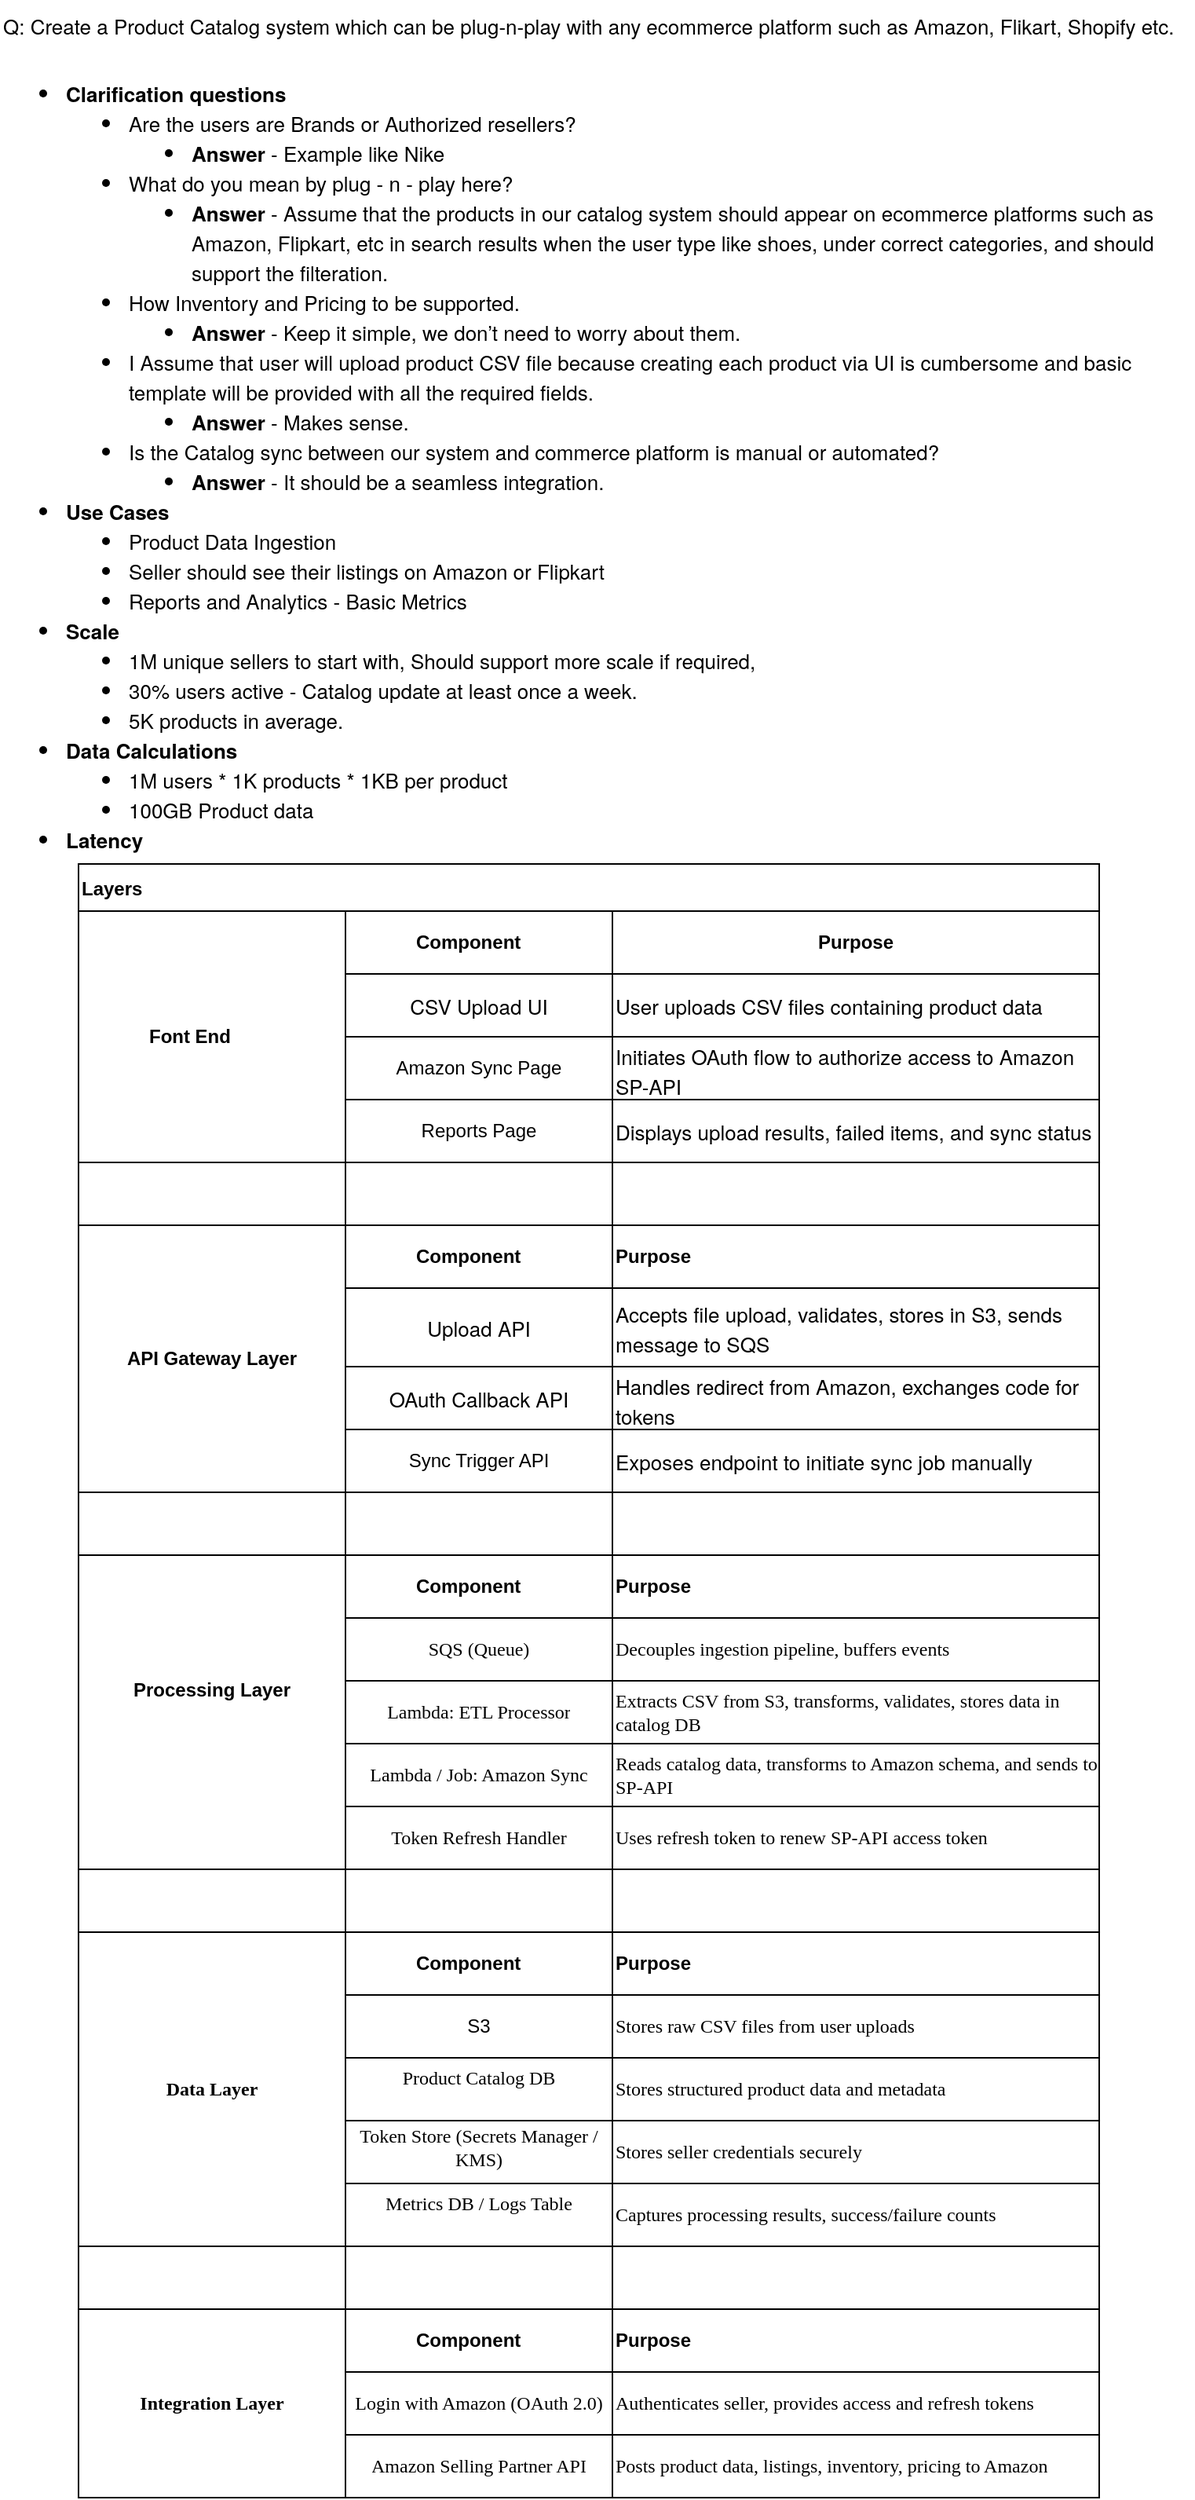 <mxfile version="28.0.7">
  <diagram name="Page-1" id="yeEUojSAkBT05nhskhox">
    <mxGraphModel dx="1302" dy="819" grid="1" gridSize="10" guides="1" tooltips="1" connect="1" arrows="1" fold="1" page="1" pageScale="1" pageWidth="827" pageHeight="1169" math="0" shadow="0">
      <root>
        <mxCell id="0" />
        <mxCell id="1" parent="0" />
        <mxCell id="4qB7AlxZ5en_KRVwT3ek-1" value="&lt;h1 style=&quot;margin-top: 0px;&quot;&gt;&lt;p style=&quot;margin: 0px; font-variant-numeric: normal; font-variant-east-asian: normal; font-variant-alternates: normal; font-size-adjust: none; font-kerning: auto; font-optical-sizing: auto; font-feature-settings: normal; font-variation-settings: normal; font-variant-position: normal; font-variant-emoji: normal; font-weight: 400; font-stretch: normal; font-size: 13px; line-height: normal; font-family: &amp;quot;Helvetica Neue&amp;quot;;&quot; class=&quot;p1&quot;&gt;Q: Create a Product Catalog system which can be plug-n-play with any ecommerce platform such as Amazon, Flikart, Shopify etc.&amp;nbsp;&lt;/p&gt;&lt;ul style=&quot;font-weight: 400;&quot; class=&quot;ul1&quot;&gt;&lt;li style=&quot;font-size: 13px; margin: 0px; font-variant-numeric: normal; font-variant-east-asian: normal; font-variant-alternates: normal; font-size-adjust: none; font-kerning: auto; font-optical-sizing: auto; font-feature-settings: normal; font-variation-settings: normal; font-variant-position: normal; font-variant-emoji: normal; font-stretch: normal; line-height: normal; font-family: &amp;quot;Helvetica Neue&amp;quot;;&quot; class=&quot;li1&quot;&gt;&lt;span style=&quot;font-variant-numeric: normal; font-variant-east-asian: normal; font-variant-alternates: normal; font-size-adjust: none; font-kerning: auto; font-optical-sizing: auto; font-feature-settings: normal; font-variation-settings: normal; font-variant-position: normal; font-variant-emoji: normal; font-stretch: normal; font-size: 9px; line-height: normal; font-family: Menlo;&quot; class=&quot;s1&quot;&gt;&lt;/span&gt;&lt;b&gt;Clarification questions&lt;/b&gt;&lt;b&gt;&lt;/b&gt;&lt;/li&gt;&lt;ul style=&quot;font-size: medium; list-style-type: disc;&quot; class=&quot;ul1&quot;&gt;&lt;li style=&quot;margin: 0px; font-variant-numeric: normal; font-variant-east-asian: normal; font-variant-alternates: normal; font-size-adjust: none; font-kerning: auto; font-optical-sizing: auto; font-feature-settings: normal; font-variation-settings: normal; font-variant-position: normal; font-variant-emoji: normal; font-stretch: normal; font-size: 13px; line-height: normal; font-family: &amp;quot;Helvetica Neue&amp;quot;;&quot; class=&quot;li1&quot;&gt;&lt;span style=&quot;font-variant-numeric: normal; font-variant-east-asian: normal; font-variant-alternates: normal; font-size-adjust: none; font-kerning: auto; font-optical-sizing: auto; font-feature-settings: normal; font-variation-settings: normal; font-variant-position: normal; font-variant-emoji: normal; font-stretch: normal; font-size: 9px; line-height: normal; font-family: Menlo;&quot; class=&quot;s1&quot;&gt;&lt;/span&gt;Are the users are Brands or Authorized resellers?&lt;/li&gt;&lt;ul style=&quot;list-style-type: disc;&quot; class=&quot;ul1&quot;&gt;&lt;li style=&quot;margin: 0px; font-variant-numeric: normal; font-variant-east-asian: normal; font-variant-alternates: normal; font-size-adjust: none; font-kerning: auto; font-optical-sizing: auto; font-feature-settings: normal; font-variation-settings: normal; font-variant-position: normal; font-variant-emoji: normal; font-stretch: normal; font-size: 13px; line-height: normal; font-family: &amp;quot;Helvetica Neue&amp;quot;;&quot; class=&quot;li1&quot;&gt;&lt;span style=&quot;font-variant-numeric: normal; font-variant-east-asian: normal; font-variant-alternates: normal; font-size-adjust: none; font-kerning: auto; font-optical-sizing: auto; font-feature-settings: normal; font-variation-settings: normal; font-variant-position: normal; font-variant-emoji: normal; font-stretch: normal; font-size: 9px; line-height: normal; font-family: Menlo;&quot; class=&quot;s1&quot;&gt;&lt;/span&gt;&lt;b&gt;Answer&lt;/b&gt;&amp;nbsp;- Example like Nike&lt;/li&gt;&lt;/ul&gt;&lt;li style=&quot;margin: 0px; font-variant-numeric: normal; font-variant-east-asian: normal; font-variant-alternates: normal; font-size-adjust: none; font-kerning: auto; font-optical-sizing: auto; font-feature-settings: normal; font-variation-settings: normal; font-variant-position: normal; font-variant-emoji: normal; font-stretch: normal; font-size: 13px; line-height: normal; font-family: &amp;quot;Helvetica Neue&amp;quot;;&quot; class=&quot;li1&quot;&gt;&lt;span style=&quot;font-variant-numeric: normal; font-variant-east-asian: normal; font-variant-alternates: normal; font-size-adjust: none; font-kerning: auto; font-optical-sizing: auto; font-feature-settings: normal; font-variation-settings: normal; font-variant-position: normal; font-variant-emoji: normal; font-stretch: normal; font-size: 9px; line-height: normal; font-family: Menlo;&quot; class=&quot;s1&quot;&gt;&lt;/span&gt;What do you mean by plug - n - play here?&lt;/li&gt;&lt;ul style=&quot;list-style-type: disc;&quot; class=&quot;ul1&quot;&gt;&lt;li style=&quot;margin: 0px; font-variant-numeric: normal; font-variant-east-asian: normal; font-variant-alternates: normal; font-size-adjust: none; font-kerning: auto; font-optical-sizing: auto; font-feature-settings: normal; font-variation-settings: normal; font-variant-position: normal; font-variant-emoji: normal; font-stretch: normal; font-size: 13px; line-height: normal; font-family: &amp;quot;Helvetica Neue&amp;quot;;&quot; class=&quot;li1&quot;&gt;&lt;span style=&quot;font-variant-numeric: normal; font-variant-east-asian: normal; font-variant-alternates: normal; font-size-adjust: none; font-kerning: auto; font-optical-sizing: auto; font-feature-settings: normal; font-variation-settings: normal; font-variant-position: normal; font-variant-emoji: normal; font-stretch: normal; font-size: 9px; line-height: normal; font-family: Menlo;&quot; class=&quot;s1&quot;&gt;&lt;/span&gt;&lt;b&gt;Answer&lt;/b&gt;&amp;nbsp;- Assume that the products in our catalog system should appear on ecommerce platforms such as Amazon, Flipkart, etc in search results when the user type like shoes, under correct categories, and should support the filteration.&lt;/li&gt;&lt;/ul&gt;&lt;li style=&quot;margin: 0px; font-variant-numeric: normal; font-variant-east-asian: normal; font-variant-alternates: normal; font-size-adjust: none; font-kerning: auto; font-optical-sizing: auto; font-feature-settings: normal; font-variation-settings: normal; font-variant-position: normal; font-variant-emoji: normal; font-stretch: normal; font-size: 13px; line-height: normal; font-family: &amp;quot;Helvetica Neue&amp;quot;;&quot; class=&quot;li1&quot;&gt;&lt;span style=&quot;font-variant-numeric: normal; font-variant-east-asian: normal; font-variant-alternates: normal; font-size-adjust: none; font-kerning: auto; font-optical-sizing: auto; font-feature-settings: normal; font-variation-settings: normal; font-variant-position: normal; font-variant-emoji: normal; font-stretch: normal; font-size: 9px; line-height: normal; font-family: Menlo;&quot; class=&quot;s1&quot;&gt;&lt;/span&gt;How Inventory and Pricing to be supported.&lt;/li&gt;&lt;ul style=&quot;list-style-type: disc;&quot; class=&quot;ul1&quot;&gt;&lt;li style=&quot;margin: 0px; font-variant-numeric: normal; font-variant-east-asian: normal; font-variant-alternates: normal; font-size-adjust: none; font-kerning: auto; font-optical-sizing: auto; font-feature-settings: normal; font-variation-settings: normal; font-variant-position: normal; font-variant-emoji: normal; font-stretch: normal; font-size: 13px; line-height: normal; font-family: &amp;quot;Helvetica Neue&amp;quot;;&quot; class=&quot;li1&quot;&gt;&lt;span style=&quot;font-variant-numeric: normal; font-variant-east-asian: normal; font-variant-alternates: normal; font-size-adjust: none; font-kerning: auto; font-optical-sizing: auto; font-feature-settings: normal; font-variation-settings: normal; font-variant-position: normal; font-variant-emoji: normal; font-stretch: normal; font-size: 9px; line-height: normal; font-family: Menlo;&quot; class=&quot;s1&quot;&gt;&lt;/span&gt;&lt;b&gt;Answer&lt;/b&gt; - Keep it simple, we don’t need to worry about them.&lt;span class=&quot;Apple-converted-space&quot;&gt;&amp;nbsp;&lt;/span&gt;&lt;/li&gt;&lt;/ul&gt;&lt;li style=&quot;margin: 0px; font-variant-numeric: normal; font-variant-east-asian: normal; font-variant-alternates: normal; font-size-adjust: none; font-kerning: auto; font-optical-sizing: auto; font-feature-settings: normal; font-variation-settings: normal; font-variant-position: normal; font-variant-emoji: normal; font-stretch: normal; font-size: 13px; line-height: normal; font-family: &amp;quot;Helvetica Neue&amp;quot;;&quot; class=&quot;li1&quot;&gt;&lt;span style=&quot;font-variant-numeric: normal; font-variant-east-asian: normal; font-variant-alternates: normal; font-size-adjust: none; font-kerning: auto; font-optical-sizing: auto; font-feature-settings: normal; font-variation-settings: normal; font-variant-position: normal; font-variant-emoji: normal; font-stretch: normal; font-size: 9px; line-height: normal; font-family: Menlo;&quot; class=&quot;s1&quot;&gt;&lt;/span&gt;I Assume that user will upload product CSV file because creating each product via UI is cumbersome and basic template will be provided with all the required fields.&lt;/li&gt;&lt;ul style=&quot;list-style-type: disc;&quot; class=&quot;ul1&quot;&gt;&lt;li style=&quot;margin: 0px; font-variant-numeric: normal; font-variant-east-asian: normal; font-variant-alternates: normal; font-size-adjust: none; font-kerning: auto; font-optical-sizing: auto; font-feature-settings: normal; font-variation-settings: normal; font-variant-position: normal; font-variant-emoji: normal; font-stretch: normal; font-size: 13px; line-height: normal; font-family: &amp;quot;Helvetica Neue&amp;quot;;&quot; class=&quot;li1&quot;&gt;&lt;span style=&quot;font-variant-numeric: normal; font-variant-east-asian: normal; font-variant-alternates: normal; font-size-adjust: none; font-kerning: auto; font-optical-sizing: auto; font-feature-settings: normal; font-variation-settings: normal; font-variant-position: normal; font-variant-emoji: normal; font-stretch: normal; font-size: 9px; line-height: normal; font-family: Menlo;&quot; class=&quot;s1&quot;&gt;&lt;/span&gt;&lt;b&gt;Answer&lt;/b&gt; - Makes sense.&lt;/li&gt;&lt;/ul&gt;&lt;li style=&quot;margin: 0px; font-variant-numeric: normal; font-variant-east-asian: normal; font-variant-alternates: normal; font-size-adjust: none; font-kerning: auto; font-optical-sizing: auto; font-feature-settings: normal; font-variation-settings: normal; font-variant-position: normal; font-variant-emoji: normal; font-stretch: normal; font-size: 13px; line-height: normal; font-family: &amp;quot;Helvetica Neue&amp;quot;;&quot; class=&quot;li1&quot;&gt;&lt;span style=&quot;font-variant-numeric: normal; font-variant-east-asian: normal; font-variant-alternates: normal; font-size-adjust: none; font-kerning: auto; font-optical-sizing: auto; font-feature-settings: normal; font-variation-settings: normal; font-variant-position: normal; font-variant-emoji: normal; font-stretch: normal; font-size: 9px; line-height: normal; font-family: Menlo;&quot; class=&quot;s1&quot;&gt;&lt;/span&gt;Is the Catalog sync between our system and commerce platform is manual or automated?&lt;/li&gt;&lt;ul style=&quot;list-style-type: disc;&quot; class=&quot;ul1&quot;&gt;&lt;li style=&quot;margin: 0px; font-variant-numeric: normal; font-variant-east-asian: normal; font-variant-alternates: normal; font-size-adjust: none; font-kerning: auto; font-optical-sizing: auto; font-feature-settings: normal; font-variation-settings: normal; font-variant-position: normal; font-variant-emoji: normal; font-stretch: normal; font-size: 13px; line-height: normal; font-family: &amp;quot;Helvetica Neue&amp;quot;;&quot; class=&quot;li1&quot;&gt;&lt;span style=&quot;font-variant-numeric: normal; font-variant-east-asian: normal; font-variant-alternates: normal; font-size-adjust: none; font-kerning: auto; font-optical-sizing: auto; font-feature-settings: normal; font-variation-settings: normal; font-variant-position: normal; font-variant-emoji: normal; font-stretch: normal; font-size: 9px; line-height: normal; font-family: Menlo;&quot; class=&quot;s1&quot;&gt;&lt;/span&gt;&lt;b&gt;Answer&lt;/b&gt; - It should be a seamless integration.&lt;/li&gt;&lt;/ul&gt;&lt;/ul&gt;&lt;li style=&quot;font-size: 13px; margin: 0px; font-variant-numeric: normal; font-variant-east-asian: normal; font-variant-alternates: normal; font-size-adjust: none; font-kerning: auto; font-optical-sizing: auto; font-feature-settings: normal; font-variation-settings: normal; font-variant-position: normal; font-variant-emoji: normal; font-stretch: normal; line-height: normal; font-family: &amp;quot;Helvetica Neue&amp;quot;;&quot; class=&quot;li1&quot;&gt;&lt;span style=&quot;font-variant-numeric: normal; font-variant-east-asian: normal; font-variant-alternates: normal; font-size-adjust: none; font-kerning: auto; font-optical-sizing: auto; font-feature-settings: normal; font-variation-settings: normal; font-variant-position: normal; font-variant-emoji: normal; font-stretch: normal; font-size: 9px; line-height: normal; font-family: Menlo;&quot; class=&quot;s1&quot;&gt;&lt;/span&gt;&lt;b&gt;Use Cases&lt;/b&gt;&lt;/li&gt;&lt;ul style=&quot;font-size: medium; list-style-type: disc;&quot; class=&quot;ul1&quot;&gt;&lt;li style=&quot;margin: 0px; font-variant-numeric: normal; font-variant-east-asian: normal; font-variant-alternates: normal; font-size-adjust: none; font-kerning: auto; font-optical-sizing: auto; font-feature-settings: normal; font-variation-settings: normal; font-variant-position: normal; font-variant-emoji: normal; font-stretch: normal; font-size: 13px; line-height: normal; font-family: &amp;quot;Helvetica Neue&amp;quot;;&quot; class=&quot;li1&quot;&gt;&lt;span style=&quot;font-variant-numeric: normal; font-variant-east-asian: normal; font-variant-alternates: normal; font-size-adjust: none; font-kerning: auto; font-optical-sizing: auto; font-feature-settings: normal; font-variation-settings: normal; font-variant-position: normal; font-variant-emoji: normal; font-stretch: normal; font-size: 9px; line-height: normal; font-family: Menlo;&quot; class=&quot;s1&quot;&gt;&lt;/span&gt;Product Data Ingestion&lt;/li&gt;&lt;li style=&quot;margin: 0px; font-variant-numeric: normal; font-variant-east-asian: normal; font-variant-alternates: normal; font-size-adjust: none; font-kerning: auto; font-optical-sizing: auto; font-feature-settings: normal; font-variation-settings: normal; font-variant-position: normal; font-variant-emoji: normal; font-stretch: normal; font-size: 13px; line-height: normal; font-family: &amp;quot;Helvetica Neue&amp;quot;;&quot; class=&quot;li1&quot;&gt;&lt;span style=&quot;font-variant-numeric: normal; font-variant-east-asian: normal; font-variant-alternates: normal; font-size-adjust: none; font-kerning: auto; font-optical-sizing: auto; font-feature-settings: normal; font-variation-settings: normal; font-variant-position: normal; font-variant-emoji: normal; font-stretch: normal; font-size: 9px; line-height: normal; font-family: Menlo;&quot; class=&quot;s1&quot;&gt;&lt;/span&gt;Seller should see their listings on Amazon or Flipkart&lt;/li&gt;&lt;li style=&quot;margin: 0px; font-variant-numeric: normal; font-variant-east-asian: normal; font-variant-alternates: normal; font-size-adjust: none; font-kerning: auto; font-optical-sizing: auto; font-feature-settings: normal; font-variation-settings: normal; font-variant-position: normal; font-variant-emoji: normal; font-stretch: normal; font-size: 13px; line-height: normal; font-family: &amp;quot;Helvetica Neue&amp;quot;;&quot; class=&quot;li1&quot;&gt;Reports and Analytics - Basic Metrics&lt;span style=&quot;font-variant-numeric: normal; font-variant-east-asian: normal; font-variant-alternates: normal; font-size-adjust: none; font-kerning: auto; font-optical-sizing: auto; font-feature-settings: normal; font-variation-settings: normal; font-variant-position: normal; font-variant-emoji: normal; font-stretch: normal; font-size: 9px; line-height: normal; font-family: Menlo;&quot; class=&quot;s1&quot;&gt;&lt;/span&gt;&lt;/li&gt;&lt;/ul&gt;&lt;li style=&quot;font-size: 13px; margin: 0px; font-variant-numeric: normal; font-variant-east-asian: normal; font-variant-alternates: normal; font-size-adjust: none; font-kerning: auto; font-optical-sizing: auto; font-feature-settings: normal; font-variation-settings: normal; font-variant-position: normal; font-variant-emoji: normal; font-stretch: normal; line-height: normal; font-family: &amp;quot;Helvetica Neue&amp;quot;;&quot; class=&quot;li1&quot;&gt;&lt;span style=&quot;font-variant-numeric: normal; font-variant-east-asian: normal; font-variant-alternates: normal; font-size-adjust: none; font-kerning: auto; font-optical-sizing: auto; font-feature-settings: normal; font-variation-settings: normal; font-variant-position: normal; font-variant-emoji: normal; font-stretch: normal; font-size: 9px; line-height: normal; font-family: Menlo;&quot; class=&quot;s1&quot;&gt;&lt;/span&gt;&lt;b&gt;Scale&lt;/b&gt;&lt;b&gt;&lt;/b&gt;&lt;/li&gt;&lt;ul style=&quot;font-size: medium; list-style-type: disc;&quot; class=&quot;ul1&quot;&gt;&lt;li style=&quot;margin: 0px; font-variant-numeric: normal; font-variant-east-asian: normal; font-variant-alternates: normal; font-size-adjust: none; font-kerning: auto; font-optical-sizing: auto; font-feature-settings: normal; font-variation-settings: normal; font-variant-position: normal; font-variant-emoji: normal; font-stretch: normal; font-size: 13px; line-height: normal; font-family: &amp;quot;Helvetica Neue&amp;quot;;&quot; class=&quot;li1&quot;&gt;&lt;span style=&quot;font-variant-numeric: normal; font-variant-east-asian: normal; font-variant-alternates: normal; font-size-adjust: none; font-kerning: auto; font-optical-sizing: auto; font-feature-settings: normal; font-variation-settings: normal; font-variant-position: normal; font-variant-emoji: normal; font-stretch: normal; font-size: 9px; line-height: normal; font-family: Menlo;&quot; class=&quot;s1&quot;&gt;&lt;/span&gt;1M unique sellers to start with, Should support more scale if required,&lt;/li&gt;&lt;li style=&quot;margin: 0px; font-variant-numeric: normal; font-variant-east-asian: normal; font-variant-alternates: normal; font-size-adjust: none; font-kerning: auto; font-optical-sizing: auto; font-feature-settings: normal; font-variation-settings: normal; font-variant-position: normal; font-variant-emoji: normal; font-stretch: normal; font-size: 13px; line-height: normal; font-family: &amp;quot;Helvetica Neue&amp;quot;;&quot; class=&quot;li1&quot;&gt;&lt;span style=&quot;font-variant-numeric: normal; font-variant-east-asian: normal; font-variant-alternates: normal; font-size-adjust: none; font-kerning: auto; font-optical-sizing: auto; font-feature-settings: normal; font-variation-settings: normal; font-variant-position: normal; font-variant-emoji: normal; font-stretch: normal; font-size: 9px; line-height: normal; font-family: Menlo;&quot; class=&quot;s1&quot;&gt;&lt;/span&gt;30% users active - Catalog update at least once a week.&lt;/li&gt;&lt;li style=&quot;margin: 0px; font-variant-numeric: normal; font-variant-east-asian: normal; font-variant-alternates: normal; font-size-adjust: none; font-kerning: auto; font-optical-sizing: auto; font-feature-settings: normal; font-variation-settings: normal; font-variant-position: normal; font-variant-emoji: normal; font-stretch: normal; font-size: 13px; line-height: normal; font-family: &amp;quot;Helvetica Neue&amp;quot;;&quot; class=&quot;li1&quot;&gt;&lt;span style=&quot;font-variant-numeric: normal; font-variant-east-asian: normal; font-variant-alternates: normal; font-size-adjust: none; font-kerning: auto; font-optical-sizing: auto; font-feature-settings: normal; font-variation-settings: normal; font-variant-position: normal; font-variant-emoji: normal; font-stretch: normal; font-size: 9px; line-height: normal; font-family: Menlo;&quot; class=&quot;s1&quot;&gt;&lt;/span&gt;5K products in average.&lt;/li&gt;&lt;/ul&gt;&lt;li style=&quot;font-size: 13px; margin: 0px; font-variant-numeric: normal; font-variant-east-asian: normal; font-variant-alternates: normal; font-size-adjust: none; font-kerning: auto; font-optical-sizing: auto; font-feature-settings: normal; font-variation-settings: normal; font-variant-position: normal; font-variant-emoji: normal; font-stretch: normal; line-height: normal; font-family: &amp;quot;Helvetica Neue&amp;quot;;&quot; class=&quot;li1&quot;&gt;&lt;span style=&quot;font-variant-numeric: normal; font-variant-east-asian: normal; font-variant-alternates: normal; font-size-adjust: none; font-kerning: auto; font-optical-sizing: auto; font-feature-settings: normal; font-variation-settings: normal; font-variant-position: normal; font-variant-emoji: normal; font-stretch: normal; font-size: 9px; line-height: normal; font-family: Menlo;&quot; class=&quot;s1&quot;&gt;&lt;/span&gt;&lt;b&gt;Data Calculations&lt;/b&gt;&lt;b&gt;&lt;/b&gt;&lt;/li&gt;&lt;ul style=&quot;font-size: medium; list-style-type: disc;&quot; class=&quot;ul1&quot;&gt;&lt;li style=&quot;margin: 0px; font-variant-numeric: normal; font-variant-east-asian: normal; font-variant-alternates: normal; font-size-adjust: none; font-kerning: auto; font-optical-sizing: auto; font-feature-settings: normal; font-variation-settings: normal; font-variant-position: normal; font-variant-emoji: normal; font-stretch: normal; font-size: 13px; line-height: normal; font-family: &amp;quot;Helvetica Neue&amp;quot;;&quot; class=&quot;li1&quot;&gt;&lt;span style=&quot;font-variant-numeric: normal; font-variant-east-asian: normal; font-variant-alternates: normal; font-size-adjust: none; font-kerning: auto; font-optical-sizing: auto; font-feature-settings: normal; font-variation-settings: normal; font-variant-position: normal; font-variant-emoji: normal; font-stretch: normal; font-size: 9px; line-height: normal; font-family: Menlo;&quot; class=&quot;s1&quot;&gt;&lt;/span&gt;1M users * 1K products * 1KB per product&lt;/li&gt;&lt;li style=&quot;margin: 0px; font-variant-numeric: normal; font-variant-east-asian: normal; font-variant-alternates: normal; font-size-adjust: none; font-kerning: auto; font-optical-sizing: auto; font-feature-settings: normal; font-variation-settings: normal; font-variant-position: normal; font-variant-emoji: normal; font-stretch: normal; font-size: 13px; line-height: normal; font-family: &amp;quot;Helvetica Neue&amp;quot;;&quot; class=&quot;li1&quot;&gt;&lt;span style=&quot;font-variant-numeric: normal; font-variant-east-asian: normal; font-variant-alternates: normal; font-size-adjust: none; font-kerning: auto; font-optical-sizing: auto; font-feature-settings: normal; font-variation-settings: normal; font-variant-position: normal; font-variant-emoji: normal; font-stretch: normal; font-size: 9px; line-height: normal; font-family: Menlo;&quot; class=&quot;s1&quot;&gt;&lt;/span&gt;100GB Product data&lt;/li&gt;&lt;/ul&gt;&lt;li style=&quot;font-size: 13px; margin: 0px; font-variant-numeric: normal; font-variant-east-asian: normal; font-variant-alternates: normal; font-size-adjust: none; font-kerning: auto; font-optical-sizing: auto; font-feature-settings: normal; font-variation-settings: normal; font-variant-position: normal; font-variant-emoji: normal; font-stretch: normal; line-height: normal; font-family: &amp;quot;Helvetica Neue&amp;quot;;&quot; class=&quot;li1&quot;&gt;&lt;span style=&quot;font-variant-numeric: normal; font-variant-east-asian: normal; font-variant-alternates: normal; font-size-adjust: none; font-kerning: auto; font-optical-sizing: auto; font-feature-settings: normal; font-variation-settings: normal; font-variant-position: normal; font-variant-emoji: normal; font-stretch: normal; font-size: 9px; line-height: normal; font-family: Menlo;&quot; class=&quot;s1&quot;&gt;&lt;/span&gt;&lt;b&gt;Latency&lt;/b&gt;&lt;/li&gt;&lt;ul style=&quot;font-size: medium; list-style-type: disc;&quot; class=&quot;ul1&quot;&gt;&lt;li style=&quot;margin: 0px; font-variant-numeric: normal; font-variant-east-asian: normal; font-variant-alternates: normal; font-size-adjust: none; font-kerning: auto; font-optical-sizing: auto; font-feature-settings: normal; font-variation-settings: normal; font-variant-position: normal; font-variant-emoji: normal; font-stretch: normal; font-size: 13px; line-height: normal; font-family: &amp;quot;Helvetica Neue&amp;quot;;&quot; class=&quot;li1&quot;&gt;&lt;span style=&quot;font-variant-numeric: normal; font-variant-east-asian: normal; font-variant-alternates: normal; font-size-adjust: none; font-kerning: auto; font-optical-sizing: auto; font-feature-settings: normal; font-variation-settings: normal; font-variant-position: normal; font-variant-emoji: normal; font-stretch: normal; font-size: 9px; line-height: normal; font-family: Menlo;&quot; class=&quot;s1&quot;&gt;&lt;/span&gt;Realtime product data ingestion metrics&lt;span class=&quot;Apple-converted-space&quot;&gt;&amp;nbsp;&lt;/span&gt;&lt;/li&gt;&lt;li style=&quot;margin: 0px; font-variant-numeric: normal; font-variant-east-asian: normal; font-variant-alternates: normal; font-size-adjust: none; font-kerning: auto; font-optical-sizing: auto; font-feature-settings: normal; font-variation-settings: normal; font-variant-position: normal; font-variant-emoji: normal; font-stretch: normal; font-size: 13px; line-height: normal; font-family: &amp;quot;Helvetica Neue&amp;quot;;&quot; class=&quot;li1&quot;&gt;&lt;span style=&quot;font-variant-numeric: normal; font-variant-east-asian: normal; font-variant-alternates: normal; font-size-adjust: none; font-kerning: auto; font-optical-sizing: auto; font-feature-settings: normal; font-variation-settings: normal; font-variant-position: normal; font-variant-emoji: normal; font-stretch: normal; font-size: 9px; line-height: normal; font-family: Menlo;&quot; class=&quot;s1&quot;&gt;&lt;/span&gt;Products appearing on Ecommerce platforms depends may take upto a day (SLA).&lt;span class=&quot;Apple-converted-space&quot;&gt;&amp;nbsp;&lt;/span&gt;&lt;/li&gt;&lt;/ul&gt;&lt;/ul&gt;&lt;div&gt;&lt;table style=&quot;border-collapse: collapse&quot; cellpadding=&quot;0&quot; cellspacing=&quot;0&quot;&gt;&lt;br/&gt;&lt;tbody&gt;&lt;br/&gt;&lt;tr&gt;&lt;br/&gt;&lt;td style=&quot;width: 169.0px; height: 14.0px; border-style: solid; border-width: 1.0px 1.0px 1.0px 1.0px; border-color: #808080 #808080 #808080 #808080; padding: 1.0px 1.0px 1.0px 1.0px&quot; valign=&quot;middle&quot;&gt;&lt;br/&gt;&lt;p style=&quot;margin: 0.0px 0.0px 0.0px 0.0px; text-align: center&quot; align=&quot;center&quot;&gt;&lt;font style=&quot;font-variant-numeric: normal; font-variant-east-asian: normal; font-variant-alternates: normal; font-size-adjust: none; font-kerning: auto; font-optical-sizing: auto; font-feature-settings: normal; font-variation-settings: normal; font-variant-position: normal; font-variant-emoji: normal; font-weight: normal; font-stretch: normal; font-size: 12px; line-height: normal; font-family: Times; font-variant-ligatures: common-ligatures;&quot; color=&quot;#000000&quot; face=&quot;Times&quot;&gt;&lt;b&gt;Layer&lt;/b&gt;&lt;b&gt;&lt;/b&gt;&lt;/font&gt;&lt;/p&gt;&lt;br/&gt;&lt;/td&gt;&lt;br/&gt;&lt;td style=&quot;width: 211.0px; height: 14.0px; border-style: solid; border-width: 1.0px 1.0px 1.0px 1.0px; border-color: #808080 #808080 #808080 #808080; padding: 1.0px 1.0px 1.0px 1.0px&quot; valign=&quot;middle&quot;&gt;&lt;br/&gt;&lt;p style=&quot;margin: 0.0px 0.0px 0.0px 0.0px; text-align: center&quot; align=&quot;center&quot;&gt;&lt;font style=&quot;font-variant-numeric: normal; font-variant-east-asian: normal; font-variant-alternates: normal; font-size-adjust: none; font-kerning: auto; font-optical-sizing: auto; font-feature-settings: normal; font-variation-settings: normal; font-variant-position: normal; font-variant-emoji: normal; font-weight: normal; font-stretch: normal; font-size: 12px; line-height: normal; font-family: Times; font-variant-ligatures: common-ligatures;&quot; color=&quot;#000000&quot; face=&quot;Times&quot;&gt;&lt;b&gt;Component&lt;/b&gt;&lt;b&gt;&lt;/b&gt;&lt;/font&gt;&lt;/p&gt;&lt;br/&gt;&lt;/td&gt;&lt;br/&gt;&lt;td style=&quot;width: 284.0px; height: 14.0px; border-style: solid; border-width: 1.0px 1.0px 1.0px 1.0px; border-color: #808080 #808080 #808080 #808080; padding: 1.0px 1.0px 1.0px 1.0px&quot; valign=&quot;middle&quot;&gt;&lt;br/&gt;&lt;p style=&quot;margin: 0.0px 0.0px 0.0px 0.0px; text-align: center&quot; align=&quot;center&quot;&gt;&lt;font style=&quot;font-variant-numeric: normal; font-variant-east-asian: normal; font-variant-alternates: normal; font-size-adjust: none; font-kerning: auto; font-optical-sizing: auto; font-feature-settings: normal; font-variation-settings: normal; font-variant-position: normal; font-variant-emoji: normal; font-weight: normal; font-stretch: normal; font-size: 12px; line-height: normal; font-family: Times; font-variant-ligatures: common-ligatures;&quot; color=&quot;#000000&quot; face=&quot;Times&quot;&gt;&lt;b&gt;Purpose&lt;/b&gt;&lt;b&gt;&lt;/b&gt;&lt;/font&gt;&lt;/p&gt;&lt;br/&gt;&lt;/td&gt;&lt;br/&gt;&lt;/tr&gt;&lt;br/&gt;&lt;tr&gt;&lt;br/&gt;&lt;td style=&quot;width: 169.0px; height: 13.0px; background-color: #f1f8f6; border-style: solid; border-width: 1.0px 1.0px 1.0px 1.0px; border-color: #808080 #808080 #808080 #808080; padding: 1.0px 1.0px 1.0px 1.0px&quot; valign=&quot;middle&quot;&gt;&lt;br/&gt;&lt;p style=&quot;margin: 0.0px 0.0px 0.0px 0.0px&quot;&gt;&lt;font style=&quot;font-variant-numeric: normal; font-variant-east-asian: normal; font-variant-alternates: normal; font-size-adjust: none; font-kerning: auto; font-optical-sizing: auto; font-feature-settings: normal; font-variation-settings: normal; font-variant-position: normal; font-variant-emoji: normal; font-weight: normal; font-stretch: normal; font-size: 12px; line-height: normal; font-family: Times; font-variant-ligatures: common-ligatures;&quot; color=&quot;#000000&quot; face=&quot;Times&quot;&gt;&lt;b&gt;Presentation Layer&lt;/b&gt;&lt;b&gt;&lt;/b&gt;&lt;/font&gt;&lt;/p&gt;&lt;br/&gt;&lt;/td&gt;&lt;br/&gt;&lt;td style=&quot;width: 211.0px; height: 13.0px; background-color: #f1f8f6; border-style: solid; border-width: 1.0px 1.0px 1.0px 1.0px; border-color: #808080 #808080 #808080 #808080; padding: 1.0px 1.0px 1.0px 1.0px&quot; valign=&quot;middle&quot;&gt;&lt;br/&gt;&lt;p style=&quot;margin: 0.0px 0.0px 0.0px 0.0px&quot;&gt;&lt;font style=&quot;font-variant-numeric: normal; font-variant-east-asian: normal; font-variant-alternates: normal; font-size-adjust: none; font-kerning: auto; font-optical-sizing: auto; font-feature-settings: normal; font-variation-settings: normal; font-variant-position: normal; font-variant-emoji: normal; font-weight: normal; font-stretch: normal; font-size: 12px; line-height: normal; font-family: Times; font-variant-ligatures: common-ligatures;&quot; color=&quot;#000000&quot; face=&quot;Times&quot;&gt;CSV Upload UI&lt;/font&gt;&lt;/p&gt;&lt;br/&gt;&lt;/td&gt;&lt;br/&gt;&lt;td style=&quot;width: 284.0px; height: 13.0px; background-color: #f1f8f6; border-style: solid; border-width: 1.0px 1.0px 1.0px 1.0px; border-color: #808080 #808080 #808080 #808080; padding: 1.0px 1.0px 1.0px 1.0px&quot; valign=&quot;middle&quot;&gt;&lt;br/&gt;&lt;p style=&quot;margin: 0.0px 0.0px 0.0px 0.0px&quot;&gt;&lt;font style=&quot;font-variant-numeric: normal; font-variant-east-asian: normal; font-variant-alternates: normal; font-size-adjust: none; font-kerning: auto; font-optical-sizing: auto; font-feature-settings: normal; font-variation-settings: normal; font-variant-position: normal; font-variant-emoji: normal; font-weight: normal; font-stretch: normal; font-size: 12px; line-height: normal; font-family: Times; font-variant-ligatures: common-ligatures;&quot; color=&quot;#000000&quot; face=&quot;Times&quot;&gt;User uploads CSV files containing product data&lt;/font&gt;&lt;/p&gt;&lt;br/&gt;&lt;/td&gt;&lt;br/&gt;&lt;/tr&gt;&lt;br/&gt;&lt;tr&gt;&lt;br/&gt;&lt;td style=&quot;width: 169.0px; height: 27.0px; border-style: solid; border-width: 1.0px 1.0px 1.0px 1.0px; border-color: #808080 #808080 #808080 #808080; padding: 1.0px 1.0px 1.0px 1.0px&quot; valign=&quot;middle&quot;&gt;&lt;br/&gt;&lt;p style=&quot;margin: 0px; font-variant-numeric: normal; font-variant-east-asian: normal; font-variant-alternates: normal; font-size-adjust: none; font-kerning: auto; font-optical-sizing: auto; font-feature-settings: normal; font-variation-settings: normal; font-variant-position: normal; font-variant-emoji: normal; font-weight: normal; font-stretch: normal; font-size: 12px; line-height: normal; min-height: 14px;&quot;&gt;&lt;br&gt;&lt;/p&gt;&lt;br/&gt;&lt;/td&gt;&lt;br/&gt;&lt;td style=&quot;width: 211.0px; height: 27.0px; border-style: solid; border-width: 1.0px 1.0px 1.0px 1.0px; border-color: #808080 #808080 #808080 #808080; padding: 1.0px 1.0px 1.0px 1.0px&quot; valign=&quot;middle&quot;&gt;&lt;br/&gt;&lt;p style=&quot;margin: 0.0px 0.0px 0.0px 0.0px&quot;&gt;&lt;font style=&quot;font-variant-numeric: normal; font-variant-east-asian: normal; font-variant-alternates: normal; font-size-adjust: none; font-kerning: auto; font-optical-sizing: auto; font-feature-settings: normal; font-variation-settings: normal; font-variant-position: normal; font-variant-emoji: normal; font-weight: normal; font-stretch: normal; font-size: 12px; line-height: normal; font-family: Times; font-variant-ligatures: common-ligatures;&quot; color=&quot;#000000&quot; face=&quot;Times&quot;&gt;&quot;Link Amazon&quot; Button&lt;/font&gt;&lt;/p&gt;&lt;br/&gt;&lt;/td&gt;&lt;br/&gt;&lt;td style=&quot;width: 284.0px; height: 27.0px; border-style: solid; border-width: 1.0px 1.0px 1.0px 1.0px; border-color: #808080 #808080 #808080 #808080; padding: 1.0px 1.0px 1.0px 1.0px&quot; valign=&quot;middle&quot;&gt;&lt;br/&gt;&lt;p style=&quot;margin: 0.0px 0.0px 0.0px 0.0px&quot;&gt;&lt;font style=&quot;font-variant-numeric: normal; font-variant-east-asian: normal; font-variant-alternates: normal; font-size-adjust: none; font-kerning: auto; font-optical-sizing: auto; font-feature-settings: normal; font-variation-settings: normal; font-variant-position: normal; font-variant-emoji: normal; font-weight: normal; font-stretch: normal; font-size: 12px; line-height: normal; font-family: Times; font-variant-ligatures: common-ligatures;&quot; color=&quot;#000000&quot; face=&quot;Times&quot;&gt;Initiates OAuth flow to authorize access to Amazon SP-API&lt;/font&gt;&lt;/p&gt;&lt;br/&gt;&lt;/td&gt;&lt;br/&gt;&lt;/tr&gt;&lt;br/&gt;&lt;tr&gt;&lt;br/&gt;&lt;td style=&quot;width: 169.0px; height: 13.0px; background-color: #f1f8f6; border-style: solid; border-width: 1.0px 1.0px 1.0px 1.0px; border-color: #808080 #808080 #808080 #808080; padding: 1.0px 1.0px 1.0px 1.0px&quot; valign=&quot;middle&quot;&gt;&lt;br/&gt;&lt;p style=&quot;margin: 0px; font-variant-numeric: normal; font-variant-east-asian: normal; font-variant-alternates: normal; font-size-adjust: none; font-kerning: auto; font-optical-sizing: auto; font-feature-settings: normal; font-variation-settings: normal; font-variant-position: normal; font-variant-emoji: normal; font-weight: normal; font-stretch: normal; font-size: 12px; line-height: normal; min-height: 14px;&quot;&gt;&lt;br&gt;&lt;/p&gt;&lt;br/&gt;&lt;/td&gt;&lt;br/&gt;&lt;td style=&quot;width: 211.0px; height: 13.0px; background-color: #f1f8f6; border-style: solid; border-width: 1.0px 1.0px 1.0px 1.0px; border-color: #808080 #808080 #808080 #808080; padding: 1.0px 1.0px 1.0px 1.0px&quot; valign=&quot;middle&quot;&gt;&lt;br/&gt;&lt;p style=&quot;margin: 0.0px 0.0px 0.0px 0.0px&quot;&gt;&lt;font style=&quot;font-variant-numeric: normal; font-variant-east-asian: normal; font-variant-alternates: normal; font-size-adjust: none; font-kerning: auto; font-optical-sizing: auto; font-feature-settings: normal; font-variation-settings: normal; font-variant-position: normal; font-variant-emoji: normal; font-weight: normal; font-stretch: normal; font-size: 12px; line-height: normal; font-family: Times; font-variant-ligatures: common-ligatures;&quot; color=&quot;#000000&quot; face=&quot;Times&quot;&gt;Product Status &amp;amp; Reports UI&lt;/font&gt;&lt;/p&gt;&lt;br/&gt;&lt;/td&gt;&lt;br/&gt;&lt;td style=&quot;width: 284.0px; height: 13.0px; background-color: #f1f8f6; border-style: solid; border-width: 1.0px 1.0px 1.0px 1.0px; border-color: #808080 #808080 #808080 #808080; padding: 1.0px 1.0px 1.0px 1.0px&quot; valign=&quot;middle&quot;&gt;&lt;br/&gt;&lt;p style=&quot;margin: 0.0px 0.0px 0.0px 0.0px&quot;&gt;&lt;font style=&quot;font-variant-numeric: normal; font-variant-east-asian: normal; font-variant-alternates: normal; font-size-adjust: none; font-kerning: auto; font-optical-sizing: auto; font-feature-settings: normal; font-variation-settings: normal; font-variant-position: normal; font-variant-emoji: normal; font-weight: normal; font-stretch: normal; font-size: 12px; line-height: normal; font-family: Times; font-variant-ligatures: common-ligatures;&quot; color=&quot;#000000&quot; face=&quot;Times&quot;&gt;Displays upload results, failed items, and sync status&lt;/font&gt;&lt;/p&gt;&lt;br/&gt;&lt;/td&gt;&lt;br/&gt;&lt;/tr&gt;&lt;br/&gt;&lt;tr&gt;&lt;br/&gt;&lt;td style=&quot;width: 169.0px; height: 14.0px; border-style: solid; border-width: 1.0px 1.0px 1.0px 1.0px; border-color: #808080 #808080 #808080 #808080; padding: 1.0px 1.0px 1.0px 1.0px&quot; valign=&quot;middle&quot;&gt;&lt;br/&gt;&lt;p style=&quot;margin: 0px; font-variant-numeric: normal; font-variant-east-asian: normal; font-variant-alternates: normal; font-size-adjust: none; font-kerning: auto; font-optical-sizing: auto; font-feature-settings: normal; font-variation-settings: normal; font-variant-position: normal; font-variant-emoji: normal; font-weight: normal; font-stretch: normal; font-size: 12px; line-height: normal; min-height: 14px;&quot;&gt;&lt;br&gt;&lt;/p&gt;&lt;br/&gt;&lt;/td&gt;&lt;br/&gt;&lt;td style=&quot;width: 211.0px; height: 14.0px; border-style: solid; border-width: 1.0px 1.0px 1.0px 1.0px; border-color: #808080 #808080 #808080 #808080; padding: 1.0px 1.0px 1.0px 1.0px&quot; valign=&quot;middle&quot;&gt;&lt;br/&gt;&lt;p style=&quot;margin: 0.0px 0.0px 0.0px 0.0px&quot;&gt;&lt;font style=&quot;font-variant-numeric: normal; font-variant-east-asian: normal; font-variant-alternates: normal; font-size-adjust: none; font-kerning: auto; font-optical-sizing: auto; font-feature-settings: normal; font-variation-settings: normal; font-variant-position: normal; font-variant-emoji: normal; font-weight: normal; font-stretch: normal; font-size: 12px; line-height: normal; font-family: Times; font-variant-ligatures: common-ligatures;&quot; color=&quot;#000000&quot; face=&quot;Times&quot;&gt;Manual Sync Trigger (optional)&lt;/font&gt;&lt;/p&gt;&lt;br/&gt;&lt;/td&gt;&lt;br/&gt;&lt;td style=&quot;width: 284.0px; height: 14.0px; border-style: solid; border-width: 1.0px 1.0px 1.0px 1.0px; border-color: #808080 #808080 #808080 #808080; padding: 1.0px 1.0px 1.0px 1.0px&quot; valign=&quot;middle&quot;&gt;&lt;br/&gt;&lt;p style=&quot;margin: 0.0px 0.0px 0.0px 0.0px&quot;&gt;&lt;font style=&quot;font-variant-numeric: normal; font-variant-east-asian: normal; font-variant-alternates: normal; font-size-adjust: none; font-kerning: auto; font-optical-sizing: auto; font-feature-settings: normal; font-variation-settings: normal; font-variant-position: normal; font-variant-emoji: normal; font-weight: normal; font-stretch: normal; font-size: 12px; line-height: normal; font-family: Times; font-variant-ligatures: common-ligatures;&quot; color=&quot;#000000&quot; face=&quot;Times&quot;&gt;Allows manual trigger of sync to Amazon&lt;/font&gt;&lt;/p&gt;&lt;br/&gt;&lt;/td&gt;&lt;br/&gt;&lt;/tr&gt;&lt;br/&gt;&lt;tr&gt;&lt;br/&gt;&lt;td style=&quot;width: 169.0px; height: 10.0px; background-color: #f1f8f6; border-style: solid; border-width: 1.0px 1.0px 1.0px 1.0px; border-color: #808080 #808080 #808080 #808080; padding: 1.0px 1.0px 1.0px 1.0px&quot; valign=&quot;middle&quot;&gt;&lt;br/&gt;&lt;p style=&quot;margin: 0px; font-variant-numeric: normal; font-variant-east-asian: normal; font-variant-alternates: normal; font-size-adjust: none; font-kerning: auto; font-optical-sizing: auto; font-feature-settings: normal; font-variation-settings: normal; font-variant-position: normal; font-variant-emoji: normal; font-weight: normal; font-stretch: normal; font-size: 12px; line-height: normal; min-height: 14px;&quot;&gt;&lt;br&gt;&lt;/p&gt;&lt;br/&gt;&lt;/td&gt;&lt;br/&gt;&lt;td style=&quot;width: 211.0px; height: 10.0px; background-color: #f1f8f6; border-style: solid; border-width: 1.0px 1.0px 1.0px 1.0px; border-color: #808080 #808080 #808080 #808080; padding: 1.0px 1.0px 1.0px 1.0px&quot; valign=&quot;middle&quot;&gt;&lt;br/&gt;&lt;p style=&quot;margin: 0px; font-variant-numeric: normal; font-variant-east-asian: normal; font-variant-alternates: normal; font-size-adjust: none; font-kerning: auto; font-optical-sizing: auto; font-feature-settings: normal; font-variation-settings: normal; font-variant-position: normal; font-variant-emoji: normal; font-weight: normal; font-stretch: normal; font-size: 12px; line-height: normal; min-height: 14px;&quot;&gt;&lt;br&gt;&lt;/p&gt;&lt;br/&gt;&lt;/td&gt;&lt;br/&gt;&lt;td style=&quot;width: 284.0px; height: 10.0px; background-color: #f1f8f6; border-style: solid; border-width: 1.0px 1.0px 1.0px 1.0px; border-color: #808080 #808080 #808080 #808080; padding: 1.0px 1.0px 1.0px 1.0px&quot; valign=&quot;middle&quot;&gt;&lt;br/&gt;&lt;p style=&quot;margin: 0px; font-variant-numeric: normal; font-variant-east-asian: normal; font-variant-alternates: normal; font-size-adjust: none; font-kerning: auto; font-optical-sizing: auto; font-feature-settings: normal; font-variation-settings: normal; font-variant-position: normal; font-variant-emoji: normal; font-weight: normal; font-stretch: normal; font-size: 12px; line-height: normal; min-height: 14px;&quot;&gt;&lt;br&gt;&lt;/p&gt;&lt;br/&gt;&lt;/td&gt;&lt;br/&gt;&lt;/tr&gt;&lt;br/&gt;&lt;tr&gt;&lt;br/&gt;&lt;td style=&quot;width: 169.0px; height: 28.0px; border-style: solid; border-width: 1.0px 1.0px 1.0px 1.0px; border-color: #808080 #808080 #808080 #808080; padding: 1.0px 1.0px 1.0px 1.0px&quot; valign=&quot;middle&quot;&gt;&lt;br/&gt;&lt;p style=&quot;margin: 0.0px 0.0px 0.0px 0.0px&quot;&gt;&lt;font style=&quot;font-variant-numeric: normal; font-variant-east-asian: normal; font-variant-alternates: normal; font-size-adjust: none; font-kerning: auto; font-optical-sizing: auto; font-feature-settings: normal; font-variation-settings: normal; font-variant-position: normal; font-variant-emoji: normal; font-weight: normal; font-stretch: normal; font-size: 12px; line-height: normal; font-family: Times; font-variant-ligatures: common-ligatures;&quot; color=&quot;#000000&quot; face=&quot;Times&quot;&gt;&lt;b&gt;API Gateway Layer&lt;/b&gt;&lt;b&gt;&lt;/b&gt;&lt;/font&gt;&lt;/p&gt;&lt;br/&gt;&lt;/td&gt;&lt;br/&gt;&lt;td style=&quot;width: 211.0px; height: 28.0px; border-style: solid; border-width: 1.0px 1.0px 1.0px 1.0px; border-color: #808080 #808080 #808080 #808080; padding: 1.0px 1.0px 1.0px 1.0px&quot; valign=&quot;middle&quot;&gt;&lt;br/&gt;&lt;p style=&quot;margin: 0.0px 0.0px 0.0px 0.0px&quot;&gt;&lt;font style=&quot;font-variant-numeric: normal; font-variant-east-asian: normal; font-variant-alternates: normal; font-size-adjust: none; font-kerning: auto; font-optical-sizing: auto; font-feature-settings: normal; font-variation-settings: normal; font-variant-position: normal; font-variant-emoji: normal; font-weight: normal; font-stretch: normal; font-size: 12px; line-height: normal; font-family: Times; font-variant-ligatures: common-ligatures;&quot; color=&quot;#000000&quot; face=&quot;Times&quot;&gt;Upload API&lt;/font&gt;&lt;/p&gt;&lt;br/&gt;&lt;/td&gt;&lt;br/&gt;&lt;td style=&quot;width: 284.0px; height: 28.0px; border-style: solid; border-width: 1.0px 1.0px 1.0px 1.0px; border-color: #808080 #808080 #808080 #808080; padding: 1.0px 1.0px 1.0px 1.0px&quot; valign=&quot;middle&quot;&gt;&lt;br/&gt;&lt;p style=&quot;margin: 0.0px 0.0px 0.0px 0.0px&quot;&gt;&lt;font style=&quot;font-variant-numeric: normal; font-variant-east-asian: normal; font-variant-alternates: normal; font-size-adjust: none; font-kerning: auto; font-optical-sizing: auto; font-feature-settings: normal; font-variation-settings: normal; font-variant-position: normal; font-variant-emoji: normal; font-weight: normal; font-stretch: normal; font-size: 12px; line-height: normal; font-family: Times; font-variant-ligatures: common-ligatures;&quot; color=&quot;#000000&quot; face=&quot;Times&quot;&gt;Accepts file upload, validates, stores in S3, sends message to SQS&lt;/font&gt;&lt;/p&gt;&lt;br/&gt;&lt;/td&gt;&lt;br/&gt;&lt;/tr&gt;&lt;br/&gt;&lt;tr&gt;&lt;br/&gt;&lt;td style=&quot;width: 169.0px; height: 13.0px; background-color: #f1f8f6; border-style: solid; border-width: 1.0px 1.0px 1.0px 1.0px; border-color: #808080 #808080 #808080 #808080; padding: 1.0px 1.0px 1.0px 1.0px&quot; valign=&quot;middle&quot;&gt;&lt;br/&gt;&lt;p style=&quot;margin: 0px; font-variant-numeric: normal; font-variant-east-asian: normal; font-variant-alternates: normal; font-size-adjust: none; font-kerning: auto; font-optical-sizing: auto; font-feature-settings: normal; font-variation-settings: normal; font-variant-position: normal; font-variant-emoji: normal; font-weight: normal; font-stretch: normal; font-size: 12px; line-height: normal; min-height: 14px;&quot;&gt;&lt;br&gt;&lt;/p&gt;&lt;br/&gt;&lt;/td&gt;&lt;br/&gt;&lt;td style=&quot;width: 211.0px; height: 13.0px; background-color: #f1f8f6; border-style: solid; border-width: 1.0px 1.0px 1.0px 1.0px; border-color: #808080 #808080 #808080 #808080; padding: 1.0px 1.0px 1.0px 1.0px&quot; valign=&quot;middle&quot;&gt;&lt;br/&gt;&lt;p style=&quot;margin: 0.0px 0.0px 0.0px 0.0px&quot;&gt;&lt;font style=&quot;font-variant-numeric: normal; font-variant-east-asian: normal; font-variant-alternates: normal; font-size-adjust: none; font-kerning: auto; font-optical-sizing: auto; font-feature-settings: normal; font-variation-settings: normal; font-variant-position: normal; font-variant-emoji: normal; font-weight: normal; font-stretch: normal; font-size: 12px; line-height: normal; font-family: Times; font-variant-ligatures: common-ligatures;&quot; color=&quot;#000000&quot; face=&quot;Times&quot;&gt;OAuth Callback API&lt;/font&gt;&lt;/p&gt;&lt;br/&gt;&lt;/td&gt;&lt;br/&gt;&lt;td style=&quot;width: 284.0px; height: 13.0px; background-color: #f1f8f6; border-style: solid; border-width: 1.0px 1.0px 1.0px 1.0px; border-color: #808080 #808080 #808080 #808080; padding: 1.0px 1.0px 1.0px 1.0px&quot; valign=&quot;middle&quot;&gt;&lt;br/&gt;&lt;p style=&quot;margin: 0.0px 0.0px 0.0px 0.0px&quot;&gt;&lt;font style=&quot;font-variant-numeric: normal; font-variant-east-asian: normal; font-variant-alternates: normal; font-size-adjust: none; font-kerning: auto; font-optical-sizing: auto; font-feature-settings: normal; font-variation-settings: normal; font-variant-position: normal; font-variant-emoji: normal; font-weight: normal; font-stretch: normal; font-size: 12px; line-height: normal; font-family: Times; font-variant-ligatures: common-ligatures;&quot; color=&quot;#000000&quot; face=&quot;Times&quot;&gt;Handles redirect from Amazon, exchanges code for tokens&lt;/font&gt;&lt;/p&gt;&lt;br/&gt;&lt;/td&gt;&lt;br/&gt;&lt;/tr&gt;&lt;br/&gt;&lt;tr&gt;&lt;br/&gt;&lt;td style=&quot;width: 169.0px; height: 13.0px; border-style: solid; border-width: 1.0px 1.0px 1.0px 1.0px; border-color: #808080 #808080 #808080 #808080; padding: 1.0px 1.0px 1.0px 1.0px&quot; valign=&quot;middle&quot;&gt;&lt;br/&gt;&lt;p style=&quot;margin: 0px; font-variant-numeric: normal; font-variant-east-asian: normal; font-variant-alternates: normal; font-size-adjust: none; font-kerning: auto; font-optical-sizing: auto; font-feature-settings: normal; font-variation-settings: normal; font-variant-position: normal; font-variant-emoji: normal; font-weight: normal; font-stretch: normal; font-size: 12px; line-height: normal; min-height: 14px;&quot;&gt;&lt;br&gt;&lt;/p&gt;&lt;br/&gt;&lt;/td&gt;&lt;br/&gt;&lt;td style=&quot;width: 211.0px; height: 13.0px; border-style: solid; border-width: 1.0px 1.0px 1.0px 1.0px; border-color: #808080 #808080 #808080 #808080; padding: 1.0px 1.0px 1.0px 1.0px&quot; valign=&quot;middle&quot;&gt;&lt;br/&gt;&lt;p style=&quot;margin: 0.0px 0.0px 0.0px 0.0px&quot;&gt;&lt;font style=&quot;font-variant-numeric: normal; font-variant-east-asian: normal; font-variant-alternates: normal; font-size-adjust: none; font-kerning: auto; font-optical-sizing: auto; font-feature-settings: normal; font-variation-settings: normal; font-variant-position: normal; font-variant-emoji: normal; font-weight: normal; font-stretch: normal; font-size: 12px; line-height: normal; font-family: Times; font-variant-ligatures: common-ligatures;&quot; color=&quot;#000000&quot; face=&quot;Times&quot;&gt;Sync Trigger API (optional)&lt;/font&gt;&lt;/p&gt;&lt;br/&gt;&lt;/td&gt;&lt;br/&gt;&lt;td style=&quot;width: 284.0px; height: 13.0px; border-style: solid; border-width: 1.0px 1.0px 1.0px 1.0px; border-color: #808080 #808080 #808080 #808080; padding: 1.0px 1.0px 1.0px 1.0px&quot; valign=&quot;middle&quot;&gt;&lt;br/&gt;&lt;p style=&quot;margin: 0.0px 0.0px 0.0px 0.0px&quot;&gt;&lt;font style=&quot;font-variant-numeric: normal; font-variant-east-asian: normal; font-variant-alternates: normal; font-size-adjust: none; font-kerning: auto; font-optical-sizing: auto; font-feature-settings: normal; font-variation-settings: normal; font-variant-position: normal; font-variant-emoji: normal; font-weight: normal; font-stretch: normal; font-size: 12px; line-height: normal; font-family: Times; font-variant-ligatures: common-ligatures;&quot; color=&quot;#000000&quot; face=&quot;Times&quot;&gt;Exposes endpoint to initiate sync job manually&lt;/font&gt;&lt;/p&gt;&lt;br/&gt;&lt;/td&gt;&lt;br/&gt;&lt;/tr&gt;&lt;br/&gt;&lt;tr&gt;&lt;br/&gt;&lt;td style=&quot;width: 169.0px; height: 11.0px; background-color: #f1f8f6; border-style: solid; border-width: 1.0px 1.0px 1.0px 1.0px; border-color: #808080 #808080 #808080 #808080; padding: 1.0px 1.0px 1.0px 1.0px&quot; valign=&quot;middle&quot;&gt;&lt;br/&gt;&lt;p style=&quot;margin: 0px; font-variant-numeric: normal; font-variant-east-asian: normal; font-variant-alternates: normal; font-size-adjust: none; font-kerning: auto; font-optical-sizing: auto; font-feature-settings: normal; font-variation-settings: normal; font-variant-position: normal; font-variant-emoji: normal; font-weight: normal; font-stretch: normal; font-size: 12px; line-height: normal; min-height: 14px;&quot;&gt;&lt;br&gt;&lt;/p&gt;&lt;br/&gt;&lt;/td&gt;&lt;br/&gt;&lt;td style=&quot;width: 211.0px; height: 11.0px; background-color: #f1f8f6; border-style: solid; border-width: 1.0px 1.0px 1.0px 1.0px; border-color: #808080 #808080 #808080 #808080; padding: 1.0px 1.0px 1.0px 1.0px&quot; valign=&quot;middle&quot;&gt;&lt;br/&gt;&lt;p style=&quot;margin: 0px; font-variant-numeric: normal; font-variant-east-asian: normal; font-variant-alternates: normal; font-size-adjust: none; font-kerning: auto; font-optical-sizing: auto; font-feature-settings: normal; font-variation-settings: normal; font-variant-position: normal; font-variant-emoji: normal; font-weight: normal; font-stretch: normal; font-size: 12px; line-height: normal; min-height: 14px;&quot;&gt;&lt;br&gt;&lt;/p&gt;&lt;br/&gt;&lt;/td&gt;&lt;br/&gt;&lt;td style=&quot;width: 284.0px; height: 11.0px; background-color: #f1f8f6; border-style: solid; border-width: 1.0px 1.0px 1.0px 1.0px; border-color: #808080 #808080 #808080 #808080; padding: 1.0px 1.0px 1.0px 1.0px&quot; valign=&quot;middle&quot;&gt;&lt;br/&gt;&lt;p style=&quot;margin: 0px; font-variant-numeric: normal; font-variant-east-asian: normal; font-variant-alternates: normal; font-size-adjust: none; font-kerning: auto; font-optical-sizing: auto; font-feature-settings: normal; font-variation-settings: normal; font-variant-position: normal; font-variant-emoji: normal; font-weight: normal; font-stretch: normal; font-size: 12px; line-height: normal; min-height: 14px;&quot;&gt;&lt;br&gt;&lt;/p&gt;&lt;br/&gt;&lt;/td&gt;&lt;br/&gt;&lt;/tr&gt;&lt;br/&gt;&lt;tr&gt;&lt;br/&gt;&lt;td style=&quot;width: 169.0px; height: 13.0px; border-style: solid; border-width: 1.0px 1.0px 1.0px 1.0px; border-color: #808080 #808080 #808080 #808080; padding: 1.0px 1.0px 1.0px 1.0px&quot; valign=&quot;middle&quot;&gt;&lt;br/&gt;&lt;p style=&quot;margin: 0.0px 0.0px 0.0px 0.0px&quot;&gt;&lt;font style=&quot;font-variant-numeric: normal; font-variant-east-asian: normal; font-variant-alternates: normal; font-size-adjust: none; font-kerning: auto; font-optical-sizing: auto; font-feature-settings: normal; font-variation-settings: normal; font-variant-position: normal; font-variant-emoji: normal; font-weight: normal; font-stretch: normal; font-size: 12px; line-height: normal; font-family: Times; font-variant-ligatures: common-ligatures;&quot; color=&quot;#000000&quot; face=&quot;Times&quot;&gt;&lt;b&gt;Processing Layer&lt;/b&gt;&lt;b&gt;&lt;/b&gt;&lt;/font&gt;&lt;/p&gt;&lt;br/&gt;&lt;/td&gt;&lt;br/&gt;&lt;td style=&quot;width: 211.0px; height: 13.0px; border-style: solid; border-width: 1.0px 1.0px 1.0px 1.0px; border-color: #808080 #808080 #808080 #808080; padding: 1.0px 1.0px 1.0px 1.0px&quot; valign=&quot;middle&quot;&gt;&lt;br/&gt;&lt;p style=&quot;margin: 0.0px 0.0px 0.0px 0.0px&quot;&gt;&lt;font style=&quot;font-variant-numeric: normal; font-variant-east-asian: normal; font-variant-alternates: normal; font-size-adjust: none; font-kerning: auto; font-optical-sizing: auto; font-feature-settings: normal; font-variation-settings: normal; font-variant-position: normal; font-variant-emoji: normal; font-weight: normal; font-stretch: normal; font-size: 12px; line-height: normal; font-family: Times; font-variant-ligatures: common-ligatures;&quot; color=&quot;#000000&quot; face=&quot;Times&quot;&gt;SQS (Queue)&lt;/font&gt;&lt;/p&gt;&lt;br/&gt;&lt;/td&gt;&lt;br/&gt;&lt;td style=&quot;width: 284.0px; height: 13.0px; border-style: solid; border-width: 1.0px 1.0px 1.0px 1.0px; border-color: #808080 #808080 #808080 #808080; padding: 1.0px 1.0px 1.0px 1.0px&quot; valign=&quot;middle&quot;&gt;&lt;br/&gt;&lt;p style=&quot;margin: 0.0px 0.0px 0.0px 0.0px&quot;&gt;&lt;font style=&quot;font-variant-numeric: normal; font-variant-east-asian: normal; font-variant-alternates: normal; font-size-adjust: none; font-kerning: auto; font-optical-sizing: auto; font-feature-settings: normal; font-variation-settings: normal; font-variant-position: normal; font-variant-emoji: normal; font-weight: normal; font-stretch: normal; font-size: 12px; line-height: normal; font-family: Times; font-variant-ligatures: common-ligatures;&quot; color=&quot;#000000&quot; face=&quot;Times&quot;&gt;Decouples ingestion pipeline, buffers events&lt;/font&gt;&lt;/p&gt;&lt;br/&gt;&lt;/td&gt;&lt;br/&gt;&lt;/tr&gt;&lt;br/&gt;&lt;tr&gt;&lt;br/&gt;&lt;td style=&quot;width: 169.0px; height: 28.0px; background-color: #f1f8f6; border-style: solid; border-width: 1.0px 1.0px 1.0px 1.0px; border-color: #808080 #808080 #808080 #808080; padding: 1.0px 1.0px 1.0px 1.0px&quot; valign=&quot;middle&quot;&gt;&lt;br/&gt;&lt;p style=&quot;margin: 0px; font-variant-numeric: normal; font-variant-east-asian: normal; font-variant-alternates: normal; font-size-adjust: none; font-kerning: auto; font-optical-sizing: auto; font-feature-settings: normal; font-variation-settings: normal; font-variant-position: normal; font-variant-emoji: normal; font-weight: normal; font-stretch: normal; font-size: 12px; line-height: normal; min-height: 14px;&quot;&gt;&lt;br&gt;&lt;/p&gt;&lt;br/&gt;&lt;/td&gt;&lt;br/&gt;&lt;td style=&quot;width: 211.0px; height: 28.0px; background-color: #f1f8f6; border-style: solid; border-width: 1.0px 1.0px 1.0px 1.0px; border-color: #808080 #808080 #808080 #808080; padding: 1.0px 1.0px 1.0px 1.0px&quot; valign=&quot;middle&quot;&gt;&lt;br/&gt;&lt;p style=&quot;margin: 0.0px 0.0px 0.0px 0.0px&quot;&gt;&lt;font style=&quot;font-variant-numeric: normal; font-variant-east-asian: normal; font-variant-alternates: normal; font-size-adjust: none; font-kerning: auto; font-optical-sizing: auto; font-feature-settings: normal; font-variation-settings: normal; font-variant-position: normal; font-variant-emoji: normal; font-weight: normal; font-stretch: normal; font-size: 12px; line-height: normal; font-family: Times; font-variant-ligatures: common-ligatures;&quot; color=&quot;#000000&quot; face=&quot;Times&quot;&gt;Lambda: ETL Processor&lt;/font&gt;&lt;/p&gt;&lt;br/&gt;&lt;/td&gt;&lt;br/&gt;&lt;td style=&quot;width: 284.0px; height: 28.0px; background-color: #f1f8f6; border-style: solid; border-width: 1.0px 1.0px 1.0px 1.0px; border-color: #808080 #808080 #808080 #808080; padding: 1.0px 1.0px 1.0px 1.0px&quot; valign=&quot;middle&quot;&gt;&lt;br/&gt;&lt;p style=&quot;margin: 0.0px 0.0px 0.0px 0.0px&quot;&gt;&lt;font style=&quot;font-variant-numeric: normal; font-variant-east-asian: normal; font-variant-alternates: normal; font-size-adjust: none; font-kerning: auto; font-optical-sizing: auto; font-feature-settings: normal; font-variation-settings: normal; font-variant-position: normal; font-variant-emoji: normal; font-weight: normal; font-stretch: normal; font-size: 12px; line-height: normal; font-family: Times; font-variant-ligatures: common-ligatures;&quot; color=&quot;#000000&quot; face=&quot;Times&quot;&gt;Extracts CSV from S3, transforms, validates, stores data in catalog DB&lt;/font&gt;&lt;/p&gt;&lt;br/&gt;&lt;/td&gt;&lt;br/&gt;&lt;/tr&gt;&lt;br/&gt;&lt;tr&gt;&lt;br/&gt;&lt;td style=&quot;width: 169.0px; height: 27.0px; border-style: solid; border-width: 1.0px 1.0px 1.0px 1.0px; border-color: #808080 #808080 #808080 #808080; padding: 1.0px 1.0px 1.0px 1.0px&quot; valign=&quot;middle&quot;&gt;&lt;br/&gt;&lt;p style=&quot;margin: 0px; font-variant-numeric: normal; font-variant-east-asian: normal; font-variant-alternates: normal; font-size-adjust: none; font-kerning: auto; font-optical-sizing: auto; font-feature-settings: normal; font-variation-settings: normal; font-variant-position: normal; font-variant-emoji: normal; font-weight: normal; font-stretch: normal; font-size: 12px; line-height: normal; min-height: 14px;&quot;&gt;&lt;br&gt;&lt;/p&gt;&lt;br/&gt;&lt;/td&gt;&lt;br/&gt;&lt;td style=&quot;width: 211.0px; height: 27.0px; border-style: solid; border-width: 1.0px 1.0px 1.0px 1.0px; border-color: #808080 #808080 #808080 #808080; padding: 1.0px 1.0px 1.0px 1.0px&quot; valign=&quot;middle&quot;&gt;&lt;br/&gt;&lt;p style=&quot;margin: 0.0px 0.0px 0.0px 0.0px&quot;&gt;&lt;font style=&quot;font-variant-numeric: normal; font-variant-east-asian: normal; font-variant-alternates: normal; font-size-adjust: none; font-kerning: auto; font-optical-sizing: auto; font-feature-settings: normal; font-variation-settings: normal; font-variant-position: normal; font-variant-emoji: normal; font-weight: normal; font-stretch: normal; font-size: 12px; line-height: normal; font-family: Times; font-variant-ligatures: common-ligatures;&quot; color=&quot;#000000&quot; face=&quot;Times&quot;&gt;Lambda / Job: Amazon Sync&lt;/font&gt;&lt;/p&gt;&lt;br/&gt;&lt;/td&gt;&lt;br/&gt;&lt;td style=&quot;width: 284.0px; height: 27.0px; border-style: solid; border-width: 1.0px 1.0px 1.0px 1.0px; border-color: #808080 #808080 #808080 #808080; padding: 1.0px 1.0px 1.0px 1.0px&quot; valign=&quot;middle&quot;&gt;&lt;br/&gt;&lt;p style=&quot;margin: 0.0px 0.0px 0.0px 0.0px&quot;&gt;&lt;font style=&quot;font-variant-numeric: normal; font-variant-east-asian: normal; font-variant-alternates: normal; font-size-adjust: none; font-kerning: auto; font-optical-sizing: auto; font-feature-settings: normal; font-variation-settings: normal; font-variant-position: normal; font-variant-emoji: normal; font-weight: normal; font-stretch: normal; font-size: 12px; line-height: normal; font-family: Times; font-variant-ligatures: common-ligatures;&quot; color=&quot;#000000&quot; face=&quot;Times&quot;&gt;Reads catalog data, transforms to Amazon schema, and sends to SP-API&lt;/font&gt;&lt;/p&gt;&lt;br/&gt;&lt;/td&gt;&lt;br/&gt;&lt;/tr&gt;&lt;br/&gt;&lt;tr&gt;&lt;br/&gt;&lt;td style=&quot;width: 169.0px; height: 13.0px; background-color: #f1f8f6; border-style: solid; border-width: 1.0px 1.0px 1.0px 1.0px; border-color: #808080 #808080 #808080 #808080; padding: 1.0px 1.0px 1.0px 1.0px&quot; valign=&quot;middle&quot;&gt;&lt;br/&gt;&lt;p style=&quot;margin: 0px; font-variant-numeric: normal; font-variant-east-asian: normal; font-variant-alternates: normal; font-size-adjust: none; font-kerning: auto; font-optical-sizing: auto; font-feature-settings: normal; font-variation-settings: normal; font-variant-position: normal; font-variant-emoji: normal; font-weight: normal; font-stretch: normal; font-size: 12px; line-height: normal; min-height: 14px;&quot;&gt;&lt;br&gt;&lt;/p&gt;&lt;br/&gt;&lt;/td&gt;&lt;br/&gt;&lt;td style=&quot;width: 211.0px; height: 13.0px; background-color: #f1f8f6; border-style: solid; border-width: 1.0px 1.0px 1.0px 1.0px; border-color: #808080 #808080 #808080 #808080; padding: 1.0px 1.0px 1.0px 1.0px&quot; valign=&quot;middle&quot;&gt;&lt;br/&gt;&lt;p style=&quot;margin: 0.0px 0.0px 0.0px 0.0px&quot;&gt;&lt;font style=&quot;font-variant-numeric: normal; font-variant-east-asian: normal; font-variant-alternates: normal; font-size-adjust: none; font-kerning: auto; font-optical-sizing: auto; font-feature-settings: normal; font-variation-settings: normal; font-variant-position: normal; font-variant-emoji: normal; font-weight: normal; font-stretch: normal; font-size: 12px; line-height: normal; font-family: Times; font-variant-ligatures: common-ligatures;&quot; color=&quot;#000000&quot; face=&quot;Times&quot;&gt;Token Refresh Handler&lt;/font&gt;&lt;/p&gt;&lt;br/&gt;&lt;/td&gt;&lt;br/&gt;&lt;td style=&quot;width: 284.0px; height: 13.0px; background-color: #f1f8f6; border-style: solid; border-width: 1.0px 1.0px 1.0px 1.0px; border-color: #808080 #808080 #808080 #808080; padding: 1.0px 1.0px 1.0px 1.0px&quot; valign=&quot;middle&quot;&gt;&lt;br/&gt;&lt;p style=&quot;margin: 0.0px 0.0px 0.0px 0.0px&quot;&gt;&lt;font style=&quot;font-variant-numeric: normal; font-variant-east-asian: normal; font-variant-alternates: normal; font-size-adjust: none; font-kerning: auto; font-optical-sizing: auto; font-feature-settings: normal; font-variation-settings: normal; font-variant-position: normal; font-variant-emoji: normal; font-weight: normal; font-stretch: normal; font-size: 12px; line-height: normal; font-family: Times; font-variant-ligatures: common-ligatures;&quot; color=&quot;#000000&quot; face=&quot;Times&quot;&gt;Uses refresh token to renew SP-API access token&lt;/font&gt;&lt;/p&gt;&lt;br/&gt;&lt;/td&gt;&lt;br/&gt;&lt;/tr&gt;&lt;br/&gt;&lt;tr&gt;&lt;br/&gt;&lt;td style=&quot;width: 169.0px; height: 11.0px; border-style: solid; border-width: 1.0px 1.0px 1.0px 1.0px; border-color: #808080 #808080 #808080 #808080; padding: 1.0px 1.0px 1.0px 1.0px&quot; valign=&quot;middle&quot;&gt;&lt;br/&gt;&lt;p style=&quot;margin: 0px; font-variant-numeric: normal; font-variant-east-asian: normal; font-variant-alternates: normal; font-size-adjust: none; font-kerning: auto; font-optical-sizing: auto; font-feature-settings: normal; font-variation-settings: normal; font-variant-position: normal; font-variant-emoji: normal; font-weight: normal; font-stretch: normal; font-size: 12px; line-height: normal; min-height: 14px;&quot;&gt;&lt;br&gt;&lt;/p&gt;&lt;br/&gt;&lt;/td&gt;&lt;br/&gt;&lt;td style=&quot;width: 211.0px; height: 11.0px; border-style: solid; border-width: 1.0px 1.0px 1.0px 1.0px; border-color: #808080 #808080 #808080 #808080; padding: 1.0px 1.0px 1.0px 1.0px&quot; valign=&quot;middle&quot;&gt;&lt;br/&gt;&lt;p style=&quot;margin: 0px; font-variant-numeric: normal; font-variant-east-asian: normal; font-variant-alternates: normal; font-size-adjust: none; font-kerning: auto; font-optical-sizing: auto; font-feature-settings: normal; font-variation-settings: normal; font-variant-position: normal; font-variant-emoji: normal; font-weight: normal; font-stretch: normal; font-size: 12px; line-height: normal; min-height: 14px;&quot;&gt;&lt;br&gt;&lt;/p&gt;&lt;br/&gt;&lt;/td&gt;&lt;br/&gt;&lt;td style=&quot;width: 284.0px; height: 11.0px; border-style: solid; border-width: 1.0px 1.0px 1.0px 1.0px; border-color: #808080 #808080 #808080 #808080; padding: 1.0px 1.0px 1.0px 1.0px&quot; valign=&quot;middle&quot;&gt;&lt;br/&gt;&lt;p style=&quot;margin: 0px; font-variant-numeric: normal; font-variant-east-asian: normal; font-variant-alternates: normal; font-size-adjust: none; font-kerning: auto; font-optical-sizing: auto; font-feature-settings: normal; font-variation-settings: normal; font-variant-position: normal; font-variant-emoji: normal; font-weight: normal; font-stretch: normal; font-size: 12px; line-height: normal; min-height: 14px;&quot;&gt;&lt;br&gt;&lt;/p&gt;&lt;br/&gt;&lt;/td&gt;&lt;br/&gt;&lt;/tr&gt;&lt;br/&gt;&lt;tr&gt;&lt;br/&gt;&lt;td style=&quot;width: 169.0px; height: 13.0px; background-color: #f1f8f6; border-style: solid; border-width: 1.0px 1.0px 1.0px 1.0px; border-color: #808080 #808080 #808080 #808080; padding: 1.0px 1.0px 1.0px 1.0px&quot; valign=&quot;middle&quot;&gt;&lt;br/&gt;&lt;p style=&quot;margin: 0.0px 0.0px 0.0px 0.0px&quot;&gt;&lt;font style=&quot;font-variant-numeric: normal; font-variant-east-asian: normal; font-variant-alternates: normal; font-size-adjust: none; font-kerning: auto; font-optical-sizing: auto; font-feature-settings: normal; font-variation-settings: normal; font-variant-position: normal; font-variant-emoji: normal; font-weight: normal; font-stretch: normal; font-size: 12px; line-height: normal; font-family: Times; font-variant-ligatures: common-ligatures;&quot; color=&quot;#000000&quot; face=&quot;Times&quot;&gt;&lt;b&gt;Data Layer&lt;/b&gt;&lt;b&gt;&lt;/b&gt;&lt;/font&gt;&lt;/p&gt;&lt;br/&gt;&lt;/td&gt;&lt;br/&gt;&lt;td style=&quot;width: 211.0px; height: 13.0px; background-color: #f1f8f6; border-style: solid; border-width: 1.0px 1.0px 1.0px 1.0px; border-color: #808080 #808080 #808080 #808080; padding: 1.0px 1.0px 1.0px 1.0px&quot; valign=&quot;middle&quot;&gt;&lt;br/&gt;&lt;p style=&quot;margin: 0.0px 0.0px 0.0px 0.0px&quot;&gt;&lt;font style=&quot;font-variant-numeric: normal; font-variant-east-asian: normal; font-variant-alternates: normal; font-size-adjust: none; font-kerning: auto; font-optical-sizing: auto; font-feature-settings: normal; font-variation-settings: normal; font-variant-position: normal; font-variant-emoji: normal; font-weight: normal; font-stretch: normal; font-size: 12px; line-height: normal; font-family: Times; font-variant-ligatures: common-ligatures;&quot; color=&quot;#000000&quot; face=&quot;Times&quot;&gt;S3&lt;/font&gt;&lt;/p&gt;&lt;br/&gt;&lt;/td&gt;&lt;br/&gt;&lt;td style=&quot;width: 284.0px; height: 13.0px; background-color: #f1f8f6; border-style: solid; border-width: 1.0px 1.0px 1.0px 1.0px; border-color: #808080 #808080 #808080 #808080; padding: 1.0px 1.0px 1.0px 1.0px&quot; valign=&quot;middle&quot;&gt;&lt;br/&gt;&lt;p style=&quot;margin: 0.0px 0.0px 0.0px 0.0px&quot;&gt;&lt;font style=&quot;font-variant-numeric: normal; font-variant-east-asian: normal; font-variant-alternates: normal; font-size-adjust: none; font-kerning: auto; font-optical-sizing: auto; font-feature-settings: normal; font-variation-settings: normal; font-variant-position: normal; font-variant-emoji: normal; font-weight: normal; font-stretch: normal; font-size: 12px; line-height: normal; font-family: Times; font-variant-ligatures: common-ligatures;&quot; color=&quot;#000000&quot; face=&quot;Times&quot;&gt;Stores raw CSV files from user uploads&lt;/font&gt;&lt;/p&gt;&lt;br/&gt;&lt;/td&gt;&lt;br/&gt;&lt;/tr&gt;&lt;br/&gt;&lt;tr&gt;&lt;br/&gt;&lt;td style=&quot;width: 169.0px; height: 28.0px; border-style: solid; border-width: 1.0px 1.0px 1.0px 1.0px; border-color: #808080 #808080 #808080 #808080; padding: 1.0px 1.0px 1.0px 1.0px&quot; valign=&quot;middle&quot;&gt;&lt;br/&gt;&lt;p style=&quot;margin: 0px; font-variant-numeric: normal; font-variant-east-asian: normal; font-variant-alternates: normal; font-size-adjust: none; font-kerning: auto; font-optical-sizing: auto; font-feature-settings: normal; font-variation-settings: normal; font-variant-position: normal; font-variant-emoji: normal; font-weight: normal; font-stretch: normal; font-size: 12px; line-height: normal; min-height: 14px;&quot;&gt;&lt;br&gt;&lt;/p&gt;&lt;br/&gt;&lt;/td&gt;&lt;br/&gt;&lt;td style=&quot;width: 211.0px; height: 28.0px; border-style: solid; border-width: 1.0px 1.0px 1.0px 1.0px; border-color: #808080 #808080 #808080 #808080; padding: 1.0px 1.0px 1.0px 1.0px&quot; valign=&quot;middle&quot;&gt;&lt;br/&gt;&lt;p style=&quot;margin: 0.0px 0.0px 0.0px 0.0px&quot;&gt;&lt;font style=&quot;font-variant-numeric: normal; font-variant-east-asian: normal; font-variant-alternates: normal; font-size-adjust: none; font-kerning: auto; font-optical-sizing: auto; font-feature-settings: normal; font-variation-settings: normal; font-variant-position: normal; font-variant-emoji: normal; font-weight: normal; font-stretch: normal; font-size: 12px; line-height: normal; font-family: Times; font-variant-ligatures: common-ligatures;&quot; color=&quot;#000000&quot; face=&quot;Times&quot;&gt;Product Catalog DB&lt;/font&gt;&lt;/p&gt;&lt;br/&gt;&lt;/td&gt;&lt;br/&gt;&lt;td style=&quot;width: 284.0px; height: 28.0px; border-style: solid; border-width: 1.0px 1.0px 1.0px 1.0px; border-color: #808080 #808080 #808080 #808080; padding: 1.0px 1.0px 1.0px 1.0px&quot; valign=&quot;middle&quot;&gt;&lt;br/&gt;&lt;p style=&quot;margin: 0.0px 0.0px 0.0px 0.0px&quot;&gt;&lt;font style=&quot;font-variant-numeric: normal; font-variant-east-asian: normal; font-variant-alternates: normal; font-size-adjust: none; font-kerning: auto; font-optical-sizing: auto; font-feature-settings: normal; font-variation-settings: normal; font-variant-position: normal; font-variant-emoji: normal; font-weight: normal; font-stretch: normal; font-size: 12px; line-height: normal; font-family: Times; font-variant-ligatures: common-ligatures;&quot; color=&quot;#000000&quot; face=&quot;Times&quot;&gt;Stores structured product data and metadata (e.g., DynamoDB, PostgreSQL)&lt;/font&gt;&lt;/p&gt;&lt;br/&gt;&lt;/td&gt;&lt;br/&gt;&lt;/tr&gt;&lt;br/&gt;&lt;tr&gt;&lt;br/&gt;&lt;td style=&quot;width: 169.0px; height: 13.0px; background-color: #f1f8f6; border-style: solid; border-width: 1.0px 1.0px 1.0px 1.0px; border-color: #808080 #808080 #808080 #808080; padding: 1.0px 1.0px 1.0px 1.0px&quot; valign=&quot;middle&quot;&gt;&lt;br/&gt;&lt;p style=&quot;margin: 0px; font-variant-numeric: normal; font-variant-east-asian: normal; font-variant-alternates: normal; font-size-adjust: none; font-kerning: auto; font-optical-sizing: auto; font-feature-settings: normal; font-variation-settings: normal; font-variant-position: normal; font-variant-emoji: normal; font-weight: normal; font-stretch: normal; font-size: 12px; line-height: normal; min-height: 14px;&quot;&gt;&lt;br&gt;&lt;/p&gt;&lt;br/&gt;&lt;/td&gt;&lt;br/&gt;&lt;td style=&quot;width: 211.0px; height: 13.0px; background-color: #f1f8f6; border-style: solid; border-width: 1.0px 1.0px 1.0px 1.0px; border-color: #808080 #808080 #808080 #808080; padding: 1.0px 1.0px 1.0px 1.0px&quot; valign=&quot;middle&quot;&gt;&lt;br/&gt;&lt;p style=&quot;margin: 0.0px 0.0px 0.0px 0.0px&quot;&gt;&lt;font style=&quot;font-variant-numeric: normal; font-variant-east-asian: normal; font-variant-alternates: normal; font-size-adjust: none; font-kerning: auto; font-optical-sizing: auto; font-feature-settings: normal; font-variation-settings: normal; font-variant-position: normal; font-variant-emoji: normal; font-weight: normal; font-stretch: normal; font-size: 12px; line-height: normal; font-family: Times; font-variant-ligatures: common-ligatures;&quot; color=&quot;#000000&quot; face=&quot;Times&quot;&gt;Token Store (Secrets Manager / KMS)&lt;/font&gt;&lt;/p&gt;&lt;br/&gt;&lt;/td&gt;&lt;br/&gt;&lt;td style=&quot;width: 284.0px; height: 13.0px; background-color: #f1f8f6; border-style: solid; border-width: 1.0px 1.0px 1.0px 1.0px; border-color: #808080 #808080 #808080 #808080; padding: 1.0px 1.0px 1.0px 1.0px&quot; valign=&quot;middle&quot;&gt;&lt;br/&gt;&lt;p style=&quot;margin: 0.0px 0.0px 0.0px 0.0px&quot;&gt;&lt;font style=&quot;font-variant-numeric: normal; font-variant-east-asian: normal; font-variant-alternates: normal; font-size-adjust: none; font-kerning: auto; font-optical-sizing: auto; font-feature-settings: normal; font-variation-settings: normal; font-variant-position: normal; font-variant-emoji: normal; font-weight: normal; font-stretch: normal; font-size: 12px; line-height: normal; font-family: Times; font-variant-ligatures: common-ligatures;&quot; color=&quot;#000000&quot; face=&quot;Times&quot;&gt;Stores seller credentials securely&lt;/font&gt;&lt;/p&gt;&lt;br/&gt;&lt;/td&gt;&lt;br/&gt;&lt;/tr&gt;&lt;br/&gt;&lt;tr&gt;&lt;br/&gt;&lt;td style=&quot;width: 169.0px; height: 13.0px; border-style: solid; border-width: 1.0px 1.0px 1.0px 1.0px; border-color: #808080 #808080 #808080 #808080; padding: 1.0px 1.0px 1.0px 1.0px&quot; valign=&quot;middle&quot;&gt;&lt;br/&gt;&lt;p style=&quot;margin: 0px; font-variant-numeric: normal; font-variant-east-asian: normal; font-variant-alternates: normal; font-size-adjust: none; font-kerning: auto; font-optical-sizing: auto; font-feature-settings: normal; font-variation-settings: normal; font-variant-position: normal; font-variant-emoji: normal; font-weight: normal; font-stretch: normal; font-size: 12px; line-height: normal; min-height: 14px;&quot;&gt;&lt;br&gt;&lt;/p&gt;&lt;br/&gt;&lt;/td&gt;&lt;br/&gt;&lt;td style=&quot;width: 211.0px; height: 13.0px; border-style: solid; border-width: 1.0px 1.0px 1.0px 1.0px; border-color: #808080 #808080 #808080 #808080; padding: 1.0px 1.0px 1.0px 1.0px&quot; valign=&quot;middle&quot;&gt;&lt;br/&gt;&lt;p style=&quot;margin: 0.0px 0.0px 0.0px 0.0px&quot;&gt;&lt;font style=&quot;font-variant-numeric: normal; font-variant-east-asian: normal; font-variant-alternates: normal; font-size-adjust: none; font-kerning: auto; font-optical-sizing: auto; font-feature-settings: normal; font-variation-settings: normal; font-variant-position: normal; font-variant-emoji: normal; font-weight: normal; font-stretch: normal; font-size: 12px; line-height: normal; font-family: Times; font-variant-ligatures: common-ligatures;&quot; color=&quot;#000000&quot; face=&quot;Times&quot;&gt;Metrics DB / Logs Table&lt;/font&gt;&lt;/p&gt;&lt;br/&gt;&lt;/td&gt;&lt;br/&gt;&lt;td style=&quot;width: 284.0px; height: 13.0px; border-style: solid; border-width: 1.0px 1.0px 1.0px 1.0px; border-color: #808080 #808080 #808080 #808080; padding: 1.0px 1.0px 1.0px 1.0px&quot; valign=&quot;middle&quot;&gt;&lt;br/&gt;&lt;p style=&quot;margin: 0.0px 0.0px 0.0px 0.0px&quot;&gt;&lt;font style=&quot;font-variant-numeric: normal; font-variant-east-asian: normal; font-variant-alternates: normal; font-size-adjust: none; font-kerning: auto; font-optical-sizing: auto; font-feature-settings: normal; font-variation-settings: normal; font-variant-position: normal; font-variant-emoji: normal; font-weight: normal; font-stretch: normal; font-size: 12px; line-height: normal; font-family: Times; font-variant-ligatures: common-ligatures;&quot; color=&quot;#000000&quot; face=&quot;Times&quot;&gt;Captures processing results, success/failure counts&lt;/font&gt;&lt;/p&gt;&lt;br/&gt;&lt;/td&gt;&lt;br/&gt;&lt;/tr&gt;&lt;br/&gt;&lt;tr&gt;&lt;br/&gt;&lt;td style=&quot;width: 169.0px; height: 11.0px; background-color: #f1f8f6; border-style: solid; border-width: 1.0px 1.0px 1.0px 1.0px; border-color: #808080 #808080 #808080 #808080; padding: 1.0px 1.0px 1.0px 1.0px&quot; valign=&quot;middle&quot;&gt;&lt;br/&gt;&lt;p style=&quot;margin: 0px; font-variant-numeric: normal; font-variant-east-asian: normal; font-variant-alternates: normal; font-size-adjust: none; font-kerning: auto; font-optical-sizing: auto; font-feature-settings: normal; font-variation-settings: normal; font-variant-position: normal; font-variant-emoji: normal; font-weight: normal; font-stretch: normal; font-size: 12px; line-height: normal; min-height: 14px;&quot;&gt;&lt;br&gt;&lt;/p&gt;&lt;br/&gt;&lt;/td&gt;&lt;br/&gt;&lt;td style=&quot;width: 211.0px; height: 11.0px; background-color: #f1f8f6; border-style: solid; border-width: 1.0px 1.0px 1.0px 1.0px; border-color: #808080 #808080 #808080 #808080; padding: 1.0px 1.0px 1.0px 1.0px&quot; valign=&quot;middle&quot;&gt;&lt;br/&gt;&lt;p style=&quot;margin: 0px; font-variant-numeric: normal; font-variant-east-asian: normal; font-variant-alternates: normal; font-size-adjust: none; font-kerning: auto; font-optical-sizing: auto; font-feature-settings: normal; font-variation-settings: normal; font-variant-position: normal; font-variant-emoji: normal; font-weight: normal; font-stretch: normal; font-size: 12px; line-height: normal; min-height: 14px;&quot;&gt;&lt;br&gt;&lt;/p&gt;&lt;br/&gt;&lt;/td&gt;&lt;br/&gt;&lt;td style=&quot;width: 284.0px; height: 11.0px; background-color: #f1f8f6; border-style: solid; border-width: 1.0px 1.0px 1.0px 1.0px; border-color: #808080 #808080 #808080 #808080; padding: 1.0px 1.0px 1.0px 1.0px&quot; valign=&quot;middle&quot;&gt;&lt;br/&gt;&lt;p style=&quot;margin: 0px; font-variant-numeric: normal; font-variant-east-asian: normal; font-variant-alternates: normal; font-size-adjust: none; font-kerning: auto; font-optical-sizing: auto; font-feature-settings: normal; font-variation-settings: normal; font-variant-position: normal; font-variant-emoji: normal; font-weight: normal; font-stretch: normal; font-size: 12px; line-height: normal; min-height: 14px;&quot;&gt;&lt;br&gt;&lt;/p&gt;&lt;br/&gt;&lt;/td&gt;&lt;br/&gt;&lt;/tr&gt;&lt;br/&gt;&lt;tr&gt;&lt;br/&gt;&lt;td style=&quot;width: 169.0px; height: 13.0px; border-style: solid; border-width: 1.0px 1.0px 1.0px 1.0px; border-color: #808080 #808080 #808080 #808080; padding: 1.0px 1.0px 1.0px 1.0px&quot; valign=&quot;middle&quot;&gt;&lt;br/&gt;&lt;p style=&quot;margin: 0.0px 0.0px 0.0px 0.0px&quot;&gt;&lt;font style=&quot;font-variant-numeric: normal; font-variant-east-asian: normal; font-variant-alternates: normal; font-size-adjust: none; font-kerning: auto; font-optical-sizing: auto; font-feature-settings: normal; font-variation-settings: normal; font-variant-position: normal; font-variant-emoji: normal; font-weight: normal; font-stretch: normal; font-size: 12px; line-height: normal; font-family: Times; font-variant-ligatures: common-ligatures;&quot; color=&quot;#000000&quot; face=&quot;Times&quot;&gt;&lt;b&gt;Integration Layer&lt;/b&gt;&lt;b&gt;&lt;/b&gt;&lt;/font&gt;&lt;/p&gt;&lt;br/&gt;&lt;/td&gt;&lt;br/&gt;&lt;td style=&quot;width: 211.0px; height: 13.0px; border-style: solid; border-width: 1.0px 1.0px 1.0px 1.0px; border-color: #808080 #808080 #808080 #808080; padding: 1.0px 1.0px 1.0px 1.0px&quot; valign=&quot;middle&quot;&gt;&lt;br/&gt;&lt;p style=&quot;margin: 0.0px 0.0px 0.0px 0.0px&quot;&gt;&lt;font style=&quot;font-variant-numeric: normal; font-variant-east-asian: normal; font-variant-alternates: normal; font-size-adjust: none; font-kerning: auto; font-optical-sizing: auto; font-feature-settings: normal; font-variation-settings: normal; font-variant-position: normal; font-variant-emoji: normal; font-weight: normal; font-stretch: normal; font-size: 12px; line-height: normal; font-family: Times; font-variant-ligatures: common-ligatures;&quot; color=&quot;#000000&quot; face=&quot;Times&quot;&gt;Login with Amazon (OAuth 2.0)&lt;/font&gt;&lt;/p&gt;&lt;br/&gt;&lt;/td&gt;&lt;br/&gt;&lt;td style=&quot;width: 284.0px; height: 13.0px; border-style: solid; border-width: 1.0px 1.0px 1.0px 1.0px; border-color: #808080 #808080 #808080 #808080; padding: 1.0px 1.0px 1.0px 1.0px&quot; valign=&quot;middle&quot;&gt;&lt;br/&gt;&lt;p style=&quot;margin: 0.0px 0.0px 0.0px 0.0px&quot;&gt;&lt;font style=&quot;font-variant-numeric: normal; font-variant-east-asian: normal; font-variant-alternates: normal; font-size-adjust: none; font-kerning: auto; font-optical-sizing: auto; font-feature-settings: normal; font-variation-settings: normal; font-variant-position: normal; font-variant-emoji: normal; font-weight: normal; font-stretch: normal; font-size: 12px; line-height: normal; font-family: Times; font-variant-ligatures: common-ligatures;&quot; color=&quot;#000000&quot; face=&quot;Times&quot;&gt;Authenticates seller, provides access and refresh tokens&lt;/font&gt;&lt;/p&gt;&lt;br/&gt;&lt;/td&gt;&lt;br/&gt;&lt;/tr&gt;&lt;br/&gt;&lt;tr&gt;&lt;br/&gt;&lt;td style=&quot;width: 169.0px; height: 14.0px; background-color: #f1f8f6; border-style: solid; border-width: 1.0px 1.0px 1.0px 1.0px; border-color: #808080 #808080 #808080 #808080; padding: 1.0px 1.0px 1.0px 1.0px&quot; valign=&quot;middle&quot;&gt;&lt;br/&gt;&lt;p style=&quot;margin: 0px; font-variant-numeric: normal; font-variant-east-asian: normal; font-variant-alternates: normal; font-size-adjust: none; font-kerning: auto; font-optical-sizing: auto; font-feature-settings: normal; font-variation-settings: normal; font-variant-position: normal; font-variant-emoji: normal; font-weight: normal; font-stretch: normal; font-size: 12px; line-height: normal; min-height: 14px;&quot;&gt;&lt;br&gt;&lt;/p&gt;&lt;br/&gt;&lt;/td&gt;&lt;br/&gt;&lt;td style=&quot;width: 211.0px; height: 14.0px; background-color: #f1f8f6; border-style: solid; border-width: 1.0px 1.0px 1.0px 1.0px; border-color: #808080 #808080 #808080 #808080; padding: 1.0px 1.0px 1.0px 1.0px&quot; valign=&quot;middle&quot;&gt;&lt;br/&gt;&lt;p style=&quot;margin: 0.0px 0.0px 0.0px 0.0px&quot;&gt;&lt;font style=&quot;font-variant-numeric: normal; font-variant-east-asian: normal; font-variant-alternates: normal; font-size-adjust: none; font-kerning: auto; font-optical-sizing: auto; font-feature-settings: normal; font-variation-settings: normal; font-variant-position: normal; font-variant-emoji: normal; font-weight: normal; font-stretch: normal; font-size: 12px; line-height: normal; font-family: Times; font-variant-ligatures: common-ligatures;&quot; color=&quot;#000000&quot; face=&quot;Times&quot;&gt;Amazon Selling Partner API&lt;/font&gt;&lt;/p&gt;&lt;br/&gt;&lt;/td&gt;&lt;br/&gt;&lt;td style=&quot;width: 284.0px; height: 14.0px; background-color: #f1f8f6; border-style: solid; border-width: 1.0px 1.0px 1.0px 1.0px; border-color: #808080 #808080 #808080 #808080; padding: 1.0px 1.0px 1.0px 1.0px&quot; valign=&quot;middle&quot;&gt;&lt;br/&gt;&lt;p style=&quot;margin: 0.0px 0.0px 0.0px 0.0px&quot;&gt;&lt;font style=&quot;font-variant-numeric: normal; font-variant-east-asian: normal; font-variant-alternates: normal; font-size-adjust: none; font-kerning: auto; font-optical-sizing: auto; font-feature-settings: normal; font-variation-settings: normal; font-variant-position: normal; font-variant-emoji: normal; font-weight: normal; font-stretch: normal; font-size: 12px; line-height: normal; font-family: Times; font-variant-ligatures: common-ligatures;&quot; color=&quot;#000000&quot; face=&quot;Times&quot;&gt;Posts product data, listings, inventory, pricing to Amazon&lt;/font&gt;&lt;/p&gt;&lt;br/&gt;&lt;/td&gt;&lt;br/&gt;&lt;/tr&gt;&lt;br/&gt;&lt;/tbody&gt;&lt;br/&gt;&lt;/table&gt;&lt;br&gt;&lt;br&gt;&lt;br&gt;&lt;br&gt;&lt;br&gt;&lt;br&gt;&lt;br&gt;&lt;br&gt;&lt;br&gt;&lt;br&gt;&lt;br&gt;&lt;br&gt;&lt;br&gt;&lt;br&gt;&lt;br&gt;&lt;br&gt;&lt;br&gt;&lt;br&gt;&lt;br&gt;&lt;br&gt;&lt;br&gt;&lt;br&gt;&lt;br&gt;&lt;br&gt;&lt;br&gt;&lt;br&gt;&lt;br&gt;&lt;br&gt;&lt;br&gt;&lt;br&gt;&lt;br&gt;&lt;br&gt;&lt;br&gt;&lt;br&gt;&lt;br&gt;&lt;br&gt;&lt;br&gt;&lt;br&gt;&lt;br&gt;&lt;br&gt;&lt;br&gt;&lt;br&gt;&lt;br&gt;&lt;br&gt;&lt;br&gt;&lt;br&gt;&lt;br&gt;&lt;br&gt;&lt;br&gt;&lt;br&gt;&lt;br&gt;&lt;br&gt;&lt;br&gt;&lt;br&gt;&lt;br&gt;&lt;br&gt;&lt;br&gt;&lt;br&gt;&lt;br&gt;&lt;br&gt;&lt;br&gt;&lt;br&gt;&lt;br&gt;&lt;br&gt;&lt;br&gt;&lt;br&gt;&lt;br&gt;&lt;br&gt;&lt;br&gt;&lt;br&gt;&lt;br&gt;&lt;br&gt;&lt;br&gt;&lt;br&gt;&lt;br&gt;&lt;br&gt;&lt;br&gt;&lt;br&gt;&lt;br&gt;&lt;br&gt;&lt;br&gt;&lt;br&gt;&lt;br&gt;&lt;br&gt;&lt;br&gt;&lt;br&gt;&lt;br&gt;&lt;br&gt;&lt;br&gt;&lt;br&gt;&lt;br&gt;&lt;br&gt;&lt;br&gt;&lt;br&gt;&lt;br&gt;&lt;br&gt;&lt;br&gt;&lt;br&gt;&lt;br&gt;&lt;br&gt;&lt;br&gt;&lt;br&gt;&lt;br&gt;&lt;br&gt;&lt;br&gt;&lt;table style=&quot;border-collapse: collapse&quot; cellpadding=&quot;0&quot; cellspacing=&quot;0&quot;&gt;&lt;tbody&gt;&lt;tr&gt;&lt;td style=&quot;width: 169px; height: 14px; border-style: solid; border-width: 1px; border-color: rgb(128, 128, 128); padding: 1px;&quot; valign=&quot;middle&quot;&gt;&lt;br&gt;&lt;p style=&quot;margin: 0.0px 0.0px 0.0px 0.0px; text-align: center&quot; align=&quot;center&quot;&gt;&lt;font style=&quot;font-variant-numeric: normal; font-variant-east-asian: normal; font-variant-alternates: normal; font-size-adjust: none; font-kerning: auto; font-optical-sizing: auto; font-feature-settings: normal; font-variation-settings: normal; font-variant-position: normal; font-variant-emoji: normal; font-weight: normal; font-stretch: normal; font-size: 12px; line-height: normal; font-family: Times; font-variant-ligatures: common-ligatures;&quot; color=&quot;#000000&quot; face=&quot;Times&quot;&gt;&lt;b&gt;Layer&lt;/b&gt;&lt;b&gt;&lt;/b&gt;&lt;/font&gt;&lt;/p&gt;&lt;br&gt;&lt;/td&gt;&lt;td style=&quot;width: 211px; height: 14px; border-style: solid; border-width: 1px; border-color: rgb(128, 128, 128); padding: 1px;&quot; valign=&quot;middle&quot;&gt;&lt;br&gt;&lt;p style=&quot;margin: 0.0px 0.0px 0.0px 0.0px; text-align: center&quot; align=&quot;center&quot;&gt;&lt;font style=&quot;font-variant-numeric: normal; font-variant-east-asian: normal; font-variant-alternates: normal; font-size-adjust: none; font-kerning: auto; font-optical-sizing: auto; font-feature-settings: normal; font-variation-settings: normal; font-variant-position: normal; font-variant-emoji: normal; font-weight: normal; font-stretch: normal; font-size: 12px; line-height: normal; font-family: Times; font-variant-ligatures: common-ligatures;&quot; color=&quot;#000000&quot; face=&quot;Times&quot;&gt;&lt;b&gt;Component&lt;/b&gt;&lt;b&gt;&lt;/b&gt;&lt;/font&gt;&lt;/p&gt;&lt;br&gt;&lt;/td&gt;&lt;td style=&quot;width: 284px; height: 14px; border-style: solid; border-width: 1px; border-color: rgb(128, 128, 128); padding: 1px;&quot; valign=&quot;middle&quot;&gt;&lt;br&gt;&lt;p style=&quot;margin: 0.0px 0.0px 0.0px 0.0px; text-align: center&quot; align=&quot;center&quot;&gt;&lt;font style=&quot;font-variant-numeric: normal; font-variant-east-asian: normal; font-variant-alternates: normal; font-size-adjust: none; font-kerning: auto; font-optical-sizing: auto; font-feature-settings: normal; font-variation-settings: normal; font-variant-position: normal; font-variant-emoji: normal; font-weight: normal; font-stretch: normal; font-size: 12px; line-height: normal; font-family: Times; font-variant-ligatures: common-ligatures;&quot; color=&quot;#000000&quot; face=&quot;Times&quot;&gt;&lt;b&gt;Purpose&lt;/b&gt;&lt;b&gt;&lt;/b&gt;&lt;/font&gt;&lt;/p&gt;&lt;br&gt;&lt;/td&gt;&lt;/tr&gt;&lt;tr&gt;&lt;td style=&quot;width: 169px; height: 13px; background-color: rgb(241, 248, 246); border-style: solid; border-width: 1px; border-color: rgb(128, 128, 128); padding: 1px;&quot; valign=&quot;middle&quot;&gt;&lt;br&gt;&lt;p style=&quot;margin: 0.0px 0.0px 0.0px 0.0px&quot;&gt;&lt;font style=&quot;font-variant-numeric: normal; font-variant-east-asian: normal; font-variant-alternates: normal; font-size-adjust: none; font-kerning: auto; font-optical-sizing: auto; font-feature-settings: normal; font-variation-settings: normal; font-variant-position: normal; font-variant-emoji: normal; font-weight: normal; font-stretch: normal; font-size: 12px; line-height: normal; font-family: Times; font-variant-ligatures: common-ligatures;&quot; color=&quot;#000000&quot; face=&quot;Times&quot;&gt;&lt;b&gt;Presentation Layer&lt;/b&gt;&lt;b&gt;&lt;/b&gt;&lt;/font&gt;&lt;/p&gt;&lt;br&gt;&lt;/td&gt;&lt;td style=&quot;width: 211px; height: 13px; background-color: rgb(241, 248, 246); border-style: solid; border-width: 1px; border-color: rgb(128, 128, 128); padding: 1px;&quot; valign=&quot;middle&quot;&gt;&lt;br&gt;&lt;p style=&quot;margin: 0.0px 0.0px 0.0px 0.0px&quot;&gt;&lt;font style=&quot;font-variant-numeric: normal; font-variant-east-asian: normal; font-variant-alternates: normal; font-size-adjust: none; font-kerning: auto; font-optical-sizing: auto; font-feature-settings: normal; font-variation-settings: normal; font-variant-position: normal; font-variant-emoji: normal; font-weight: normal; font-stretch: normal; font-size: 12px; line-height: normal; font-family: Times; font-variant-ligatures: common-ligatures;&quot; color=&quot;#000000&quot; face=&quot;Times&quot;&gt;CSV Upload UI&lt;/font&gt;&lt;/p&gt;&lt;br&gt;&lt;/td&gt;&lt;td style=&quot;width: 284px; height: 13px; background-color: rgb(241, 248, 246); border-style: solid; border-width: 1px; border-color: rgb(128, 128, 128); padding: 1px;&quot; valign=&quot;middle&quot;&gt;&lt;br&gt;&lt;p style=&quot;margin: 0.0px 0.0px 0.0px 0.0px&quot;&gt;&lt;font style=&quot;font-variant-numeric: normal; font-variant-east-asian: normal; font-variant-alternates: normal; font-size-adjust: none; font-kerning: auto; font-optical-sizing: auto; font-feature-settings: normal; font-variation-settings: normal; font-variant-position: normal; font-variant-emoji: normal; font-weight: normal; font-stretch: normal; font-size: 12px; line-height: normal; font-family: Times; font-variant-ligatures: common-ligatures;&quot; color=&quot;#000000&quot; face=&quot;Times&quot;&gt;User uploads CSV files containing product data&lt;/font&gt;&lt;/p&gt;&lt;br&gt;&lt;/td&gt;&lt;/tr&gt;&lt;tr&gt;&lt;td style=&quot;width: 169px; height: 27px; border-style: solid; border-width: 1px; border-color: rgb(128, 128, 128); padding: 1px;&quot; valign=&quot;middle&quot;&gt;&lt;br&gt;&lt;p style=&quot;margin: 0px; font-variant-numeric: normal; font-variant-east-asian: normal; font-variant-alternates: normal; font-size-adjust: none; font-kerning: auto; font-optical-sizing: auto; font-feature-settings: normal; font-variation-settings: normal; font-variant-position: normal; font-variant-emoji: normal; font-weight: normal; font-stretch: normal; font-size: 12px; line-height: normal; min-height: 14px;&quot;&gt;&lt;br&gt;&lt;/p&gt;&lt;br&gt;&lt;/td&gt;&lt;td style=&quot;width: 211px; height: 27px; border-style: solid; border-width: 1px; border-color: rgb(128, 128, 128); padding: 1px;&quot; valign=&quot;middle&quot;&gt;&lt;br&gt;&lt;p style=&quot;margin: 0.0px 0.0px 0.0px 0.0px&quot;&gt;&lt;font style=&quot;font-variant-numeric: normal; font-variant-east-asian: normal; font-variant-alternates: normal; font-size-adjust: none; font-kerning: auto; font-optical-sizing: auto; font-feature-settings: normal; font-variation-settings: normal; font-variant-position: normal; font-variant-emoji: normal; font-weight: normal; font-stretch: normal; font-size: 12px; line-height: normal; font-family: Times; font-variant-ligatures: common-ligatures;&quot; color=&quot;#000000&quot; face=&quot;Times&quot;&gt;&quot;Link Amazon&quot; Button&lt;/font&gt;&lt;/p&gt;&lt;br&gt;&lt;/td&gt;&lt;td style=&quot;width: 284px; height: 27px; border-style: solid; border-width: 1px; border-color: rgb(128, 128, 128); padding: 1px;&quot; valign=&quot;middle&quot;&gt;&lt;br&gt;&lt;p style=&quot;margin: 0.0px 0.0px 0.0px 0.0px&quot;&gt;&lt;font style=&quot;font-variant-numeric: normal; font-variant-east-asian: normal; font-variant-alternates: normal; font-size-adjust: none; font-kerning: auto; font-optical-sizing: auto; font-feature-settings: normal; font-variation-settings: normal; font-variant-position: normal; font-variant-emoji: normal; font-weight: normal; font-stretch: normal; font-size: 12px; line-height: normal; font-family: Times; font-variant-ligatures: common-ligatures;&quot; color=&quot;#000000&quot; face=&quot;Times&quot;&gt;Initiates OAuth flow to authorize access to Amazon SP-API&lt;/font&gt;&lt;/p&gt;&lt;br&gt;&lt;/td&gt;&lt;/tr&gt;&lt;tr&gt;&lt;td style=&quot;width: 169px; height: 13px; background-color: rgb(241, 248, 246); border-style: solid; border-width: 1px; border-color: rgb(128, 128, 128); padding: 1px;&quot; valign=&quot;middle&quot;&gt;&lt;br&gt;&lt;p style=&quot;margin: 0px; font-variant-numeric: normal; font-variant-east-asian: normal; font-variant-alternates: normal; font-size-adjust: none; font-kerning: auto; font-optical-sizing: auto; font-feature-settings: normal; font-variation-settings: normal; font-variant-position: normal; font-variant-emoji: normal; font-weight: normal; font-stretch: normal; font-size: 12px; line-height: normal; min-height: 14px;&quot;&gt;&lt;br&gt;&lt;/p&gt;&lt;br&gt;&lt;/td&gt;&lt;td style=&quot;width: 211px; height: 13px; background-color: rgb(241, 248, 246); border-style: solid; border-width: 1px; border-color: rgb(128, 128, 128); padding: 1px;&quot; valign=&quot;middle&quot;&gt;&lt;br&gt;&lt;p style=&quot;margin: 0.0px 0.0px 0.0px 0.0px&quot;&gt;&lt;font style=&quot;font-variant-numeric: normal; font-variant-east-asian: normal; font-variant-alternates: normal; font-size-adjust: none; font-kerning: auto; font-optical-sizing: auto; font-feature-settings: normal; font-variation-settings: normal; font-variant-position: normal; font-variant-emoji: normal; font-weight: normal; font-stretch: normal; font-size: 12px; line-height: normal; font-family: Times; font-variant-ligatures: common-ligatures;&quot; color=&quot;#000000&quot; face=&quot;Times&quot;&gt;Product Status &amp;amp; Reports UI&lt;/font&gt;&lt;/p&gt;&lt;br&gt;&lt;/td&gt;&lt;td style=&quot;width: 284px; height: 13px; background-color: rgb(241, 248, 246); border-style: solid; border-width: 1px; border-color: rgb(128, 128, 128); padding: 1px;&quot; valign=&quot;middle&quot;&gt;&lt;br&gt;&lt;p style=&quot;margin: 0.0px 0.0px 0.0px 0.0px&quot;&gt;&lt;font style=&quot;font-variant-numeric: normal; font-variant-east-asian: normal; font-variant-alternates: normal; font-size-adjust: none; font-kerning: auto; font-optical-sizing: auto; font-feature-settings: normal; font-variation-settings: normal; font-variant-position: normal; font-variant-emoji: normal; font-weight: normal; font-stretch: normal; font-size: 12px; line-height: normal; font-family: Times; font-variant-ligatures: common-ligatures;&quot; color=&quot;#000000&quot; face=&quot;Times&quot;&gt;Displays upload results, failed items, and sync status&lt;/font&gt;&lt;/p&gt;&lt;br&gt;&lt;/td&gt;&lt;/tr&gt;&lt;tr&gt;&lt;td style=&quot;width: 169px; height: 14px; border-style: solid; border-width: 1px; border-color: rgb(128, 128, 128); padding: 1px;&quot; valign=&quot;middle&quot;&gt;&lt;br&gt;&lt;p style=&quot;margin: 0px; font-variant-numeric: normal; font-variant-east-asian: normal; font-variant-alternates: normal; font-size-adjust: none; font-kerning: auto; font-optical-sizing: auto; font-feature-settings: normal; font-variation-settings: normal; font-variant-position: normal; font-variant-emoji: normal; font-weight: normal; font-stretch: normal; font-size: 12px; line-height: normal; min-height: 14px;&quot;&gt;&lt;br&gt;&lt;/p&gt;&lt;br&gt;&lt;/td&gt;&lt;td style=&quot;width: 211px; height: 14px; border-style: solid; border-width: 1px; border-color: rgb(128, 128, 128); padding: 1px;&quot; valign=&quot;middle&quot;&gt;&lt;br&gt;&lt;p style=&quot;margin: 0.0px 0.0px 0.0px 0.0px&quot;&gt;&lt;font style=&quot;font-variant-numeric: normal; font-variant-east-asian: normal; font-variant-alternates: normal; font-size-adjust: none; font-kerning: auto; font-optical-sizing: auto; font-feature-settings: normal; font-variation-settings: normal; font-variant-position: normal; font-variant-emoji: normal; font-weight: normal; font-stretch: normal; font-size: 12px; line-height: normal; font-family: Times; font-variant-ligatures: common-ligatures;&quot; color=&quot;#000000&quot; face=&quot;Times&quot;&gt;Manual Sync Trigger (optional)&lt;/font&gt;&lt;/p&gt;&lt;br&gt;&lt;/td&gt;&lt;td style=&quot;width: 284px; height: 14px; border-style: solid; border-width: 1px; border-color: rgb(128, 128, 128); padding: 1px;&quot; valign=&quot;middle&quot;&gt;&lt;br&gt;&lt;p style=&quot;margin: 0.0px 0.0px 0.0px 0.0px&quot;&gt;&lt;font style=&quot;font-variant-numeric: normal; font-variant-east-asian: normal; font-variant-alternates: normal; font-size-adjust: none; font-kerning: auto; font-optical-sizing: auto; font-feature-settings: normal; font-variation-settings: normal; font-variant-position: normal; font-variant-emoji: normal; font-weight: normal; font-stretch: normal; font-size: 12px; line-height: normal; font-family: Times; font-variant-ligatures: common-ligatures;&quot; color=&quot;#000000&quot; face=&quot;Times&quot;&gt;Allows manual trigger of sync to Amazon&lt;/font&gt;&lt;/p&gt;&lt;br&gt;&lt;/td&gt;&lt;/tr&gt;&lt;tr&gt;&lt;td style=&quot;width: 169px; height: 10px; background-color: rgb(241, 248, 246); border-style: solid; border-width: 1px; border-color: rgb(128, 128, 128); padding: 1px;&quot; valign=&quot;middle&quot;&gt;&lt;br&gt;&lt;p style=&quot;margin: 0px; font-variant-numeric: normal; font-variant-east-asian: normal; font-variant-alternates: normal; font-size-adjust: none; font-kerning: auto; font-optical-sizing: auto; font-feature-settings: normal; font-variation-settings: normal; font-variant-position: normal; font-variant-emoji: normal; font-weight: normal; font-stretch: normal; font-size: 12px; line-height: normal; min-height: 14px;&quot;&gt;&lt;br&gt;&lt;/p&gt;&lt;br&gt;&lt;/td&gt;&lt;td style=&quot;width: 211px; height: 10px; background-color: rgb(241, 248, 246); border-style: solid; border-width: 1px; border-color: rgb(128, 128, 128); padding: 1px;&quot; valign=&quot;middle&quot;&gt;&lt;br&gt;&lt;p style=&quot;margin: 0px; font-variant-numeric: normal; font-variant-east-asian: normal; font-variant-alternates: normal; font-size-adjust: none; font-kerning: auto; font-optical-sizing: auto; font-feature-settings: normal; font-variation-settings: normal; font-variant-position: normal; font-variant-emoji: normal; font-weight: normal; font-stretch: normal; font-size: 12px; line-height: normal; min-height: 14px;&quot;&gt;&lt;br&gt;&lt;/p&gt;&lt;br&gt;&lt;/td&gt;&lt;td style=&quot;width: 284px; height: 10px; background-color: rgb(241, 248, 246); border-style: solid; border-width: 1px; border-color: rgb(128, 128, 128); padding: 1px;&quot; valign=&quot;middle&quot;&gt;&lt;br&gt;&lt;p style=&quot;margin: 0px; font-variant-numeric: normal; font-variant-east-asian: normal; font-variant-alternates: normal; font-size-adjust: none; font-kerning: auto; font-optical-sizing: auto; font-feature-settings: normal; font-variation-settings: normal; font-variant-position: normal; font-variant-emoji: normal; font-weight: normal; font-stretch: normal; font-size: 12px; line-height: normal; min-height: 14px;&quot;&gt;&lt;br&gt;&lt;/p&gt;&lt;br&gt;&lt;/td&gt;&lt;/tr&gt;&lt;tr&gt;&lt;td style=&quot;width: 169px; height: 28px; border-style: solid; border-width: 1px; border-color: rgb(128, 128, 128); padding: 1px;&quot; valign=&quot;middle&quot;&gt;&lt;br&gt;&lt;p style=&quot;margin: 0.0px 0.0px 0.0px 0.0px&quot;&gt;&lt;font style=&quot;font-variant-numeric: normal; font-variant-east-asian: normal; font-variant-alternates: normal; font-size-adjust: none; font-kerning: auto; font-optical-sizing: auto; font-feature-settings: normal; font-variation-settings: normal; font-variant-position: normal; font-variant-emoji: normal; font-weight: normal; font-stretch: normal; font-size: 12px; line-height: normal; font-family: Times; font-variant-ligatures: common-ligatures;&quot; color=&quot;#000000&quot; face=&quot;Times&quot;&gt;&lt;b&gt;API Gateway Layer&lt;/b&gt;&lt;b&gt;&lt;/b&gt;&lt;/font&gt;&lt;/p&gt;&lt;br&gt;&lt;/td&gt;&lt;td style=&quot;width: 211px; height: 28px; border-style: solid; border-width: 1px; border-color: rgb(128, 128, 128); padding: 1px;&quot; valign=&quot;middle&quot;&gt;&lt;br&gt;&lt;p style=&quot;margin: 0.0px 0.0px 0.0px 0.0px&quot;&gt;&lt;font style=&quot;font-variant-numeric: normal; font-variant-east-asian: normal; font-variant-alternates: normal; font-size-adjust: none; font-kerning: auto; font-optical-sizing: auto; font-feature-settings: normal; font-variation-settings: normal; font-variant-position: normal; font-variant-emoji: normal; font-weight: normal; font-stretch: normal; font-size: 12px; line-height: normal; font-family: Times; font-variant-ligatures: common-ligatures;&quot; color=&quot;#000000&quot; face=&quot;Times&quot;&gt;Upload API&lt;/font&gt;&lt;/p&gt;&lt;br&gt;&lt;/td&gt;&lt;td style=&quot;width: 284px; height: 28px; border-style: solid; border-width: 1px; border-color: rgb(128, 128, 128); padding: 1px;&quot; valign=&quot;middle&quot;&gt;&lt;br&gt;&lt;p style=&quot;margin: 0.0px 0.0px 0.0px 0.0px&quot;&gt;&lt;font style=&quot;font-variant-numeric: normal; font-variant-east-asian: normal; font-variant-alternates: normal; font-size-adjust: none; font-kerning: auto; font-optical-sizing: auto; font-feature-settings: normal; font-variation-settings: normal; font-variant-position: normal; font-variant-emoji: normal; font-weight: normal; font-stretch: normal; font-size: 12px; line-height: normal; font-family: Times; font-variant-ligatures: common-ligatures;&quot; color=&quot;#000000&quot; face=&quot;Times&quot;&gt;Accepts file upload, validates, stores in S3, sends message to SQS&lt;/font&gt;&lt;/p&gt;&lt;br&gt;&lt;/td&gt;&lt;/tr&gt;&lt;tr&gt;&lt;td style=&quot;width: 169px; height: 13px; background-color: rgb(241, 248, 246); border-style: solid; border-width: 1px; border-color: rgb(128, 128, 128); padding: 1px;&quot; valign=&quot;middle&quot;&gt;&lt;br&gt;&lt;p style=&quot;margin: 0px; font-variant-numeric: normal; font-variant-east-asian: normal; font-variant-alternates: normal; font-size-adjust: none; font-kerning: auto; font-optical-sizing: auto; font-feature-settings: normal; font-variation-settings: normal; font-variant-position: normal; font-variant-emoji: normal; font-weight: normal; font-stretch: normal; font-size: 12px; line-height: normal; min-height: 14px;&quot;&gt;&lt;br&gt;&lt;/p&gt;&lt;br&gt;&lt;/td&gt;&lt;td style=&quot;width: 211px; height: 13px; background-color: rgb(241, 248, 246); border-style: solid; border-width: 1px; border-color: rgb(128, 128, 128); padding: 1px;&quot; valign=&quot;middle&quot;&gt;&lt;br&gt;&lt;p style=&quot;margin: 0.0px 0.0px 0.0px 0.0px&quot;&gt;&lt;font style=&quot;font-variant-numeric: normal; font-variant-east-asian: normal; font-variant-alternates: normal; font-size-adjust: none; font-kerning: auto; font-optical-sizing: auto; font-feature-settings: normal; font-variation-settings: normal; font-variant-position: normal; font-variant-emoji: normal; font-weight: normal; font-stretch: normal; font-size: 12px; line-height: normal; font-family: Times; font-variant-ligatures: common-ligatures;&quot; color=&quot;#000000&quot; face=&quot;Times&quot;&gt;OAuth Callback API&lt;/font&gt;&lt;/p&gt;&lt;br&gt;&lt;/td&gt;&lt;td style=&quot;width: 284px; height: 13px; background-color: rgb(241, 248, 246); border-style: solid; border-width: 1px; border-color: rgb(128, 128, 128); padding: 1px;&quot; valign=&quot;middle&quot;&gt;&lt;br&gt;&lt;p style=&quot;margin: 0.0px 0.0px 0.0px 0.0px&quot;&gt;&lt;font style=&quot;font-variant-numeric: normal; font-variant-east-asian: normal; font-variant-alternates: normal; font-size-adjust: none; font-kerning: auto; font-optical-sizing: auto; font-feature-settings: normal; font-variation-settings: normal; font-variant-position: normal; font-variant-emoji: normal; font-weight: normal; font-stretch: normal; font-size: 12px; line-height: normal; font-family: Times; font-variant-ligatures: common-ligatures;&quot; color=&quot;#000000&quot; face=&quot;Times&quot;&gt;Handles redirect from Amazon, exchanges code for tokens&lt;/font&gt;&lt;/p&gt;&lt;br&gt;&lt;/td&gt;&lt;/tr&gt;&lt;tr&gt;&lt;td style=&quot;width: 169px; height: 13px; border-style: solid; border-width: 1px; border-color: rgb(128, 128, 128); padding: 1px;&quot; valign=&quot;middle&quot;&gt;&lt;br&gt;&lt;p style=&quot;margin: 0px; font-variant-numeric: normal; font-variant-east-asian: normal; font-variant-alternates: normal; font-size-adjust: none; font-kerning: auto; font-optical-sizing: auto; font-feature-settings: normal; font-variation-settings: normal; font-variant-position: normal; font-variant-emoji: normal; font-weight: normal; font-stretch: normal; font-size: 12px; line-height: normal; min-height: 14px;&quot;&gt;&lt;br&gt;&lt;/p&gt;&lt;br&gt;&lt;/td&gt;&lt;td style=&quot;width: 211px; height: 13px; border-style: solid; border-width: 1px; border-color: rgb(128, 128, 128); padding: 1px;&quot; valign=&quot;middle&quot;&gt;&lt;br&gt;&lt;p style=&quot;margin: 0.0px 0.0px 0.0px 0.0px&quot;&gt;&lt;font style=&quot;font-variant-numeric: normal; font-variant-east-asian: normal; font-variant-alternates: normal; font-size-adjust: none; font-kerning: auto; font-optical-sizing: auto; font-feature-settings: normal; font-variation-settings: normal; font-variant-position: normal; font-variant-emoji: normal; font-weight: normal; font-stretch: normal; font-size: 12px; line-height: normal; font-family: Times; font-variant-ligatures: common-ligatures;&quot; color=&quot;#000000&quot; face=&quot;Times&quot;&gt;Sync Trigger API (optional)&lt;/font&gt;&lt;/p&gt;&lt;br&gt;&lt;/td&gt;&lt;td style=&quot;width: 284px; height: 13px; border-style: solid; border-width: 1px; border-color: rgb(128, 128, 128); padding: 1px;&quot; valign=&quot;middle&quot;&gt;&lt;br&gt;&lt;p style=&quot;margin: 0.0px 0.0px 0.0px 0.0px&quot;&gt;&lt;font style=&quot;font-variant-numeric: normal; font-variant-east-asian: normal; font-variant-alternates: normal; font-size-adjust: none; font-kerning: auto; font-optical-sizing: auto; font-feature-settings: normal; font-variation-settings: normal; font-variant-position: normal; font-variant-emoji: normal; font-weight: normal; font-stretch: normal; font-size: 12px; line-height: normal; font-family: Times; font-variant-ligatures: common-ligatures;&quot; color=&quot;#000000&quot; face=&quot;Times&quot;&gt;Exposes endpoint to initiate sync job manually&lt;/font&gt;&lt;/p&gt;&lt;br&gt;&lt;/td&gt;&lt;/tr&gt;&lt;tr&gt;&lt;td style=&quot;width: 169px; height: 11px; background-color: rgb(241, 248, 246); border-style: solid; border-width: 1px; border-color: rgb(128, 128, 128); padding: 1px;&quot; valign=&quot;middle&quot;&gt;&lt;br&gt;&lt;p style=&quot;margin: 0px; font-variant-numeric: normal; font-variant-east-asian: normal; font-variant-alternates: normal; font-size-adjust: none; font-kerning: auto; font-optical-sizing: auto; font-feature-settings: normal; font-variation-settings: normal; font-variant-position: normal; font-variant-emoji: normal; font-weight: normal; font-stretch: normal; font-size: 12px; line-height: normal; min-height: 14px;&quot;&gt;&lt;br&gt;&lt;/p&gt;&lt;br&gt;&lt;/td&gt;&lt;td style=&quot;width: 211px; height: 11px; background-color: rgb(241, 248, 246); border-style: solid; border-width: 1px; border-color: rgb(128, 128, 128); padding: 1px;&quot; valign=&quot;middle&quot;&gt;&lt;br&gt;&lt;p style=&quot;margin: 0px; font-variant-numeric: normal; font-variant-east-asian: normal; font-variant-alternates: normal; font-size-adjust: none; font-kerning: auto; font-optical-sizing: auto; font-feature-settings: normal; font-variation-settings: normal; font-variant-position: normal; font-variant-emoji: normal; font-weight: normal; font-stretch: normal; font-size: 12px; line-height: normal; min-height: 14px;&quot;&gt;&lt;br&gt;&lt;/p&gt;&lt;br&gt;&lt;/td&gt;&lt;td style=&quot;width: 284px; height: 11px; background-color: rgb(241, 248, 246); border-style: solid; border-width: 1px; border-color: rgb(128, 128, 128); padding: 1px;&quot; valign=&quot;middle&quot;&gt;&lt;br&gt;&lt;p style=&quot;margin: 0px; font-variant-numeric: normal; font-variant-east-asian: normal; font-variant-alternates: normal; font-size-adjust: none; font-kerning: auto; font-optical-sizing: auto; font-feature-settings: normal; font-variation-settings: normal; font-variant-position: normal; font-variant-emoji: normal; font-weight: normal; font-stretch: normal; font-size: 12px; line-height: normal; min-height: 14px;&quot;&gt;&lt;br&gt;&lt;/p&gt;&lt;br&gt;&lt;/td&gt;&lt;/tr&gt;&lt;tr&gt;&lt;td style=&quot;width: 169px; height: 13px; border-style: solid; border-width: 1px; border-color: rgb(128, 128, 128); padding: 1px;&quot; valign=&quot;middle&quot;&gt;&lt;br&gt;&lt;p style=&quot;margin: 0.0px 0.0px 0.0px 0.0px&quot;&gt;&lt;font style=&quot;font-variant-numeric: normal; font-variant-east-asian: normal; font-variant-alternates: normal; font-size-adjust: none; font-kerning: auto; font-optical-sizing: auto; font-feature-settings: normal; font-variation-settings: normal; font-variant-position: normal; font-variant-emoji: normal; font-weight: normal; font-stretch: normal; font-size: 12px; line-height: normal; font-family: Times; font-variant-ligatures: common-ligatures;&quot; color=&quot;#000000&quot; face=&quot;Times&quot;&gt;&lt;b&gt;Processing Layer&lt;/b&gt;&lt;b&gt;&lt;/b&gt;&lt;/font&gt;&lt;/p&gt;&lt;br&gt;&lt;/td&gt;&lt;td style=&quot;width: 211px; height: 13px; border-style: solid; border-width: 1px; border-color: rgb(128, 128, 128); padding: 1px;&quot; valign=&quot;middle&quot;&gt;&lt;br&gt;&lt;p style=&quot;margin: 0.0px 0.0px 0.0px 0.0px&quot;&gt;&lt;font style=&quot;font-variant-numeric: normal; font-variant-east-asian: normal; font-variant-alternates: normal; font-size-adjust: none; font-kerning: auto; font-optical-sizing: auto; font-feature-settings: normal; font-variation-settings: normal; font-variant-position: normal; font-variant-emoji: normal; font-weight: normal; font-stretch: normal; font-size: 12px; line-height: normal; font-family: Times; font-variant-ligatures: common-ligatures;&quot; color=&quot;#000000&quot; face=&quot;Times&quot;&gt;SQS (Queue)&lt;/font&gt;&lt;/p&gt;&lt;br&gt;&lt;/td&gt;&lt;td style=&quot;width: 284px; height: 13px; border-style: solid; border-width: 1px; border-color: rgb(128, 128, 128); padding: 1px;&quot; valign=&quot;middle&quot;&gt;&lt;br&gt;&lt;p style=&quot;margin: 0.0px 0.0px 0.0px 0.0px&quot;&gt;&lt;font style=&quot;font-variant-numeric: normal; font-variant-east-asian: normal; font-variant-alternates: normal; font-size-adjust: none; font-kerning: auto; font-optical-sizing: auto; font-feature-settings: normal; font-variation-settings: normal; font-variant-position: normal; font-variant-emoji: normal; font-weight: normal; font-stretch: normal; font-size: 12px; line-height: normal; font-family: Times; font-variant-ligatures: common-ligatures;&quot; color=&quot;#000000&quot; face=&quot;Times&quot;&gt;Decouples ingestion pipeline, buffers events&lt;/font&gt;&lt;/p&gt;&lt;br&gt;&lt;/td&gt;&lt;/tr&gt;&lt;tr&gt;&lt;td style=&quot;width: 169px; height: 28px; background-color: rgb(241, 248, 246); border-style: solid; border-width: 1px; border-color: rgb(128, 128, 128); padding: 1px;&quot; valign=&quot;middle&quot;&gt;&lt;br&gt;&lt;p style=&quot;margin: 0px; font-variant-numeric: normal; font-variant-east-asian: normal; font-variant-alternates: normal; font-size-adjust: none; font-kerning: auto; font-optical-sizing: auto; font-feature-settings: normal; font-variation-settings: normal; font-variant-position: normal; font-variant-emoji: normal; font-weight: normal; font-stretch: normal; font-size: 12px; line-height: normal; min-height: 14px;&quot;&gt;&lt;br&gt;&lt;/p&gt;&lt;br&gt;&lt;/td&gt;&lt;td style=&quot;width: 211px; height: 28px; background-color: rgb(241, 248, 246); border-style: solid; border-width: 1px; border-color: rgb(128, 128, 128); padding: 1px;&quot; valign=&quot;middle&quot;&gt;&lt;br&gt;&lt;p style=&quot;margin: 0.0px 0.0px 0.0px 0.0px&quot;&gt;&lt;font style=&quot;font-variant-numeric: normal; font-variant-east-asian: normal; font-variant-alternates: normal; font-size-adjust: none; font-kerning: auto; font-optical-sizing: auto; font-feature-settings: normal; font-variation-settings: normal; font-variant-position: normal; font-variant-emoji: normal; font-weight: normal; font-stretch: normal; font-size: 12px; line-height: normal; font-family: Times; font-variant-ligatures: common-ligatures;&quot; color=&quot;#000000&quot; face=&quot;Times&quot;&gt;Lambda: ETL Processor&lt;/font&gt;&lt;/p&gt;&lt;br&gt;&lt;/td&gt;&lt;td style=&quot;width: 284px; height: 28px; background-color: rgb(241, 248, 246); border-style: solid; border-width: 1px; border-color: rgb(128, 128, 128); padding: 1px;&quot; valign=&quot;middle&quot;&gt;&lt;br&gt;&lt;p style=&quot;margin: 0.0px 0.0px 0.0px 0.0px&quot;&gt;&lt;font style=&quot;font-variant-numeric: normal; font-variant-east-asian: normal; font-variant-alternates: normal; font-size-adjust: none; font-kerning: auto; font-optical-sizing: auto; font-feature-settings: normal; font-variation-settings: normal; font-variant-position: normal; font-variant-emoji: normal; font-weight: normal; font-stretch: normal; font-size: 12px; line-height: normal; font-family: Times; font-variant-ligatures: common-ligatures;&quot; color=&quot;#000000&quot; face=&quot;Times&quot;&gt;Extracts CSV from S3, transforms, validates, stores data in catalog DB&lt;/font&gt;&lt;/p&gt;&lt;br&gt;&lt;/td&gt;&lt;/tr&gt;&lt;tr&gt;&lt;td style=&quot;width: 169px; height: 27px; border-style: solid; border-width: 1px; border-color: rgb(128, 128, 128); padding: 1px;&quot; valign=&quot;middle&quot;&gt;&lt;br&gt;&lt;p style=&quot;margin: 0px; font-variant-numeric: normal; font-variant-east-asian: normal; font-variant-alternates: normal; font-size-adjust: none; font-kerning: auto; font-optical-sizing: auto; font-feature-settings: normal; font-variation-settings: normal; font-variant-position: normal; font-variant-emoji: normal; font-weight: normal; font-stretch: normal; font-size: 12px; line-height: normal; min-height: 14px;&quot;&gt;&lt;br&gt;&lt;/p&gt;&lt;br&gt;&lt;/td&gt;&lt;td style=&quot;width: 211px; height: 27px; border-style: solid; border-width: 1px; border-color: rgb(128, 128, 128); padding: 1px;&quot; valign=&quot;middle&quot;&gt;&lt;br&gt;&lt;p style=&quot;margin: 0.0px 0.0px 0.0px 0.0px&quot;&gt;&lt;font style=&quot;font-variant-numeric: normal; font-variant-east-asian: normal; font-variant-alternates: normal; font-size-adjust: none; font-kerning: auto; font-optical-sizing: auto; font-feature-settings: normal; font-variation-settings: normal; font-variant-position: normal; font-variant-emoji: normal; font-weight: normal; font-stretch: normal; font-size: 12px; line-height: normal; font-family: Times; font-variant-ligatures: common-ligatures;&quot; color=&quot;#000000&quot; face=&quot;Times&quot;&gt;Lambda / Job: Amazon Sync&lt;/font&gt;&lt;/p&gt;&lt;br&gt;&lt;/td&gt;&lt;td style=&quot;width: 284px; height: 27px; border-style: solid; border-width: 1px; border-color: rgb(128, 128, 128); padding: 1px;&quot; valign=&quot;middle&quot;&gt;&lt;br&gt;&lt;p style=&quot;margin: 0.0px 0.0px 0.0px 0.0px&quot;&gt;&lt;font style=&quot;font-variant-numeric: normal; font-variant-east-asian: normal; font-variant-alternates: normal; font-size-adjust: none; font-kerning: auto; font-optical-sizing: auto; font-feature-settings: normal; font-variation-settings: normal; font-variant-position: normal; font-variant-emoji: normal; font-weight: normal; font-stretch: normal; font-size: 12px; line-height: normal; font-family: Times; font-variant-ligatures: common-ligatures;&quot; color=&quot;#000000&quot; face=&quot;Times&quot;&gt;Reads catalog data, transforms to Amazon schema, and sends to SP-API&lt;/font&gt;&lt;/p&gt;&lt;br&gt;&lt;/td&gt;&lt;/tr&gt;&lt;tr&gt;&lt;td style=&quot;width: 169px; height: 13px; background-color: rgb(241, 248, 246); border-style: solid; border-width: 1px; border-color: rgb(128, 128, 128); padding: 1px;&quot; valign=&quot;middle&quot;&gt;&lt;br&gt;&lt;p style=&quot;margin: 0px; font-variant-numeric: normal; font-variant-east-asian: normal; font-variant-alternates: normal; font-size-adjust: none; font-kerning: auto; font-optical-sizing: auto; font-feature-settings: normal; font-variation-settings: normal; font-variant-position: normal; font-variant-emoji: normal; font-weight: normal; font-stretch: normal; font-size: 12px; line-height: normal; min-height: 14px;&quot;&gt;&lt;br&gt;&lt;/p&gt;&lt;br&gt;&lt;/td&gt;&lt;td style=&quot;width: 211px; height: 13px; background-color: rgb(241, 248, 246); border-style: solid; border-width: 1px; border-color: rgb(128, 128, 128); padding: 1px;&quot; valign=&quot;middle&quot;&gt;&lt;br&gt;&lt;p style=&quot;margin: 0.0px 0.0px 0.0px 0.0px&quot;&gt;&lt;font style=&quot;font-variant-numeric: normal; font-variant-east-asian: normal; font-variant-alternates: normal; font-size-adjust: none; font-kerning: auto; font-optical-sizing: auto; font-feature-settings: normal; font-variation-settings: normal; font-variant-position: normal; font-variant-emoji: normal; font-weight: normal; font-stretch: normal; font-size: 12px; line-height: normal; font-family: Times; font-variant-ligatures: common-ligatures;&quot; color=&quot;#000000&quot; face=&quot;Times&quot;&gt;Token Refresh Handler&lt;/font&gt;&lt;/p&gt;&lt;br&gt;&lt;/td&gt;&lt;td style=&quot;width: 284px; height: 13px; background-color: rgb(241, 248, 246); border-style: solid; border-width: 1px; border-color: rgb(128, 128, 128); padding: 1px;&quot; valign=&quot;middle&quot;&gt;&lt;br&gt;&lt;p style=&quot;margin: 0.0px 0.0px 0.0px 0.0px&quot;&gt;&lt;font style=&quot;font-variant-numeric: normal; font-variant-east-asian: normal; font-variant-alternates: normal; font-size-adjust: none; font-kerning: auto; font-optical-sizing: auto; font-feature-settings: normal; font-variation-settings: normal; font-variant-position: normal; font-variant-emoji: normal; font-weight: normal; font-stretch: normal; font-size: 12px; line-height: normal; font-family: Times; font-variant-ligatures: common-ligatures;&quot; color=&quot;#000000&quot; face=&quot;Times&quot;&gt;Uses refresh token to renew SP-API access token&lt;/font&gt;&lt;/p&gt;&lt;br&gt;&lt;/td&gt;&lt;/tr&gt;&lt;tr&gt;&lt;td style=&quot;width: 169px; height: 11px; border-style: solid; border-width: 1px; border-color: rgb(128, 128, 128); padding: 1px;&quot; valign=&quot;middle&quot;&gt;&lt;br&gt;&lt;p style=&quot;margin: 0px; font-variant-numeric: normal; font-variant-east-asian: normal; font-variant-alternates: normal; font-size-adjust: none; font-kerning: auto; font-optical-sizing: auto; font-feature-settings: normal; font-variation-settings: normal; font-variant-position: normal; font-variant-emoji: normal; font-weight: normal; font-stretch: normal; font-size: 12px; line-height: normal; min-height: 14px;&quot;&gt;&lt;br&gt;&lt;/p&gt;&lt;br&gt;&lt;/td&gt;&lt;td style=&quot;width: 211px; height: 11px; border-style: solid; border-width: 1px; border-color: rgb(128, 128, 128); padding: 1px;&quot; valign=&quot;middle&quot;&gt;&lt;br&gt;&lt;p style=&quot;margin: 0px; font-variant-numeric: normal; font-variant-east-asian: normal; font-variant-alternates: normal; font-size-adjust: none; font-kerning: auto; font-optical-sizing: auto; font-feature-settings: normal; font-variation-settings: normal; font-variant-position: normal; font-variant-emoji: normal; font-weight: normal; font-stretch: normal; font-size: 12px; line-height: normal; min-height: 14px;&quot;&gt;&lt;br&gt;&lt;/p&gt;&lt;br&gt;&lt;/td&gt;&lt;td style=&quot;width: 284px; height: 11px; border-style: solid; border-width: 1px; border-color: rgb(128, 128, 128); padding: 1px;&quot; valign=&quot;middle&quot;&gt;&lt;br&gt;&lt;p style=&quot;margin: 0px; font-variant-numeric: normal; font-variant-east-asian: normal; font-variant-alternates: normal; font-size-adjust: none; font-kerning: auto; font-optical-sizing: auto; font-feature-settings: normal; font-variation-settings: normal; font-variant-position: normal; font-variant-emoji: normal; font-weight: normal; font-stretch: normal; font-size: 12px; line-height: normal; min-height: 14px;&quot;&gt;&lt;br&gt;&lt;/p&gt;&lt;br&gt;&lt;/td&gt;&lt;/tr&gt;&lt;tr&gt;&lt;td style=&quot;width: 169px; height: 13px; background-color: rgb(241, 248, 246); border-style: solid; border-width: 1px; border-color: rgb(128, 128, 128); padding: 1px;&quot; valign=&quot;middle&quot;&gt;&lt;br&gt;&lt;p style=&quot;margin: 0.0px 0.0px 0.0px 0.0px&quot;&gt;&lt;font style=&quot;font-variant-numeric: normal; font-variant-east-asian: normal; font-variant-alternates: normal; font-size-adjust: none; font-kerning: auto; font-optical-sizing: auto; font-feature-settings: normal; font-variation-settings: normal; font-variant-position: normal; font-variant-emoji: normal; font-weight: normal; font-stretch: normal; font-size: 12px; line-height: normal; font-family: Times; font-variant-ligatures: common-ligatures;&quot; color=&quot;#000000&quot; face=&quot;Times&quot;&gt;&lt;b&gt;Data Layer&lt;/b&gt;&lt;b&gt;&lt;/b&gt;&lt;/font&gt;&lt;/p&gt;&lt;br&gt;&lt;/td&gt;&lt;td style=&quot;width: 211px; height: 13px; background-color: rgb(241, 248, 246); border-style: solid; border-width: 1px; border-color: rgb(128, 128, 128); padding: 1px;&quot; valign=&quot;middle&quot;&gt;&lt;br&gt;&lt;p style=&quot;margin: 0.0px 0.0px 0.0px 0.0px&quot;&gt;&lt;font style=&quot;font-variant-numeric: normal; font-variant-east-asian: normal; font-variant-alternates: normal; font-size-adjust: none; font-kerning: auto; font-optical-sizing: auto; font-feature-settings: normal; font-variation-settings: normal; font-variant-position: normal; font-variant-emoji: normal; font-weight: normal; font-stretch: normal; font-size: 12px; line-height: normal; font-family: Times; font-variant-ligatures: common-ligatures;&quot; color=&quot;#000000&quot; face=&quot;Times&quot;&gt;S3&lt;/font&gt;&lt;/p&gt;&lt;br&gt;&lt;/td&gt;&lt;td style=&quot;width: 284px; height: 13px; background-color: rgb(241, 248, 246); border-style: solid; border-width: 1px; border-color: rgb(128, 128, 128); padding: 1px;&quot; valign=&quot;middle&quot;&gt;&lt;br&gt;&lt;p style=&quot;margin: 0.0px 0.0px 0.0px 0.0px&quot;&gt;&lt;font style=&quot;font-variant-numeric: normal; font-variant-east-asian: normal; font-variant-alternates: normal; font-size-adjust: none; font-kerning: auto; font-optical-sizing: auto; font-feature-settings: normal; font-variation-settings: normal; font-variant-position: normal; font-variant-emoji: normal; font-weight: normal; font-stretch: normal; font-size: 12px; line-height: normal; font-family: Times; font-variant-ligatures: common-ligatures;&quot; color=&quot;#000000&quot; face=&quot;Times&quot;&gt;Stores raw CSV files from user uploads&lt;/font&gt;&lt;/p&gt;&lt;br&gt;&lt;/td&gt;&lt;/tr&gt;&lt;tr&gt;&lt;td style=&quot;width: 169px; height: 28px; border-style: solid; border-width: 1px; border-color: rgb(128, 128, 128); padding: 1px;&quot; valign=&quot;middle&quot;&gt;&lt;br&gt;&lt;p style=&quot;margin: 0px; font-variant-numeric: normal; font-variant-east-asian: normal; font-variant-alternates: normal; font-size-adjust: none; font-kerning: auto; font-optical-sizing: auto; font-feature-settings: normal; font-variation-settings: normal; font-variant-position: normal; font-variant-emoji: normal; font-weight: normal; font-stretch: normal; font-size: 12px; line-height: normal; min-height: 14px;&quot;&gt;&lt;br&gt;&lt;/p&gt;&lt;br&gt;&lt;/td&gt;&lt;td style=&quot;width: 211px; height: 28px; border-style: solid; border-width: 1px; border-color: rgb(128, 128, 128); padding: 1px;&quot; valign=&quot;middle&quot;&gt;&lt;br&gt;&lt;p style=&quot;margin: 0.0px 0.0px 0.0px 0.0px&quot;&gt;&lt;font style=&quot;font-variant-numeric: normal; font-variant-east-asian: normal; font-variant-alternates: normal; font-size-adjust: none; font-kerning: auto; font-optical-sizing: auto; font-feature-settings: normal; font-variation-settings: normal; font-variant-position: normal; font-variant-emoji: normal; font-weight: normal; font-stretch: normal; font-size: 12px; line-height: normal; font-family: Times; font-variant-ligatures: common-ligatures;&quot; color=&quot;#000000&quot; face=&quot;Times&quot;&gt;Product Catalog DB&lt;/font&gt;&lt;/p&gt;&lt;br&gt;&lt;/td&gt;&lt;td style=&quot;width: 284px; height: 28px; border-style: solid; border-width: 1px; border-color: rgb(128, 128, 128); padding: 1px;&quot; valign=&quot;middle&quot;&gt;&lt;br&gt;&lt;p style=&quot;margin: 0.0px 0.0px 0.0px 0.0px&quot;&gt;&lt;font style=&quot;font-variant-numeric: normal; font-variant-east-asian: normal; font-variant-alternates: normal; font-size-adjust: none; font-kerning: auto; font-optical-sizing: auto; font-feature-settings: normal; font-variation-settings: normal; font-variant-position: normal; font-variant-emoji: normal; font-weight: normal; font-stretch: normal; font-size: 12px; line-height: normal; font-family: Times; font-variant-ligatures: common-ligatures;&quot; color=&quot;#000000&quot; face=&quot;Times&quot;&gt;Stores structured product data and metadata (e.g., DynamoDB, PostgreSQL)&lt;/font&gt;&lt;/p&gt;&lt;br&gt;&lt;/td&gt;&lt;/tr&gt;&lt;tr&gt;&lt;td style=&quot;width: 169px; height: 13px; background-color: rgb(241, 248, 246); border-style: solid; border-width: 1px; border-color: rgb(128, 128, 128); padding: 1px;&quot; valign=&quot;middle&quot;&gt;&lt;br&gt;&lt;p style=&quot;margin: 0px; font-variant-numeric: normal; font-variant-east-asian: normal; font-variant-alternates: normal; font-size-adjust: none; font-kerning: auto; font-optical-sizing: auto; font-feature-settings: normal; font-variation-settings: normal; font-variant-position: normal; font-variant-emoji: normal; font-weight: normal; font-stretch: normal; font-size: 12px; line-height: normal; min-height: 14px;&quot;&gt;&lt;br&gt;&lt;/p&gt;&lt;br&gt;&lt;/td&gt;&lt;td style=&quot;width: 211px; height: 13px; background-color: rgb(241, 248, 246); border-style: solid; border-width: 1px; border-color: rgb(128, 128, 128); padding: 1px;&quot; valign=&quot;middle&quot;&gt;&lt;br&gt;&lt;p style=&quot;margin: 0.0px 0.0px 0.0px 0.0px&quot;&gt;&lt;font style=&quot;font-variant-numeric: normal; font-variant-east-asian: normal; font-variant-alternates: normal; font-size-adjust: none; font-kerning: auto; font-optical-sizing: auto; font-feature-settings: normal; font-variation-settings: normal; font-variant-position: normal; font-variant-emoji: normal; font-weight: normal; font-stretch: normal; font-size: 12px; line-height: normal; font-family: Times; font-variant-ligatures: common-ligatures;&quot; color=&quot;#000000&quot; face=&quot;Times&quot;&gt;Token Store (Secrets Manager / KMS)&lt;/font&gt;&lt;/p&gt;&lt;br&gt;&lt;/td&gt;&lt;td style=&quot;width: 284px; height: 13px; background-color: rgb(241, 248, 246); border-style: solid; border-width: 1px; border-color: rgb(128, 128, 128); padding: 1px;&quot; valign=&quot;middle&quot;&gt;&lt;br&gt;&lt;p style=&quot;margin: 0.0px 0.0px 0.0px 0.0px&quot;&gt;&lt;font style=&quot;font-variant-numeric: normal; font-variant-east-asian: normal; font-variant-alternates: normal; font-size-adjust: none; font-kerning: auto; font-optical-sizing: auto; font-feature-settings: normal; font-variation-settings: normal; font-variant-position: normal; font-variant-emoji: normal; font-weight: normal; font-stretch: normal; font-size: 12px; line-height: normal; font-family: Times; font-variant-ligatures: common-ligatures;&quot; color=&quot;#000000&quot; face=&quot;Times&quot;&gt;Stores seller credentials securely&lt;/font&gt;&lt;/p&gt;&lt;br&gt;&lt;/td&gt;&lt;/tr&gt;&lt;tr&gt;&lt;td style=&quot;width: 169px; height: 13px; border-style: solid; border-width: 1px; border-color: rgb(128, 128, 128); padding: 1px;&quot; valign=&quot;middle&quot;&gt;&lt;br&gt;&lt;p style=&quot;margin: 0px; font-variant-numeric: normal; font-variant-east-asian: normal; font-variant-alternates: normal; font-size-adjust: none; font-kerning: auto; font-optical-sizing: auto; font-feature-settings: normal; font-variation-settings: normal; font-variant-position: normal; font-variant-emoji: normal; font-weight: normal; font-stretch: normal; font-size: 12px; line-height: normal; min-height: 14px;&quot;&gt;&lt;br&gt;&lt;/p&gt;&lt;br&gt;&lt;/td&gt;&lt;td style=&quot;width: 211px; height: 13px; border-style: solid; border-width: 1px; border-color: rgb(128, 128, 128); padding: 1px;&quot; valign=&quot;middle&quot;&gt;&lt;br&gt;&lt;p style=&quot;margin: 0.0px 0.0px 0.0px 0.0px&quot;&gt;&lt;font style=&quot;font-variant-numeric: normal; font-variant-east-asian: normal; font-variant-alternates: normal; font-size-adjust: none; font-kerning: auto; font-optical-sizing: auto; font-feature-settings: normal; font-variation-settings: normal; font-variant-position: normal; font-variant-emoji: normal; font-weight: normal; font-stretch: normal; font-size: 12px; line-height: normal; font-family: Times; font-variant-ligatures: common-ligatures;&quot; color=&quot;#000000&quot; face=&quot;Times&quot;&gt;Metrics DB / Logs Table&lt;/font&gt;&lt;/p&gt;&lt;br&gt;&lt;/td&gt;&lt;td style=&quot;width: 284px; height: 13px; border-style: solid; border-width: 1px; border-color: rgb(128, 128, 128); padding: 1px;&quot; valign=&quot;middle&quot;&gt;&lt;br&gt;&lt;p style=&quot;margin: 0.0px 0.0px 0.0px 0.0px&quot;&gt;&lt;font style=&quot;font-variant-numeric: normal; font-variant-east-asian: normal; font-variant-alternates: normal; font-size-adjust: none; font-kerning: auto; font-optical-sizing: auto; font-feature-settings: normal; font-variation-settings: normal; font-variant-position: normal; font-variant-emoji: normal; font-weight: normal; font-stretch: normal; font-size: 12px; line-height: normal; font-family: Times; font-variant-ligatures: common-ligatures;&quot; color=&quot;#000000&quot; face=&quot;Times&quot;&gt;Captures processing results, success/failure counts&lt;/font&gt;&lt;/p&gt;&lt;br&gt;&lt;/td&gt;&lt;/tr&gt;&lt;tr&gt;&lt;td style=&quot;width: 169px; height: 11px; background-color: rgb(241, 248, 246); border-style: solid; border-width: 1px; border-color: rgb(128, 128, 128); padding: 1px;&quot; valign=&quot;middle&quot;&gt;&lt;br&gt;&lt;p style=&quot;margin: 0px; font-variant-numeric: normal; font-variant-east-asian: normal; font-variant-alternates: normal; font-size-adjust: none; font-kerning: auto; font-optical-sizing: auto; font-feature-settings: normal; font-variation-settings: normal; font-variant-position: normal; font-variant-emoji: normal; font-weight: normal; font-stretch: normal; font-size: 12px; line-height: normal; min-height: 14px;&quot;&gt;&lt;br&gt;&lt;/p&gt;&lt;br&gt;&lt;/td&gt;&lt;td style=&quot;width: 211px; height: 11px; background-color: rgb(241, 248, 246); border-style: solid; border-width: 1px; border-color: rgb(128, 128, 128); padding: 1px;&quot; valign=&quot;middle&quot;&gt;&lt;br&gt;&lt;p style=&quot;margin: 0px; font-variant-numeric: normal; font-variant-east-asian: normal; font-variant-alternates: normal; font-size-adjust: none; font-kerning: auto; font-optical-sizing: auto; font-feature-settings: normal; font-variation-settings: normal; font-variant-position: normal; font-variant-emoji: normal; font-weight: normal; font-stretch: normal; font-size: 12px; line-height: normal; min-height: 14px;&quot;&gt;&lt;br&gt;&lt;/p&gt;&lt;br&gt;&lt;/td&gt;&lt;td style=&quot;width: 284px; height: 11px; background-color: rgb(241, 248, 246); border-style: solid; border-width: 1px; border-color: rgb(128, 128, 128); padding: 1px;&quot; valign=&quot;middle&quot;&gt;&lt;br&gt;&lt;p style=&quot;margin: 0px; font-variant-numeric: normal; font-variant-east-asian: normal; font-variant-alternates: normal; font-size-adjust: none; font-kerning: auto; font-optical-sizing: auto; font-feature-settings: normal; font-variation-settings: normal; font-variant-position: normal; font-variant-emoji: normal; font-weight: normal; font-stretch: normal; font-size: 12px; line-height: normal; min-height: 14px;&quot;&gt;&lt;br&gt;&lt;/p&gt;&lt;br&gt;&lt;/td&gt;&lt;/tr&gt;&lt;tr&gt;&lt;td style=&quot;width: 169px; height: 13px; border-style: solid; border-width: 1px; border-color: rgb(128, 128, 128); padding: 1px;&quot; valign=&quot;middle&quot;&gt;&lt;br&gt;&lt;p style=&quot;margin: 0.0px 0.0px 0.0px 0.0px&quot;&gt;&lt;font style=&quot;font-variant-numeric: normal; font-variant-east-asian: normal; font-variant-alternates: normal; font-size-adjust: none; font-kerning: auto; font-optical-sizing: auto; font-feature-settings: normal; font-variation-settings: normal; font-variant-position: normal; font-variant-emoji: normal; font-weight: normal; font-stretch: normal; font-size: 12px; line-height: normal; font-family: Times; font-variant-ligatures: common-ligatures;&quot; color=&quot;#000000&quot; face=&quot;Times&quot;&gt;&lt;b&gt;Integration Layer&lt;/b&gt;&lt;b&gt;&lt;/b&gt;&lt;/font&gt;&lt;/p&gt;&lt;br&gt;&lt;/td&gt;&lt;td style=&quot;width: 211px; height: 13px; border-style: solid; border-width: 1px; border-color: rgb(128, 128, 128); padding: 1px;&quot; valign=&quot;middle&quot;&gt;&lt;br&gt;&lt;p style=&quot;margin: 0.0px 0.0px 0.0px 0.0px&quot;&gt;&lt;font style=&quot;font-variant-numeric: normal; font-variant-east-asian: normal; font-variant-alternates: normal; font-size-adjust: none; font-kerning: auto; font-optical-sizing: auto; font-feature-settings: normal; font-variation-settings: normal; font-variant-position: normal; font-variant-emoji: normal; font-weight: normal; font-stretch: normal; font-size: 12px; line-height: normal; font-family: Times; font-variant-ligatures: common-ligatures;&quot; color=&quot;#000000&quot; face=&quot;Times&quot;&gt;Login with Amazon (OAuth 2.0)&lt;/font&gt;&lt;/p&gt;&lt;br&gt;&lt;/td&gt;&lt;td style=&quot;width: 284px; height: 13px; border-style: solid; border-width: 1px; border-color: rgb(128, 128, 128); padding: 1px;&quot; valign=&quot;middle&quot;&gt;&lt;br&gt;&lt;p style=&quot;margin: 0.0px 0.0px 0.0px 0.0px&quot;&gt;&lt;font style=&quot;font-variant-numeric: normal; font-variant-east-asian: normal; font-variant-alternates: normal; font-size-adjust: none; font-kerning: auto; font-optical-sizing: auto; font-feature-settings: normal; font-variation-settings: normal; font-variant-position: normal; font-variant-emoji: normal; font-weight: normal; font-stretch: normal; font-size: 12px; line-height: normal; font-family: Times; font-variant-ligatures: common-ligatures;&quot; color=&quot;#000000&quot; face=&quot;Times&quot;&gt;Authenticates seller, provides access and refresh tokens&lt;/font&gt;&lt;/p&gt;&lt;br&gt;&lt;/td&gt;&lt;/tr&gt;&lt;tr&gt;&lt;td style=&quot;width: 169px; height: 14px; background-color: rgb(241, 248, 246); border-style: solid; border-width: 1px; border-color: rgb(128, 128, 128); padding: 1px;&quot; valign=&quot;middle&quot;&gt;&lt;br&gt;&lt;p style=&quot;margin: 0px; font-variant-numeric: normal; font-variant-east-asian: normal; font-variant-alternates: normal; font-size-adjust: none; font-kerning: auto; font-optical-sizing: auto; font-feature-settings: normal; font-variation-settings: normal; font-variant-position: normal; font-variant-emoji: normal; font-weight: normal; font-stretch: normal; font-size: 12px; line-height: normal; min-height: 14px;&quot;&gt;&lt;br&gt;&lt;/p&gt;&lt;br&gt;&lt;/td&gt;&lt;td style=&quot;width: 211px; height: 14px; background-color: rgb(241, 248, 246); border-style: solid; border-width: 1px; border-color: rgb(128, 128, 128); padding: 1px;&quot; valign=&quot;middle&quot;&gt;&lt;br&gt;&lt;p style=&quot;margin: 0.0px 0.0px 0.0px 0.0px&quot;&gt;&lt;font style=&quot;font-variant-numeric: normal; font-variant-east-asian: normal; font-variant-alternates: normal; font-size-adjust: none; font-kerning: auto; font-optical-sizing: auto; font-feature-settings: normal; font-variation-settings: normal; font-variant-position: normal; font-variant-emoji: normal; font-weight: normal; font-stretch: normal; font-size: 12px; line-height: normal; font-family: Times; font-variant-ligatures: common-ligatures;&quot; color=&quot;#000000&quot; face=&quot;Times&quot;&gt;Amazon Selling Partner API&lt;/font&gt;&lt;/p&gt;&lt;br&gt;&lt;/td&gt;&lt;td style=&quot;width: 284px; height: 14px; background-color: rgb(241, 248, 246); border-style: solid; border-width: 1px; border-color: rgb(128, 128, 128); padding: 1px;&quot; valign=&quot;middle&quot;&gt;&lt;br&gt;&lt;p style=&quot;margin: 0.0px 0.0px 0.0px 0.0px&quot;&gt;&lt;font style=&quot;font-variant-numeric: normal; font-variant-east-asian: normal; font-variant-alternates: normal; font-size-adjust: none; font-kerning: auto; font-optical-sizing: auto; font-feature-settings: normal; font-variation-settings: normal; font-variant-position: normal; font-variant-emoji: normal; font-weight: normal; font-stretch: normal; font-size: 12px; line-height: normal; font-family: Times; font-variant-ligatures: common-ligatures;&quot; color=&quot;#000000&quot; face=&quot;Times&quot;&gt;Posts product data, listings, inventory, pricing to Amazon&lt;/font&gt;&lt;/p&gt;&lt;br&gt;&lt;/td&gt;&lt;/tr&gt;&lt;/tbody&gt;&lt;/table&gt;&lt;/div&gt;&lt;p style=&quot;margin: 0px; font-variant-numeric: normal; font-variant-east-asian: normal; font-variant-alternates: normal; font-size-adjust: none; font-kerning: auto; font-optical-sizing: auto; font-feature-settings: normal; font-variation-settings: normal; font-variant-position: normal; font-variant-emoji: normal; font-weight: 400; font-stretch: normal; font-size: 13px; line-height: normal; font-family: &amp;quot;Helvetica Neue&amp;quot;; min-height: 15px;&quot; class=&quot;p2&quot;&gt;&lt;br&gt;&lt;/p&gt;&lt;/h1&gt;" style="text;html=1;whiteSpace=wrap;overflow=hidden;rounded=0;" vertex="1" parent="1">
          <mxGeometry x="20" y="20" width="760" height="540" as="geometry" />
        </mxCell>
        <mxCell id="4qB7AlxZ5en_KRVwT3ek-25" value="Layers" style="shape=table;startSize=30;container=1;collapsible=0;childLayout=tableLayout;align=left;fontStyle=1" vertex="1" parent="1">
          <mxGeometry x="70" y="570" width="650" height="1040" as="geometry" />
        </mxCell>
        <mxCell id="4qB7AlxZ5en_KRVwT3ek-26" value="" style="shape=tableRow;horizontal=0;startSize=0;swimlaneHead=0;swimlaneBody=0;strokeColor=inherit;top=0;left=0;bottom=0;right=0;collapsible=0;dropTarget=0;fillColor=none;points=[[0,0.5],[1,0.5]];portConstraint=eastwest;" vertex="1" parent="4qB7AlxZ5en_KRVwT3ek-25">
          <mxGeometry y="30" width="650" height="40" as="geometry" />
        </mxCell>
        <mxCell id="4qB7AlxZ5en_KRVwT3ek-27" value="Font End&lt;span style=&quot;white-space: pre;&quot;&gt;&#x9;&lt;/span&gt;" style="shape=partialRectangle;html=1;whiteSpace=wrap;connectable=0;strokeColor=inherit;overflow=hidden;fillColor=none;top=0;left=0;bottom=0;right=0;pointerEvents=1;rowspan=4;colspan=1;fontStyle=1" vertex="1" parent="4qB7AlxZ5en_KRVwT3ek-26">
          <mxGeometry width="170" height="160" as="geometry">
            <mxRectangle width="170" height="40" as="alternateBounds" />
          </mxGeometry>
        </mxCell>
        <mxCell id="4qB7AlxZ5en_KRVwT3ek-28" value="Component&lt;span style=&quot;white-space: pre;&quot;&gt;&#x9;&lt;/span&gt;" style="shape=partialRectangle;html=1;whiteSpace=wrap;connectable=0;strokeColor=inherit;overflow=hidden;fillColor=none;top=0;left=0;bottom=0;right=0;pointerEvents=1;fontStyle=1" vertex="1" parent="4qB7AlxZ5en_KRVwT3ek-26">
          <mxGeometry x="170" width="170" height="40" as="geometry">
            <mxRectangle width="170" height="40" as="alternateBounds" />
          </mxGeometry>
        </mxCell>
        <mxCell id="4qB7AlxZ5en_KRVwT3ek-29" value="Purpose" style="shape=partialRectangle;html=1;whiteSpace=wrap;connectable=0;strokeColor=inherit;overflow=hidden;fillColor=none;top=0;left=0;bottom=0;right=0;pointerEvents=1;fontStyle=1" vertex="1" parent="4qB7AlxZ5en_KRVwT3ek-26">
          <mxGeometry x="340" width="310" height="40" as="geometry">
            <mxRectangle width="310" height="40" as="alternateBounds" />
          </mxGeometry>
        </mxCell>
        <mxCell id="4qB7AlxZ5en_KRVwT3ek-30" value="" style="shape=tableRow;horizontal=0;startSize=0;swimlaneHead=0;swimlaneBody=0;strokeColor=inherit;top=0;left=0;bottom=0;right=0;collapsible=0;dropTarget=0;fillColor=none;points=[[0,0.5],[1,0.5]];portConstraint=eastwest;" vertex="1" parent="4qB7AlxZ5en_KRVwT3ek-25">
          <mxGeometry y="70" width="650" height="40" as="geometry" />
        </mxCell>
        <mxCell id="4qB7AlxZ5en_KRVwT3ek-31" value="" style="shape=partialRectangle;html=1;whiteSpace=wrap;connectable=0;strokeColor=inherit;overflow=hidden;fillColor=none;top=0;left=0;bottom=0;right=0;pointerEvents=1;" vertex="1" visible="0" parent="4qB7AlxZ5en_KRVwT3ek-30">
          <mxGeometry width="170" height="40" as="geometry">
            <mxRectangle width="170" height="40" as="alternateBounds" />
          </mxGeometry>
        </mxCell>
        <mxCell id="4qB7AlxZ5en_KRVwT3ek-32" value="&lt;p style=&quot;margin: 0px; font-variant-numeric: normal; font-variant-east-asian: normal; font-variant-alternates: normal; font-size-adjust: none; font-kerning: auto; font-optical-sizing: auto; font-feature-settings: normal; font-variation-settings: normal; font-variant-position: normal; font-variant-emoji: normal; font-stretch: normal; font-size: 13px; line-height: normal; font-family: &amp;quot;Helvetica Neue&amp;quot;; text-align: start;&quot; class=&quot;p1&quot;&gt;CSV Upload UI&lt;/p&gt;" style="shape=partialRectangle;html=1;whiteSpace=wrap;connectable=0;strokeColor=inherit;overflow=hidden;fillColor=none;top=0;left=0;bottom=0;right=0;pointerEvents=1;" vertex="1" parent="4qB7AlxZ5en_KRVwT3ek-30">
          <mxGeometry x="170" width="170" height="40" as="geometry">
            <mxRectangle width="170" height="40" as="alternateBounds" />
          </mxGeometry>
        </mxCell>
        <mxCell id="4qB7AlxZ5en_KRVwT3ek-33" value="&lt;p style=&quot;margin: 0px; font-variant-numeric: normal; font-variant-east-asian: normal; font-variant-alternates: normal; font-size-adjust: none; font-kerning: auto; font-optical-sizing: auto; font-feature-settings: normal; font-variation-settings: normal; font-variant-position: normal; font-variant-emoji: normal; font-stretch: normal; font-size: 13px; line-height: normal; font-family: &amp;quot;Helvetica Neue&amp;quot;;&quot; class=&quot;p1&quot;&gt;User uploads CSV files containing product data&lt;/p&gt;" style="shape=partialRectangle;html=1;whiteSpace=wrap;connectable=0;strokeColor=inherit;overflow=hidden;fillColor=none;top=0;left=0;bottom=0;right=0;pointerEvents=1;align=left;" vertex="1" parent="4qB7AlxZ5en_KRVwT3ek-30">
          <mxGeometry x="340" width="310" height="40" as="geometry">
            <mxRectangle width="310" height="40" as="alternateBounds" />
          </mxGeometry>
        </mxCell>
        <mxCell id="4qB7AlxZ5en_KRVwT3ek-34" style="shape=tableRow;horizontal=0;startSize=0;swimlaneHead=0;swimlaneBody=0;strokeColor=inherit;top=0;left=0;bottom=0;right=0;collapsible=0;dropTarget=0;fillColor=none;points=[[0,0.5],[1,0.5]];portConstraint=eastwest;" vertex="1" parent="4qB7AlxZ5en_KRVwT3ek-25">
          <mxGeometry y="110" width="650" height="40" as="geometry" />
        </mxCell>
        <mxCell id="4qB7AlxZ5en_KRVwT3ek-35" style="shape=partialRectangle;html=1;whiteSpace=wrap;connectable=0;strokeColor=inherit;overflow=hidden;fillColor=none;top=0;left=0;bottom=0;right=0;pointerEvents=1;" vertex="1" visible="0" parent="4qB7AlxZ5en_KRVwT3ek-34">
          <mxGeometry width="170" height="40" as="geometry">
            <mxRectangle width="170" height="40" as="alternateBounds" />
          </mxGeometry>
        </mxCell>
        <mxCell id="4qB7AlxZ5en_KRVwT3ek-36" value="Amazon Sync Page" style="shape=partialRectangle;html=1;whiteSpace=wrap;connectable=0;strokeColor=inherit;overflow=hidden;fillColor=none;top=0;left=0;bottom=0;right=0;pointerEvents=1;" vertex="1" parent="4qB7AlxZ5en_KRVwT3ek-34">
          <mxGeometry x="170" width="170" height="40" as="geometry">
            <mxRectangle width="170" height="40" as="alternateBounds" />
          </mxGeometry>
        </mxCell>
        <mxCell id="4qB7AlxZ5en_KRVwT3ek-37" value="&lt;p style=&quot;margin: 0px; font-variant-numeric: normal; font-variant-east-asian: normal; font-variant-alternates: normal; font-size-adjust: none; font-kerning: auto; font-optical-sizing: auto; font-feature-settings: normal; font-variation-settings: normal; font-variant-position: normal; font-variant-emoji: normal; font-stretch: normal; font-size: 13px; line-height: normal; font-family: &amp;quot;Helvetica Neue&amp;quot;;&quot; class=&quot;p1&quot;&gt;Initiates OAuth flow to authorize access to Amazon SP-API&lt;/p&gt;" style="shape=partialRectangle;html=1;whiteSpace=wrap;connectable=0;strokeColor=inherit;overflow=hidden;fillColor=none;top=0;left=0;bottom=0;right=0;pointerEvents=1;align=left;" vertex="1" parent="4qB7AlxZ5en_KRVwT3ek-34">
          <mxGeometry x="340" width="310" height="40" as="geometry">
            <mxRectangle width="310" height="40" as="alternateBounds" />
          </mxGeometry>
        </mxCell>
        <mxCell id="4qB7AlxZ5en_KRVwT3ek-38" style="shape=tableRow;horizontal=0;startSize=0;swimlaneHead=0;swimlaneBody=0;strokeColor=inherit;top=0;left=0;bottom=0;right=0;collapsible=0;dropTarget=0;fillColor=none;points=[[0,0.5],[1,0.5]];portConstraint=eastwest;" vertex="1" parent="4qB7AlxZ5en_KRVwT3ek-25">
          <mxGeometry y="150" width="650" height="40" as="geometry" />
        </mxCell>
        <mxCell id="4qB7AlxZ5en_KRVwT3ek-39" style="shape=partialRectangle;html=1;whiteSpace=wrap;connectable=0;strokeColor=inherit;overflow=hidden;fillColor=none;top=0;left=0;bottom=0;right=0;pointerEvents=1;" vertex="1" visible="0" parent="4qB7AlxZ5en_KRVwT3ek-38">
          <mxGeometry width="170" height="40" as="geometry">
            <mxRectangle width="170" height="40" as="alternateBounds" />
          </mxGeometry>
        </mxCell>
        <mxCell id="4qB7AlxZ5en_KRVwT3ek-40" value="Reports Page" style="shape=partialRectangle;html=1;whiteSpace=wrap;connectable=0;strokeColor=inherit;overflow=hidden;fillColor=none;top=0;left=0;bottom=0;right=0;pointerEvents=1;" vertex="1" parent="4qB7AlxZ5en_KRVwT3ek-38">
          <mxGeometry x="170" width="170" height="40" as="geometry">
            <mxRectangle width="170" height="40" as="alternateBounds" />
          </mxGeometry>
        </mxCell>
        <mxCell id="4qB7AlxZ5en_KRVwT3ek-41" value="&lt;p style=&quot;margin: 0px; font-variant-numeric: normal; font-variant-east-asian: normal; font-variant-alternates: normal; font-size-adjust: none; font-kerning: auto; font-optical-sizing: auto; font-feature-settings: normal; font-variation-settings: normal; font-variant-position: normal; font-variant-emoji: normal; font-stretch: normal; font-size: 13px; line-height: normal; font-family: &amp;quot;Helvetica Neue&amp;quot;;&quot; class=&quot;p1&quot;&gt;Displays upload results, failed items, and sync status&lt;/p&gt;" style="shape=partialRectangle;html=1;whiteSpace=wrap;connectable=0;strokeColor=inherit;overflow=hidden;fillColor=none;top=0;left=0;bottom=0;right=0;pointerEvents=1;align=left;" vertex="1" parent="4qB7AlxZ5en_KRVwT3ek-38">
          <mxGeometry x="340" width="310" height="40" as="geometry">
            <mxRectangle width="310" height="40" as="alternateBounds" />
          </mxGeometry>
        </mxCell>
        <mxCell id="4qB7AlxZ5en_KRVwT3ek-46" style="shape=tableRow;horizontal=0;startSize=0;swimlaneHead=0;swimlaneBody=0;strokeColor=inherit;top=0;left=0;bottom=0;right=0;collapsible=0;dropTarget=0;fillColor=none;points=[[0,0.5],[1,0.5]];portConstraint=eastwest;" vertex="1" parent="4qB7AlxZ5en_KRVwT3ek-25">
          <mxGeometry y="190" width="650" height="40" as="geometry" />
        </mxCell>
        <mxCell id="4qB7AlxZ5en_KRVwT3ek-47" style="shape=partialRectangle;html=1;whiteSpace=wrap;connectable=0;strokeColor=inherit;overflow=hidden;fillColor=none;top=0;left=0;bottom=0;right=0;pointerEvents=1;" vertex="1" parent="4qB7AlxZ5en_KRVwT3ek-46">
          <mxGeometry width="170" height="40" as="geometry">
            <mxRectangle width="170" height="40" as="alternateBounds" />
          </mxGeometry>
        </mxCell>
        <mxCell id="4qB7AlxZ5en_KRVwT3ek-48" style="shape=partialRectangle;html=1;whiteSpace=wrap;connectable=0;strokeColor=inherit;overflow=hidden;fillColor=none;top=0;left=0;bottom=0;right=0;pointerEvents=1;" vertex="1" parent="4qB7AlxZ5en_KRVwT3ek-46">
          <mxGeometry x="170" width="170" height="40" as="geometry">
            <mxRectangle width="170" height="40" as="alternateBounds" />
          </mxGeometry>
        </mxCell>
        <mxCell id="4qB7AlxZ5en_KRVwT3ek-49" value="&lt;table&gt;&lt;tbody&gt;&lt;tr&gt;&lt;td&gt;&lt;br&gt;&lt;/td&gt;&lt;td&gt;&lt;br&gt;&lt;/td&gt;&lt;td&gt;&lt;br&gt;&lt;/td&gt;&lt;/tr&gt;&lt;tr&gt;&lt;td&gt;&lt;br&gt;&lt;/td&gt;&lt;td&gt;&lt;br&gt;&lt;/td&gt;&lt;td&gt;&lt;br&gt;&lt;/td&gt;&lt;/tr&gt;&lt;tr&gt;&lt;td&gt;&lt;br&gt;&lt;/td&gt;&lt;td&gt;&lt;br&gt;&lt;/td&gt;&lt;td&gt;&lt;br&gt;&lt;/td&gt;&lt;/tr&gt;&lt;/tbody&gt;&lt;/table&gt;" style="shape=partialRectangle;html=1;whiteSpace=wrap;connectable=0;strokeColor=inherit;overflow=hidden;fillColor=none;top=0;left=0;bottom=0;right=0;pointerEvents=1;align=left;" vertex="1" parent="4qB7AlxZ5en_KRVwT3ek-46">
          <mxGeometry x="340" width="310" height="40" as="geometry">
            <mxRectangle width="310" height="40" as="alternateBounds" />
          </mxGeometry>
        </mxCell>
        <mxCell id="4qB7AlxZ5en_KRVwT3ek-50" style="shape=tableRow;horizontal=0;startSize=0;swimlaneHead=0;swimlaneBody=0;strokeColor=inherit;top=0;left=0;bottom=0;right=0;collapsible=0;dropTarget=0;fillColor=none;points=[[0,0.5],[1,0.5]];portConstraint=eastwest;" vertex="1" parent="4qB7AlxZ5en_KRVwT3ek-25">
          <mxGeometry y="230" width="650" height="40" as="geometry" />
        </mxCell>
        <mxCell id="4qB7AlxZ5en_KRVwT3ek-51" value="&lt;b&gt;API Gateway Layer&lt;/b&gt;" style="shape=partialRectangle;html=1;whiteSpace=wrap;connectable=0;strokeColor=inherit;overflow=hidden;fillColor=none;top=0;left=0;bottom=0;right=0;pointerEvents=1;rowspan=4;colspan=1;" vertex="1" parent="4qB7AlxZ5en_KRVwT3ek-50">
          <mxGeometry width="170" height="170" as="geometry">
            <mxRectangle width="170" height="40" as="alternateBounds" />
          </mxGeometry>
        </mxCell>
        <mxCell id="4qB7AlxZ5en_KRVwT3ek-52" value="&lt;span style=&quot;font-weight: 700;&quot;&gt;Component&lt;/span&gt;&lt;span style=&quot;font-weight: 700; white-space: pre;&quot;&gt;&#x9;&lt;/span&gt;" style="shape=partialRectangle;html=1;whiteSpace=wrap;connectable=0;strokeColor=inherit;overflow=hidden;fillColor=none;top=0;left=0;bottom=0;right=0;pointerEvents=1;" vertex="1" parent="4qB7AlxZ5en_KRVwT3ek-50">
          <mxGeometry x="170" width="170" height="40" as="geometry">
            <mxRectangle width="170" height="40" as="alternateBounds" />
          </mxGeometry>
        </mxCell>
        <mxCell id="4qB7AlxZ5en_KRVwT3ek-53" value="&lt;span style=&quot;font-weight: 700;&quot;&gt;Purpose&lt;/span&gt;" style="shape=partialRectangle;html=1;whiteSpace=wrap;connectable=0;strokeColor=inherit;overflow=hidden;fillColor=none;top=0;left=0;bottom=0;right=0;pointerEvents=1;align=left;" vertex="1" parent="4qB7AlxZ5en_KRVwT3ek-50">
          <mxGeometry x="340" width="310" height="40" as="geometry">
            <mxRectangle width="310" height="40" as="alternateBounds" />
          </mxGeometry>
        </mxCell>
        <mxCell id="4qB7AlxZ5en_KRVwT3ek-54" style="shape=tableRow;horizontal=0;startSize=0;swimlaneHead=0;swimlaneBody=0;strokeColor=inherit;top=0;left=0;bottom=0;right=0;collapsible=0;dropTarget=0;fillColor=none;points=[[0,0.5],[1,0.5]];portConstraint=eastwest;" vertex="1" parent="4qB7AlxZ5en_KRVwT3ek-25">
          <mxGeometry y="270" width="650" height="50" as="geometry" />
        </mxCell>
        <mxCell id="4qB7AlxZ5en_KRVwT3ek-55" style="shape=partialRectangle;html=1;whiteSpace=wrap;connectable=0;strokeColor=inherit;overflow=hidden;fillColor=none;top=0;left=0;bottom=0;right=0;pointerEvents=1;" vertex="1" visible="0" parent="4qB7AlxZ5en_KRVwT3ek-54">
          <mxGeometry width="170" height="50" as="geometry">
            <mxRectangle width="170" height="50" as="alternateBounds" />
          </mxGeometry>
        </mxCell>
        <mxCell id="4qB7AlxZ5en_KRVwT3ek-56" value="&lt;p style=&quot;margin: 0px; font-variant-numeric: normal; font-variant-east-asian: normal; font-variant-alternates: normal; font-size-adjust: none; font-kerning: auto; font-optical-sizing: auto; font-feature-settings: normal; font-variation-settings: normal; font-variant-position: normal; font-variant-emoji: normal; font-stretch: normal; font-size: 13px; line-height: normal; font-family: &amp;quot;Helvetica Neue&amp;quot;; text-align: start;&quot; class=&quot;p1&quot;&gt;Upload API&lt;/p&gt;" style="shape=partialRectangle;html=1;whiteSpace=wrap;connectable=0;strokeColor=inherit;overflow=hidden;fillColor=none;top=0;left=0;bottom=0;right=0;pointerEvents=1;" vertex="1" parent="4qB7AlxZ5en_KRVwT3ek-54">
          <mxGeometry x="170" width="170" height="50" as="geometry">
            <mxRectangle width="170" height="50" as="alternateBounds" />
          </mxGeometry>
        </mxCell>
        <mxCell id="4qB7AlxZ5en_KRVwT3ek-57" value="&lt;p style=&quot;margin: 0px; font-variant-numeric: normal; font-variant-east-asian: normal; font-variant-alternates: normal; font-size-adjust: none; font-kerning: auto; font-optical-sizing: auto; font-feature-settings: normal; font-variation-settings: normal; font-variant-position: normal; font-variant-emoji: normal; font-stretch: normal; font-size: 13px; line-height: normal; font-family: &amp;quot;Helvetica Neue&amp;quot;;&quot; class=&quot;p1&quot;&gt;Accepts file upload, validates, stores in S3, sends message to SQS&lt;/p&gt;" style="shape=partialRectangle;html=1;whiteSpace=wrap;connectable=0;strokeColor=inherit;overflow=hidden;fillColor=none;top=0;left=0;bottom=0;right=0;pointerEvents=1;align=left;" vertex="1" parent="4qB7AlxZ5en_KRVwT3ek-54">
          <mxGeometry x="340" width="310" height="50" as="geometry">
            <mxRectangle width="310" height="50" as="alternateBounds" />
          </mxGeometry>
        </mxCell>
        <mxCell id="4qB7AlxZ5en_KRVwT3ek-58" style="shape=tableRow;horizontal=0;startSize=0;swimlaneHead=0;swimlaneBody=0;strokeColor=inherit;top=0;left=0;bottom=0;right=0;collapsible=0;dropTarget=0;fillColor=none;points=[[0,0.5],[1,0.5]];portConstraint=eastwest;" vertex="1" parent="4qB7AlxZ5en_KRVwT3ek-25">
          <mxGeometry y="320" width="650" height="40" as="geometry" />
        </mxCell>
        <mxCell id="4qB7AlxZ5en_KRVwT3ek-59" style="shape=partialRectangle;html=1;whiteSpace=wrap;connectable=0;strokeColor=inherit;overflow=hidden;fillColor=none;top=0;left=0;bottom=0;right=0;pointerEvents=1;" vertex="1" visible="0" parent="4qB7AlxZ5en_KRVwT3ek-58">
          <mxGeometry width="170" height="40" as="geometry">
            <mxRectangle width="170" height="40" as="alternateBounds" />
          </mxGeometry>
        </mxCell>
        <mxCell id="4qB7AlxZ5en_KRVwT3ek-60" value="&lt;p style=&quot;margin: 0px; font-variant-numeric: normal; font-variant-east-asian: normal; font-variant-alternates: normal; font-size-adjust: none; font-kerning: auto; font-optical-sizing: auto; font-feature-settings: normal; font-variation-settings: normal; font-variant-position: normal; font-variant-emoji: normal; font-stretch: normal; font-size: 13px; line-height: normal; font-family: &amp;quot;Helvetica Neue&amp;quot;; text-align: start;&quot; class=&quot;p1&quot;&gt;OAuth Callback API&lt;/p&gt;" style="shape=partialRectangle;html=1;whiteSpace=wrap;connectable=0;strokeColor=inherit;overflow=hidden;fillColor=none;top=0;left=0;bottom=0;right=0;pointerEvents=1;" vertex="1" parent="4qB7AlxZ5en_KRVwT3ek-58">
          <mxGeometry x="170" width="170" height="40" as="geometry">
            <mxRectangle width="170" height="40" as="alternateBounds" />
          </mxGeometry>
        </mxCell>
        <mxCell id="4qB7AlxZ5en_KRVwT3ek-61" value="&lt;p style=&quot;margin: 0px; font-variant-numeric: normal; font-variant-east-asian: normal; font-variant-alternates: normal; font-size-adjust: none; font-kerning: auto; font-optical-sizing: auto; font-feature-settings: normal; font-variation-settings: normal; font-variant-position: normal; font-variant-emoji: normal; font-stretch: normal; font-size: 13px; line-height: normal; font-family: &amp;quot;Helvetica Neue&amp;quot;;&quot; class=&quot;p1&quot;&gt;Handles redirect from Amazon, exchanges code for tokens&lt;/p&gt;" style="shape=partialRectangle;html=1;whiteSpace=wrap;connectable=0;strokeColor=inherit;overflow=hidden;fillColor=none;top=0;left=0;bottom=0;right=0;pointerEvents=1;align=left;" vertex="1" parent="4qB7AlxZ5en_KRVwT3ek-58">
          <mxGeometry x="340" width="310" height="40" as="geometry">
            <mxRectangle width="310" height="40" as="alternateBounds" />
          </mxGeometry>
        </mxCell>
        <mxCell id="4qB7AlxZ5en_KRVwT3ek-63" style="shape=tableRow;horizontal=0;startSize=0;swimlaneHead=0;swimlaneBody=0;strokeColor=inherit;top=0;left=0;bottom=0;right=0;collapsible=0;dropTarget=0;fillColor=none;points=[[0,0.5],[1,0.5]];portConstraint=eastwest;" vertex="1" parent="4qB7AlxZ5en_KRVwT3ek-25">
          <mxGeometry y="360" width="650" height="40" as="geometry" />
        </mxCell>
        <mxCell id="4qB7AlxZ5en_KRVwT3ek-64" style="shape=partialRectangle;html=1;whiteSpace=wrap;connectable=0;strokeColor=inherit;overflow=hidden;fillColor=none;top=0;left=0;bottom=0;right=0;pointerEvents=1;" vertex="1" visible="0" parent="4qB7AlxZ5en_KRVwT3ek-63">
          <mxGeometry width="170" height="40" as="geometry">
            <mxRectangle width="170" height="40" as="alternateBounds" />
          </mxGeometry>
        </mxCell>
        <mxCell id="4qB7AlxZ5en_KRVwT3ek-65" value="Sync Trigger API" style="shape=partialRectangle;html=1;whiteSpace=wrap;connectable=0;strokeColor=inherit;overflow=hidden;fillColor=none;top=0;left=0;bottom=0;right=0;pointerEvents=1;" vertex="1" parent="4qB7AlxZ5en_KRVwT3ek-63">
          <mxGeometry x="170" width="170" height="40" as="geometry">
            <mxRectangle width="170" height="40" as="alternateBounds" />
          </mxGeometry>
        </mxCell>
        <mxCell id="4qB7AlxZ5en_KRVwT3ek-66" value="&lt;p style=&quot;margin: 0px; font-variant-numeric: normal; font-variant-east-asian: normal; font-variant-alternates: normal; font-size-adjust: none; font-kerning: auto; font-optical-sizing: auto; font-feature-settings: normal; font-variation-settings: normal; font-variant-position: normal; font-variant-emoji: normal; font-stretch: normal; font-size: 13px; line-height: normal; font-family: &amp;quot;Helvetica Neue&amp;quot;;&quot; class=&quot;p1&quot;&gt;Exposes endpoint to initiate sync job manually&lt;/p&gt;" style="shape=partialRectangle;html=1;whiteSpace=wrap;connectable=0;strokeColor=inherit;overflow=hidden;fillColor=none;top=0;left=0;bottom=0;right=0;pointerEvents=1;align=left;" vertex="1" parent="4qB7AlxZ5en_KRVwT3ek-63">
          <mxGeometry x="340" width="310" height="40" as="geometry">
            <mxRectangle width="310" height="40" as="alternateBounds" />
          </mxGeometry>
        </mxCell>
        <mxCell id="4qB7AlxZ5en_KRVwT3ek-79" style="shape=tableRow;horizontal=0;startSize=0;swimlaneHead=0;swimlaneBody=0;strokeColor=inherit;top=0;left=0;bottom=0;right=0;collapsible=0;dropTarget=0;fillColor=none;points=[[0,0.5],[1,0.5]];portConstraint=eastwest;" vertex="1" parent="4qB7AlxZ5en_KRVwT3ek-25">
          <mxGeometry y="400" width="650" height="40" as="geometry" />
        </mxCell>
        <mxCell id="4qB7AlxZ5en_KRVwT3ek-80" style="shape=partialRectangle;html=1;whiteSpace=wrap;connectable=0;strokeColor=inherit;overflow=hidden;fillColor=none;top=0;left=0;bottom=0;right=0;pointerEvents=1;" vertex="1" parent="4qB7AlxZ5en_KRVwT3ek-79">
          <mxGeometry width="170" height="40" as="geometry">
            <mxRectangle width="170" height="40" as="alternateBounds" />
          </mxGeometry>
        </mxCell>
        <mxCell id="4qB7AlxZ5en_KRVwT3ek-81" style="shape=partialRectangle;html=1;whiteSpace=wrap;connectable=0;strokeColor=inherit;overflow=hidden;fillColor=none;top=0;left=0;bottom=0;right=0;pointerEvents=1;" vertex="1" parent="4qB7AlxZ5en_KRVwT3ek-79">
          <mxGeometry x="170" width="170" height="40" as="geometry">
            <mxRectangle width="170" height="40" as="alternateBounds" />
          </mxGeometry>
        </mxCell>
        <mxCell id="4qB7AlxZ5en_KRVwT3ek-82" style="shape=partialRectangle;html=1;whiteSpace=wrap;connectable=0;strokeColor=inherit;overflow=hidden;fillColor=none;top=0;left=0;bottom=0;right=0;pointerEvents=1;align=left;" vertex="1" parent="4qB7AlxZ5en_KRVwT3ek-79">
          <mxGeometry x="340" width="310" height="40" as="geometry">
            <mxRectangle width="310" height="40" as="alternateBounds" />
          </mxGeometry>
        </mxCell>
        <mxCell id="4qB7AlxZ5en_KRVwT3ek-75" style="shape=tableRow;horizontal=0;startSize=0;swimlaneHead=0;swimlaneBody=0;strokeColor=inherit;top=0;left=0;bottom=0;right=0;collapsible=0;dropTarget=0;fillColor=none;points=[[0,0.5],[1,0.5]];portConstraint=eastwest;" vertex="1" parent="4qB7AlxZ5en_KRVwT3ek-25">
          <mxGeometry y="440" width="650" height="40" as="geometry" />
        </mxCell>
        <mxCell id="4qB7AlxZ5en_KRVwT3ek-76" value="&#xa;&lt;b&gt;Processing Layer&lt;/b&gt;&#xa;&#xa;&#xa;" style="shape=partialRectangle;html=1;whiteSpace=wrap;connectable=0;strokeColor=inherit;overflow=hidden;fillColor=none;top=0;left=0;bottom=0;right=0;pointerEvents=1;rowspan=5;colspan=1;" vertex="1" parent="4qB7AlxZ5en_KRVwT3ek-75">
          <mxGeometry width="170" height="200" as="geometry">
            <mxRectangle width="170" height="40" as="alternateBounds" />
          </mxGeometry>
        </mxCell>
        <mxCell id="4qB7AlxZ5en_KRVwT3ek-77" value="&lt;span style=&quot;font-weight: 700;&quot;&gt;Component&lt;/span&gt;&lt;span style=&quot;font-weight: 700; white-space: pre;&quot;&gt;&#x9;&lt;/span&gt;" style="shape=partialRectangle;html=1;whiteSpace=wrap;connectable=0;strokeColor=inherit;overflow=hidden;fillColor=none;top=0;left=0;bottom=0;right=0;pointerEvents=1;" vertex="1" parent="4qB7AlxZ5en_KRVwT3ek-75">
          <mxGeometry x="170" width="170" height="40" as="geometry">
            <mxRectangle width="170" height="40" as="alternateBounds" />
          </mxGeometry>
        </mxCell>
        <mxCell id="4qB7AlxZ5en_KRVwT3ek-78" value="&lt;span style=&quot;font-weight: 700;&quot;&gt;Purpose&lt;/span&gt;" style="shape=partialRectangle;html=1;whiteSpace=wrap;connectable=0;strokeColor=inherit;overflow=hidden;fillColor=none;top=0;left=0;bottom=0;right=0;pointerEvents=1;align=left;" vertex="1" parent="4qB7AlxZ5en_KRVwT3ek-75">
          <mxGeometry x="340" width="310" height="40" as="geometry">
            <mxRectangle width="310" height="40" as="alternateBounds" />
          </mxGeometry>
        </mxCell>
        <mxCell id="4qB7AlxZ5en_KRVwT3ek-71" style="shape=tableRow;horizontal=0;startSize=0;swimlaneHead=0;swimlaneBody=0;strokeColor=inherit;top=0;left=0;bottom=0;right=0;collapsible=0;dropTarget=0;fillColor=none;points=[[0,0.5],[1,0.5]];portConstraint=eastwest;" vertex="1" parent="4qB7AlxZ5en_KRVwT3ek-25">
          <mxGeometry y="480" width="650" height="40" as="geometry" />
        </mxCell>
        <mxCell id="4qB7AlxZ5en_KRVwT3ek-72" style="shape=partialRectangle;html=1;whiteSpace=wrap;connectable=0;strokeColor=inherit;overflow=hidden;fillColor=none;top=0;left=0;bottom=0;right=0;pointerEvents=1;" vertex="1" visible="0" parent="4qB7AlxZ5en_KRVwT3ek-71">
          <mxGeometry width="170" height="40" as="geometry">
            <mxRectangle width="170" height="40" as="alternateBounds" />
          </mxGeometry>
        </mxCell>
        <mxCell id="4qB7AlxZ5en_KRVwT3ek-73" value="&lt;p style=&quot;margin: 0.0px 0.0px 0.0px 0.0px&quot;&gt;&lt;font style=&quot;font-variant-numeric: normal; font-variant-east-asian: normal; font-variant-alternates: normal; font-size-adjust: none; font-kerning: auto; font-optical-sizing: auto; font-feature-settings: normal; font-variation-settings: normal; font-variant-position: normal; font-variant-emoji: normal; font-stretch: normal; line-height: normal; font-family: Times; font-variant-ligatures: common-ligatures;&quot; color=&quot;#000000&quot; face=&quot;Times&quot;&gt;SQS (Queue)&lt;/font&gt;&lt;/p&gt;" style="shape=partialRectangle;html=1;whiteSpace=wrap;connectable=0;strokeColor=inherit;overflow=hidden;fillColor=none;top=0;left=0;bottom=0;right=0;pointerEvents=1;" vertex="1" parent="4qB7AlxZ5en_KRVwT3ek-71">
          <mxGeometry x="170" width="170" height="40" as="geometry">
            <mxRectangle width="170" height="40" as="alternateBounds" />
          </mxGeometry>
        </mxCell>
        <mxCell id="4qB7AlxZ5en_KRVwT3ek-74" value="&lt;p style=&quot;margin: 0px; font-variant-numeric: normal; font-variant-east-asian: normal; font-variant-alternates: normal; font-size-adjust: none; font-kerning: auto; font-optical-sizing: auto; font-feature-settings: normal; font-variation-settings: normal; font-variant-position: normal; font-variant-emoji: normal; font-stretch: normal; line-height: normal; font-family: Times;&quot; class=&quot;p1&quot;&gt;Decouples ingestion pipeline, buffers events&lt;/p&gt;" style="shape=partialRectangle;html=1;whiteSpace=wrap;connectable=0;strokeColor=inherit;overflow=hidden;fillColor=none;top=0;left=0;bottom=0;right=0;pointerEvents=1;align=left;" vertex="1" parent="4qB7AlxZ5en_KRVwT3ek-71">
          <mxGeometry x="340" width="310" height="40" as="geometry">
            <mxRectangle width="310" height="40" as="alternateBounds" />
          </mxGeometry>
        </mxCell>
        <mxCell id="4qB7AlxZ5en_KRVwT3ek-67" style="shape=tableRow;horizontal=0;startSize=0;swimlaneHead=0;swimlaneBody=0;strokeColor=inherit;top=0;left=0;bottom=0;right=0;collapsible=0;dropTarget=0;fillColor=none;points=[[0,0.5],[1,0.5]];portConstraint=eastwest;" vertex="1" parent="4qB7AlxZ5en_KRVwT3ek-25">
          <mxGeometry y="520" width="650" height="40" as="geometry" />
        </mxCell>
        <mxCell id="4qB7AlxZ5en_KRVwT3ek-68" style="shape=partialRectangle;html=1;whiteSpace=wrap;connectable=0;strokeColor=inherit;overflow=hidden;fillColor=none;top=0;left=0;bottom=0;right=0;pointerEvents=1;" vertex="1" visible="0" parent="4qB7AlxZ5en_KRVwT3ek-67">
          <mxGeometry width="170" height="40" as="geometry">
            <mxRectangle width="170" height="40" as="alternateBounds" />
          </mxGeometry>
        </mxCell>
        <mxCell id="4qB7AlxZ5en_KRVwT3ek-69" value="&lt;p style=&quot;margin: 0.0px 0.0px 0.0px 0.0px&quot;&gt;&lt;font style=&quot;font-variant-numeric: normal; font-variant-east-asian: normal; font-variant-alternates: normal; font-size-adjust: none; font-kerning: auto; font-optical-sizing: auto; font-feature-settings: normal; font-variation-settings: normal; font-variant-position: normal; font-variant-emoji: normal; font-stretch: normal; line-height: normal; font-family: Times; font-variant-ligatures: common-ligatures;&quot; color=&quot;#000000&quot; face=&quot;Times&quot;&gt;Lambda: ETL Processor&lt;/font&gt;&lt;/p&gt;" style="shape=partialRectangle;html=1;whiteSpace=wrap;connectable=0;strokeColor=inherit;overflow=hidden;fillColor=none;top=0;left=0;bottom=0;right=0;pointerEvents=1;" vertex="1" parent="4qB7AlxZ5en_KRVwT3ek-67">
          <mxGeometry x="170" width="170" height="40" as="geometry">
            <mxRectangle width="170" height="40" as="alternateBounds" />
          </mxGeometry>
        </mxCell>
        <mxCell id="4qB7AlxZ5en_KRVwT3ek-70" value="&lt;p style=&quot;margin: 0px; font-variant-numeric: normal; font-variant-east-asian: normal; font-variant-alternates: normal; font-size-adjust: none; font-kerning: auto; font-optical-sizing: auto; font-feature-settings: normal; font-variation-settings: normal; font-variant-position: normal; font-variant-emoji: normal; font-stretch: normal; line-height: normal; font-family: Times;&quot; class=&quot;p1&quot;&gt;Extracts CSV from S3, transforms, validates, stores data in catalog DB&lt;/p&gt;" style="shape=partialRectangle;html=1;whiteSpace=wrap;connectable=0;strokeColor=inherit;overflow=hidden;fillColor=none;top=0;left=0;bottom=0;right=0;pointerEvents=1;align=left;" vertex="1" parent="4qB7AlxZ5en_KRVwT3ek-67">
          <mxGeometry x="340" width="310" height="40" as="geometry">
            <mxRectangle width="310" height="40" as="alternateBounds" />
          </mxGeometry>
        </mxCell>
        <mxCell id="4qB7AlxZ5en_KRVwT3ek-92" style="shape=tableRow;horizontal=0;startSize=0;swimlaneHead=0;swimlaneBody=0;strokeColor=inherit;top=0;left=0;bottom=0;right=0;collapsible=0;dropTarget=0;fillColor=none;points=[[0,0.5],[1,0.5]];portConstraint=eastwest;" vertex="1" parent="4qB7AlxZ5en_KRVwT3ek-25">
          <mxGeometry y="560" width="650" height="40" as="geometry" />
        </mxCell>
        <mxCell id="4qB7AlxZ5en_KRVwT3ek-93" style="shape=partialRectangle;html=1;whiteSpace=wrap;connectable=0;strokeColor=inherit;overflow=hidden;fillColor=none;top=0;left=0;bottom=0;right=0;pointerEvents=1;" vertex="1" visible="0" parent="4qB7AlxZ5en_KRVwT3ek-92">
          <mxGeometry width="170" height="40" as="geometry">
            <mxRectangle width="170" height="40" as="alternateBounds" />
          </mxGeometry>
        </mxCell>
        <mxCell id="4qB7AlxZ5en_KRVwT3ek-94" value="&lt;p style=&quot;margin: 0.0px 0.0px 0.0px 0.0px&quot;&gt;&lt;font style=&quot;font-variant-numeric: normal; font-variant-east-asian: normal; font-variant-alternates: normal; font-size-adjust: none; font-kerning: auto; font-optical-sizing: auto; font-feature-settings: normal; font-variation-settings: normal; font-variant-position: normal; font-variant-emoji: normal; font-stretch: normal; line-height: normal; font-family: Times; font-variant-ligatures: common-ligatures;&quot; color=&quot;#000000&quot; face=&quot;Times&quot;&gt;Lambda / Job: Amazon Sync&lt;/font&gt;&lt;/p&gt;" style="shape=partialRectangle;html=1;whiteSpace=wrap;connectable=0;strokeColor=inherit;overflow=hidden;fillColor=none;top=0;left=0;bottom=0;right=0;pointerEvents=1;" vertex="1" parent="4qB7AlxZ5en_KRVwT3ek-92">
          <mxGeometry x="170" width="170" height="40" as="geometry">
            <mxRectangle width="170" height="40" as="alternateBounds" />
          </mxGeometry>
        </mxCell>
        <mxCell id="4qB7AlxZ5en_KRVwT3ek-95" value="&lt;p style=&quot;margin: 0px; font-variant-numeric: normal; font-variant-east-asian: normal; font-variant-alternates: normal; font-size-adjust: none; font-kerning: auto; font-optical-sizing: auto; font-feature-settings: normal; font-variation-settings: normal; font-variant-position: normal; font-variant-emoji: normal; font-stretch: normal; line-height: normal; font-family: Times;&quot; class=&quot;p1&quot;&gt;Reads catalog data, transforms to Amazon schema, and sends to SP-API&lt;/p&gt;" style="shape=partialRectangle;html=1;whiteSpace=wrap;connectable=0;strokeColor=inherit;overflow=hidden;fillColor=none;top=0;left=0;bottom=0;right=0;pointerEvents=1;align=left;" vertex="1" parent="4qB7AlxZ5en_KRVwT3ek-92">
          <mxGeometry x="340" width="310" height="40" as="geometry">
            <mxRectangle width="310" height="40" as="alternateBounds" />
          </mxGeometry>
        </mxCell>
        <mxCell id="4qB7AlxZ5en_KRVwT3ek-88" style="shape=tableRow;horizontal=0;startSize=0;swimlaneHead=0;swimlaneBody=0;strokeColor=inherit;top=0;left=0;bottom=0;right=0;collapsible=0;dropTarget=0;fillColor=none;points=[[0,0.5],[1,0.5]];portConstraint=eastwest;" vertex="1" parent="4qB7AlxZ5en_KRVwT3ek-25">
          <mxGeometry y="600" width="650" height="40" as="geometry" />
        </mxCell>
        <mxCell id="4qB7AlxZ5en_KRVwT3ek-89" style="shape=partialRectangle;html=1;whiteSpace=wrap;connectable=0;strokeColor=inherit;overflow=hidden;fillColor=none;top=0;left=0;bottom=0;right=0;pointerEvents=1;" vertex="1" visible="0" parent="4qB7AlxZ5en_KRVwT3ek-88">
          <mxGeometry width="170" height="40" as="geometry">
            <mxRectangle width="170" height="40" as="alternateBounds" />
          </mxGeometry>
        </mxCell>
        <mxCell id="4qB7AlxZ5en_KRVwT3ek-90" value="&lt;p style=&quot;margin: 0.0px 0.0px 0.0px 0.0px&quot;&gt;&lt;font style=&quot;font-variant-numeric: normal; font-variant-east-asian: normal; font-variant-alternates: normal; font-size-adjust: none; font-kerning: auto; font-optical-sizing: auto; font-feature-settings: normal; font-variation-settings: normal; font-variant-position: normal; font-variant-emoji: normal; font-stretch: normal; line-height: normal; font-family: Times; font-variant-ligatures: common-ligatures;&quot; color=&quot;#000000&quot; face=&quot;Times&quot;&gt;Token Refresh Handler&lt;/font&gt;&lt;/p&gt;" style="shape=partialRectangle;html=1;whiteSpace=wrap;connectable=0;strokeColor=inherit;overflow=hidden;fillColor=none;top=0;left=0;bottom=0;right=0;pointerEvents=1;" vertex="1" parent="4qB7AlxZ5en_KRVwT3ek-88">
          <mxGeometry x="170" width="170" height="40" as="geometry">
            <mxRectangle width="170" height="40" as="alternateBounds" />
          </mxGeometry>
        </mxCell>
        <mxCell id="4qB7AlxZ5en_KRVwT3ek-91" value="&lt;p style=&quot;margin: 0px; font-variant-numeric: normal; font-variant-east-asian: normal; font-variant-alternates: normal; font-size-adjust: none; font-kerning: auto; font-optical-sizing: auto; font-feature-settings: normal; font-variation-settings: normal; font-variant-position: normal; font-variant-emoji: normal; font-stretch: normal; line-height: normal; font-family: Times;&quot; class=&quot;p1&quot;&gt;Uses refresh token to renew SP-API access token&lt;/p&gt;" style="shape=partialRectangle;html=1;whiteSpace=wrap;connectable=0;strokeColor=inherit;overflow=hidden;fillColor=none;top=0;left=0;bottom=0;right=0;pointerEvents=1;align=left;" vertex="1" parent="4qB7AlxZ5en_KRVwT3ek-88">
          <mxGeometry x="340" width="310" height="40" as="geometry">
            <mxRectangle width="310" height="40" as="alternateBounds" />
          </mxGeometry>
        </mxCell>
        <mxCell id="4qB7AlxZ5en_KRVwT3ek-112" style="shape=tableRow;horizontal=0;startSize=0;swimlaneHead=0;swimlaneBody=0;strokeColor=inherit;top=0;left=0;bottom=0;right=0;collapsible=0;dropTarget=0;fillColor=none;points=[[0,0.5],[1,0.5]];portConstraint=eastwest;" vertex="1" parent="4qB7AlxZ5en_KRVwT3ek-25">
          <mxGeometry y="640" width="650" height="40" as="geometry" />
        </mxCell>
        <mxCell id="4qB7AlxZ5en_KRVwT3ek-113" style="shape=partialRectangle;html=1;whiteSpace=wrap;connectable=0;strokeColor=inherit;overflow=hidden;fillColor=none;top=0;left=0;bottom=0;right=0;pointerEvents=1;" vertex="1" parent="4qB7AlxZ5en_KRVwT3ek-112">
          <mxGeometry width="170" height="40" as="geometry">
            <mxRectangle width="170" height="40" as="alternateBounds" />
          </mxGeometry>
        </mxCell>
        <mxCell id="4qB7AlxZ5en_KRVwT3ek-114" style="shape=partialRectangle;html=1;whiteSpace=wrap;connectable=0;strokeColor=inherit;overflow=hidden;fillColor=none;top=0;left=0;bottom=0;right=0;pointerEvents=1;" vertex="1" parent="4qB7AlxZ5en_KRVwT3ek-112">
          <mxGeometry x="170" width="170" height="40" as="geometry">
            <mxRectangle width="170" height="40" as="alternateBounds" />
          </mxGeometry>
        </mxCell>
        <mxCell id="4qB7AlxZ5en_KRVwT3ek-115" style="shape=partialRectangle;html=1;whiteSpace=wrap;connectable=0;strokeColor=inherit;overflow=hidden;fillColor=none;top=0;left=0;bottom=0;right=0;pointerEvents=1;align=left;" vertex="1" parent="4qB7AlxZ5en_KRVwT3ek-112">
          <mxGeometry x="340" width="310" height="40" as="geometry">
            <mxRectangle width="310" height="40" as="alternateBounds" />
          </mxGeometry>
        </mxCell>
        <mxCell id="4qB7AlxZ5en_KRVwT3ek-108" style="shape=tableRow;horizontal=0;startSize=0;swimlaneHead=0;swimlaneBody=0;strokeColor=inherit;top=0;left=0;bottom=0;right=0;collapsible=0;dropTarget=0;fillColor=none;points=[[0,0.5],[1,0.5]];portConstraint=eastwest;" vertex="1" parent="4qB7AlxZ5en_KRVwT3ek-25">
          <mxGeometry y="680" width="650" height="40" as="geometry" />
        </mxCell>
        <mxCell id="4qB7AlxZ5en_KRVwT3ek-109" value="&lt;p style=&quot;margin: 0.0px 0.0px 0.0px 0.0px&quot;&gt;&lt;font style=&quot;font-variant-numeric: normal; font-variant-east-asian: normal; font-variant-alternates: normal; font-size-adjust: none; font-kerning: auto; font-optical-sizing: auto; font-feature-settings: normal; font-variation-settings: normal; font-variant-position: normal; font-variant-emoji: normal; font-stretch: normal; line-height: normal; font-family: Times; font-variant-ligatures: common-ligatures;&quot; color=&quot;#000000&quot; face=&quot;Times&quot;&gt;&lt;b&gt;Data Layer&lt;/b&gt;&lt;/font&gt;&lt;/p&gt;" style="shape=partialRectangle;html=1;whiteSpace=wrap;connectable=0;strokeColor=inherit;overflow=hidden;fillColor=none;top=0;left=0;bottom=0;right=0;pointerEvents=1;rowspan=5;colspan=1;" vertex="1" parent="4qB7AlxZ5en_KRVwT3ek-108">
          <mxGeometry width="170" height="200" as="geometry">
            <mxRectangle width="170" height="40" as="alternateBounds" />
          </mxGeometry>
        </mxCell>
        <mxCell id="4qB7AlxZ5en_KRVwT3ek-110" value="&lt;span style=&quot;font-weight: 700;&quot;&gt;Component&lt;/span&gt;&lt;span style=&quot;font-weight: 700; white-space: pre;&quot;&gt;&#x9;&lt;/span&gt;" style="shape=partialRectangle;html=1;whiteSpace=wrap;connectable=0;strokeColor=inherit;overflow=hidden;fillColor=none;top=0;left=0;bottom=0;right=0;pointerEvents=1;" vertex="1" parent="4qB7AlxZ5en_KRVwT3ek-108">
          <mxGeometry x="170" width="170" height="40" as="geometry">
            <mxRectangle width="170" height="40" as="alternateBounds" />
          </mxGeometry>
        </mxCell>
        <mxCell id="4qB7AlxZ5en_KRVwT3ek-111" value="&lt;span style=&quot;font-weight: 700;&quot;&gt;Purpose&lt;/span&gt;" style="shape=partialRectangle;html=1;whiteSpace=wrap;connectable=0;strokeColor=inherit;overflow=hidden;fillColor=none;top=0;left=0;bottom=0;right=0;pointerEvents=1;align=left;" vertex="1" parent="4qB7AlxZ5en_KRVwT3ek-108">
          <mxGeometry x="340" width="310" height="40" as="geometry">
            <mxRectangle width="310" height="40" as="alternateBounds" />
          </mxGeometry>
        </mxCell>
        <mxCell id="4qB7AlxZ5en_KRVwT3ek-117" style="shape=tableRow;horizontal=0;startSize=0;swimlaneHead=0;swimlaneBody=0;strokeColor=inherit;top=0;left=0;bottom=0;right=0;collapsible=0;dropTarget=0;fillColor=none;points=[[0,0.5],[1,0.5]];portConstraint=eastwest;" vertex="1" parent="4qB7AlxZ5en_KRVwT3ek-25">
          <mxGeometry y="720" width="650" height="40" as="geometry" />
        </mxCell>
        <mxCell id="4qB7AlxZ5en_KRVwT3ek-118" style="shape=partialRectangle;html=1;whiteSpace=wrap;connectable=0;strokeColor=inherit;overflow=hidden;fillColor=none;top=0;left=0;bottom=0;right=0;pointerEvents=1;" vertex="1" visible="0" parent="4qB7AlxZ5en_KRVwT3ek-117">
          <mxGeometry width="170" height="40" as="geometry">
            <mxRectangle width="170" height="40" as="alternateBounds" />
          </mxGeometry>
        </mxCell>
        <mxCell id="4qB7AlxZ5en_KRVwT3ek-119" value="S3" style="shape=partialRectangle;html=1;whiteSpace=wrap;connectable=0;strokeColor=inherit;overflow=hidden;fillColor=none;top=0;left=0;bottom=0;right=0;pointerEvents=1;" vertex="1" parent="4qB7AlxZ5en_KRVwT3ek-117">
          <mxGeometry x="170" width="170" height="40" as="geometry">
            <mxRectangle width="170" height="40" as="alternateBounds" />
          </mxGeometry>
        </mxCell>
        <mxCell id="4qB7AlxZ5en_KRVwT3ek-120" value="&lt;p style=&quot;margin: 0px; font-variant-numeric: normal; font-variant-east-asian: normal; font-variant-alternates: normal; font-size-adjust: none; font-kerning: auto; font-optical-sizing: auto; font-feature-settings: normal; font-variation-settings: normal; font-variant-position: normal; font-variant-emoji: normal; font-stretch: normal; line-height: normal; font-family: Times;&quot; class=&quot;p1&quot;&gt;Stores raw CSV files from user uploads&lt;/p&gt;" style="shape=partialRectangle;html=1;whiteSpace=wrap;connectable=0;strokeColor=inherit;overflow=hidden;fillColor=none;top=0;left=0;bottom=0;right=0;pointerEvents=1;align=left;" vertex="1" parent="4qB7AlxZ5en_KRVwT3ek-117">
          <mxGeometry x="340" width="310" height="40" as="geometry">
            <mxRectangle width="310" height="40" as="alternateBounds" />
          </mxGeometry>
        </mxCell>
        <mxCell id="4qB7AlxZ5en_KRVwT3ek-104" style="shape=tableRow;horizontal=0;startSize=0;swimlaneHead=0;swimlaneBody=0;strokeColor=inherit;top=0;left=0;bottom=0;right=0;collapsible=0;dropTarget=0;fillColor=none;points=[[0,0.5],[1,0.5]];portConstraint=eastwest;" vertex="1" parent="4qB7AlxZ5en_KRVwT3ek-25">
          <mxGeometry y="760" width="650" height="40" as="geometry" />
        </mxCell>
        <mxCell id="4qB7AlxZ5en_KRVwT3ek-105" style="shape=partialRectangle;html=1;whiteSpace=wrap;connectable=0;strokeColor=inherit;overflow=hidden;fillColor=none;top=0;left=0;bottom=0;right=0;pointerEvents=1;" vertex="1" visible="0" parent="4qB7AlxZ5en_KRVwT3ek-104">
          <mxGeometry width="170" height="40" as="geometry">
            <mxRectangle width="170" height="40" as="alternateBounds" />
          </mxGeometry>
        </mxCell>
        <mxCell id="4qB7AlxZ5en_KRVwT3ek-106" value="&lt;p style=&quot;margin: 0.0px 0.0px 0.0px 0.0px&quot;&gt;&lt;font style=&quot;font: 12.0px Times; font-variant-ligatures: common-ligatures; color: #000000&quot; color=&quot;#000000&quot; size=&quot;3&quot; face=&quot;Times&quot;&gt;Product Catalog DB&lt;/font&gt;&lt;/p&gt;&#xa;" style="shape=partialRectangle;html=1;whiteSpace=wrap;connectable=0;strokeColor=inherit;overflow=hidden;fillColor=none;top=0;left=0;bottom=0;right=0;pointerEvents=1;" vertex="1" parent="4qB7AlxZ5en_KRVwT3ek-104">
          <mxGeometry x="170" width="170" height="40" as="geometry">
            <mxRectangle width="170" height="40" as="alternateBounds" />
          </mxGeometry>
        </mxCell>
        <mxCell id="4qB7AlxZ5en_KRVwT3ek-107" value="&lt;p style=&quot;margin: 0px; font-variant-numeric: normal; font-variant-east-asian: normal; font-variant-alternates: normal; font-size-adjust: none; font-kerning: auto; font-optical-sizing: auto; font-feature-settings: normal; font-variation-settings: normal; font-variant-position: normal; font-variant-emoji: normal; font-stretch: normal; line-height: normal; font-family: Times;&quot; class=&quot;p1&quot;&gt;Stores structured product data and metadata&lt;/p&gt;" style="shape=partialRectangle;html=1;whiteSpace=wrap;connectable=0;strokeColor=inherit;overflow=hidden;fillColor=none;top=0;left=0;bottom=0;right=0;pointerEvents=1;align=left;" vertex="1" parent="4qB7AlxZ5en_KRVwT3ek-104">
          <mxGeometry x="340" width="310" height="40" as="geometry">
            <mxRectangle width="310" height="40" as="alternateBounds" />
          </mxGeometry>
        </mxCell>
        <mxCell id="4qB7AlxZ5en_KRVwT3ek-100" style="shape=tableRow;horizontal=0;startSize=0;swimlaneHead=0;swimlaneBody=0;strokeColor=inherit;top=0;left=0;bottom=0;right=0;collapsible=0;dropTarget=0;fillColor=none;points=[[0,0.5],[1,0.5]];portConstraint=eastwest;" vertex="1" parent="4qB7AlxZ5en_KRVwT3ek-25">
          <mxGeometry y="800" width="650" height="40" as="geometry" />
        </mxCell>
        <mxCell id="4qB7AlxZ5en_KRVwT3ek-101" style="shape=partialRectangle;html=1;whiteSpace=wrap;connectable=0;strokeColor=inherit;overflow=hidden;fillColor=none;top=0;left=0;bottom=0;right=0;pointerEvents=1;" vertex="1" visible="0" parent="4qB7AlxZ5en_KRVwT3ek-100">
          <mxGeometry width="170" height="40" as="geometry">
            <mxRectangle width="170" height="40" as="alternateBounds" />
          </mxGeometry>
        </mxCell>
        <mxCell id="4qB7AlxZ5en_KRVwT3ek-102" value="&lt;p style=&quot;margin: 0.0px 0.0px 0.0px 0.0px&quot;&gt;&lt;font style=&quot;font: 12.0px Times; font-variant-ligatures: common-ligatures; color: #000000&quot; color=&quot;#000000&quot; size=&quot;3&quot; face=&quot;Times&quot;&gt;Token Store (Secrets Manager / KMS)&lt;/font&gt;&lt;/p&gt;&#xa;" style="shape=partialRectangle;html=1;whiteSpace=wrap;connectable=0;strokeColor=inherit;overflow=hidden;fillColor=none;top=0;left=0;bottom=0;right=0;pointerEvents=1;" vertex="1" parent="4qB7AlxZ5en_KRVwT3ek-100">
          <mxGeometry x="170" width="170" height="40" as="geometry">
            <mxRectangle width="170" height="40" as="alternateBounds" />
          </mxGeometry>
        </mxCell>
        <mxCell id="4qB7AlxZ5en_KRVwT3ek-103" value="&lt;p style=&quot;margin: 0px; font-variant-numeric: normal; font-variant-east-asian: normal; font-variant-alternates: normal; font-size-adjust: none; font-kerning: auto; font-optical-sizing: auto; font-feature-settings: normal; font-variation-settings: normal; font-variant-position: normal; font-variant-emoji: normal; font-stretch: normal; line-height: normal; font-family: Times;&quot; class=&quot;p1&quot;&gt;Stores seller credentials securely&lt;/p&gt;" style="shape=partialRectangle;html=1;whiteSpace=wrap;connectable=0;strokeColor=inherit;overflow=hidden;fillColor=none;top=0;left=0;bottom=0;right=0;pointerEvents=1;align=left;" vertex="1" parent="4qB7AlxZ5en_KRVwT3ek-100">
          <mxGeometry x="340" width="310" height="40" as="geometry">
            <mxRectangle width="310" height="40" as="alternateBounds" />
          </mxGeometry>
        </mxCell>
        <mxCell id="4qB7AlxZ5en_KRVwT3ek-96" style="shape=tableRow;horizontal=0;startSize=0;swimlaneHead=0;swimlaneBody=0;strokeColor=inherit;top=0;left=0;bottom=0;right=0;collapsible=0;dropTarget=0;fillColor=none;points=[[0,0.5],[1,0.5]];portConstraint=eastwest;" vertex="1" parent="4qB7AlxZ5en_KRVwT3ek-25">
          <mxGeometry y="840" width="650" height="40" as="geometry" />
        </mxCell>
        <mxCell id="4qB7AlxZ5en_KRVwT3ek-97" style="shape=partialRectangle;html=1;whiteSpace=wrap;connectable=0;strokeColor=inherit;overflow=hidden;fillColor=none;top=0;left=0;bottom=0;right=0;pointerEvents=1;" vertex="1" visible="0" parent="4qB7AlxZ5en_KRVwT3ek-96">
          <mxGeometry width="170" height="40" as="geometry">
            <mxRectangle width="170" height="40" as="alternateBounds" />
          </mxGeometry>
        </mxCell>
        <mxCell id="4qB7AlxZ5en_KRVwT3ek-98" value="&lt;p style=&quot;margin: 0.0px 0.0px 0.0px 0.0px&quot;&gt;&lt;font style=&quot;font: 12.0px Times; font-variant-ligatures: common-ligatures; color: #000000&quot; color=&quot;#000000&quot; size=&quot;3&quot; face=&quot;Times&quot;&gt;Metrics DB / Logs Table&lt;/font&gt;&lt;/p&gt;&#xa;" style="shape=partialRectangle;html=1;whiteSpace=wrap;connectable=0;strokeColor=inherit;overflow=hidden;fillColor=none;top=0;left=0;bottom=0;right=0;pointerEvents=1;" vertex="1" parent="4qB7AlxZ5en_KRVwT3ek-96">
          <mxGeometry x="170" width="170" height="40" as="geometry">
            <mxRectangle width="170" height="40" as="alternateBounds" />
          </mxGeometry>
        </mxCell>
        <mxCell id="4qB7AlxZ5en_KRVwT3ek-99" value="&lt;p style=&quot;margin: 0px; font-variant-numeric: normal; font-variant-east-asian: normal; font-variant-alternates: normal; font-size-adjust: none; font-kerning: auto; font-optical-sizing: auto; font-feature-settings: normal; font-variation-settings: normal; font-variant-position: normal; font-variant-emoji: normal; font-stretch: normal; line-height: normal; font-family: Times;&quot; class=&quot;p1&quot;&gt;Captures processing results, success/failure counts&lt;/p&gt;" style="shape=partialRectangle;html=1;whiteSpace=wrap;connectable=0;strokeColor=inherit;overflow=hidden;fillColor=none;top=0;left=0;bottom=0;right=0;pointerEvents=1;align=left;" vertex="1" parent="4qB7AlxZ5en_KRVwT3ek-96">
          <mxGeometry x="340" width="310" height="40" as="geometry">
            <mxRectangle width="310" height="40" as="alternateBounds" />
          </mxGeometry>
        </mxCell>
        <mxCell id="4qB7AlxZ5en_KRVwT3ek-129" style="shape=tableRow;horizontal=0;startSize=0;swimlaneHead=0;swimlaneBody=0;strokeColor=inherit;top=0;left=0;bottom=0;right=0;collapsible=0;dropTarget=0;fillColor=none;points=[[0,0.5],[1,0.5]];portConstraint=eastwest;" vertex="1" parent="4qB7AlxZ5en_KRVwT3ek-25">
          <mxGeometry y="880" width="650" height="40" as="geometry" />
        </mxCell>
        <mxCell id="4qB7AlxZ5en_KRVwT3ek-130" style="shape=partialRectangle;html=1;whiteSpace=wrap;connectable=0;strokeColor=inherit;overflow=hidden;fillColor=none;top=0;left=0;bottom=0;right=0;pointerEvents=1;" vertex="1" parent="4qB7AlxZ5en_KRVwT3ek-129">
          <mxGeometry width="170" height="40" as="geometry">
            <mxRectangle width="170" height="40" as="alternateBounds" />
          </mxGeometry>
        </mxCell>
        <mxCell id="4qB7AlxZ5en_KRVwT3ek-131" style="shape=partialRectangle;html=1;whiteSpace=wrap;connectable=0;strokeColor=inherit;overflow=hidden;fillColor=none;top=0;left=0;bottom=0;right=0;pointerEvents=1;" vertex="1" parent="4qB7AlxZ5en_KRVwT3ek-129">
          <mxGeometry x="170" width="170" height="40" as="geometry">
            <mxRectangle width="170" height="40" as="alternateBounds" />
          </mxGeometry>
        </mxCell>
        <mxCell id="4qB7AlxZ5en_KRVwT3ek-132" style="shape=partialRectangle;html=1;whiteSpace=wrap;connectable=0;strokeColor=inherit;overflow=hidden;fillColor=none;top=0;left=0;bottom=0;right=0;pointerEvents=1;align=left;" vertex="1" parent="4qB7AlxZ5en_KRVwT3ek-129">
          <mxGeometry x="340" width="310" height="40" as="geometry">
            <mxRectangle width="310" height="40" as="alternateBounds" />
          </mxGeometry>
        </mxCell>
        <mxCell id="4qB7AlxZ5en_KRVwT3ek-125" style="shape=tableRow;horizontal=0;startSize=0;swimlaneHead=0;swimlaneBody=0;strokeColor=inherit;top=0;left=0;bottom=0;right=0;collapsible=0;dropTarget=0;fillColor=none;points=[[0,0.5],[1,0.5]];portConstraint=eastwest;" vertex="1" parent="4qB7AlxZ5en_KRVwT3ek-25">
          <mxGeometry y="920" width="650" height="40" as="geometry" />
        </mxCell>
        <mxCell id="4qB7AlxZ5en_KRVwT3ek-126" value="&lt;p style=&quot;margin: 0.0px 0.0px 0.0px 0.0px&quot;&gt;&lt;font style=&quot;font-variant-numeric: normal; font-variant-east-asian: normal; font-variant-alternates: normal; font-size-adjust: none; font-kerning: auto; font-optical-sizing: auto; font-feature-settings: normal; font-variation-settings: normal; font-variant-position: normal; font-variant-emoji: normal; font-stretch: normal; line-height: normal; font-family: Times; font-variant-ligatures: common-ligatures;&quot; color=&quot;#000000&quot; face=&quot;Times&quot;&gt;&lt;b&gt;Integration Layer&lt;/b&gt;&lt;/font&gt;&lt;/p&gt;" style="shape=partialRectangle;html=1;whiteSpace=wrap;connectable=0;strokeColor=inherit;overflow=hidden;fillColor=none;top=0;left=0;bottom=0;right=0;pointerEvents=1;rowspan=3;colspan=1;" vertex="1" parent="4qB7AlxZ5en_KRVwT3ek-125">
          <mxGeometry width="170" height="120" as="geometry">
            <mxRectangle width="170" height="40" as="alternateBounds" />
          </mxGeometry>
        </mxCell>
        <mxCell id="4qB7AlxZ5en_KRVwT3ek-127" value="&lt;span style=&quot;font-weight: 700;&quot;&gt;Component&lt;/span&gt;&lt;span style=&quot;font-weight: 700; white-space: pre;&quot;&gt;&#x9;&lt;/span&gt;" style="shape=partialRectangle;html=1;whiteSpace=wrap;connectable=0;strokeColor=inherit;overflow=hidden;fillColor=none;top=0;left=0;bottom=0;right=0;pointerEvents=1;" vertex="1" parent="4qB7AlxZ5en_KRVwT3ek-125">
          <mxGeometry x="170" width="170" height="40" as="geometry">
            <mxRectangle width="170" height="40" as="alternateBounds" />
          </mxGeometry>
        </mxCell>
        <mxCell id="4qB7AlxZ5en_KRVwT3ek-128" value="&lt;span style=&quot;font-weight: 700;&quot;&gt;Purpose&lt;/span&gt;" style="shape=partialRectangle;html=1;whiteSpace=wrap;connectable=0;strokeColor=inherit;overflow=hidden;fillColor=none;top=0;left=0;bottom=0;right=0;pointerEvents=1;align=left;" vertex="1" parent="4qB7AlxZ5en_KRVwT3ek-125">
          <mxGeometry x="340" width="310" height="40" as="geometry">
            <mxRectangle width="310" height="40" as="alternateBounds" />
          </mxGeometry>
        </mxCell>
        <mxCell id="4qB7AlxZ5en_KRVwT3ek-121" style="shape=tableRow;horizontal=0;startSize=0;swimlaneHead=0;swimlaneBody=0;strokeColor=inherit;top=0;left=0;bottom=0;right=0;collapsible=0;dropTarget=0;fillColor=none;points=[[0,0.5],[1,0.5]];portConstraint=eastwest;" vertex="1" parent="4qB7AlxZ5en_KRVwT3ek-25">
          <mxGeometry y="960" width="650" height="40" as="geometry" />
        </mxCell>
        <mxCell id="4qB7AlxZ5en_KRVwT3ek-122" style="shape=partialRectangle;html=1;whiteSpace=wrap;connectable=0;strokeColor=inherit;overflow=hidden;fillColor=none;top=0;left=0;bottom=0;right=0;pointerEvents=1;" vertex="1" visible="0" parent="4qB7AlxZ5en_KRVwT3ek-121">
          <mxGeometry width="170" height="40" as="geometry">
            <mxRectangle width="170" height="40" as="alternateBounds" />
          </mxGeometry>
        </mxCell>
        <mxCell id="4qB7AlxZ5en_KRVwT3ek-123" value="&lt;p style=&quot;margin: 0px; font-variant-numeric: normal; font-variant-east-asian: normal; font-variant-alternates: normal; font-size-adjust: none; font-kerning: auto; font-optical-sizing: auto; font-feature-settings: normal; font-variation-settings: normal; font-variant-position: normal; font-variant-emoji: normal; font-stretch: normal; line-height: normal; font-family: Times; text-align: start;&quot; class=&quot;p1&quot;&gt;Login with Amazon (OAuth 2.0)&lt;/p&gt;" style="shape=partialRectangle;html=1;whiteSpace=wrap;connectable=0;strokeColor=inherit;overflow=hidden;fillColor=none;top=0;left=0;bottom=0;right=0;pointerEvents=1;" vertex="1" parent="4qB7AlxZ5en_KRVwT3ek-121">
          <mxGeometry x="170" width="170" height="40" as="geometry">
            <mxRectangle width="170" height="40" as="alternateBounds" />
          </mxGeometry>
        </mxCell>
        <mxCell id="4qB7AlxZ5en_KRVwT3ek-124" value="&lt;p style=&quot;margin: 0.0px 0.0px 0.0px 0.0px&quot;&gt;&lt;font style=&quot;font-variant-numeric: normal; font-variant-east-asian: normal; font-variant-alternates: normal; font-size-adjust: none; font-kerning: auto; font-optical-sizing: auto; font-feature-settings: normal; font-variation-settings: normal; font-variant-position: normal; font-variant-emoji: normal; font-stretch: normal; line-height: normal; font-family: Times; font-variant-ligatures: common-ligatures;&quot; color=&quot;#000000&quot; face=&quot;Times&quot;&gt;Authenticates seller, provides access and refresh tokens&lt;span style=&quot;white-space: pre;&quot;&gt;&#x9;&lt;/span&gt;&lt;/font&gt;&lt;/p&gt;" style="shape=partialRectangle;html=1;whiteSpace=wrap;connectable=0;strokeColor=inherit;overflow=hidden;fillColor=none;top=0;left=0;bottom=0;right=0;pointerEvents=1;align=left;" vertex="1" parent="4qB7AlxZ5en_KRVwT3ek-121">
          <mxGeometry x="340" width="310" height="40" as="geometry">
            <mxRectangle width="310" height="40" as="alternateBounds" />
          </mxGeometry>
        </mxCell>
        <mxCell id="4qB7AlxZ5en_KRVwT3ek-133" style="shape=tableRow;horizontal=0;startSize=0;swimlaneHead=0;swimlaneBody=0;strokeColor=inherit;top=0;left=0;bottom=0;right=0;collapsible=0;dropTarget=0;fillColor=none;points=[[0,0.5],[1,0.5]];portConstraint=eastwest;" vertex="1" parent="4qB7AlxZ5en_KRVwT3ek-25">
          <mxGeometry y="1000" width="650" height="40" as="geometry" />
        </mxCell>
        <mxCell id="4qB7AlxZ5en_KRVwT3ek-134" style="shape=partialRectangle;html=1;whiteSpace=wrap;connectable=0;strokeColor=inherit;overflow=hidden;fillColor=none;top=0;left=0;bottom=0;right=0;pointerEvents=1;" vertex="1" visible="0" parent="4qB7AlxZ5en_KRVwT3ek-133">
          <mxGeometry width="170" height="40" as="geometry">
            <mxRectangle width="170" height="40" as="alternateBounds" />
          </mxGeometry>
        </mxCell>
        <mxCell id="4qB7AlxZ5en_KRVwT3ek-135" value="&lt;p style=&quot;margin: 0px; font-variant-numeric: normal; font-variant-east-asian: normal; font-variant-alternates: normal; font-size-adjust: none; font-kerning: auto; font-optical-sizing: auto; font-feature-settings: normal; font-variation-settings: normal; font-variant-position: normal; font-variant-emoji: normal; font-stretch: normal; line-height: normal; font-family: Times; text-align: start;&quot; class=&quot;p1&quot;&gt;Amazon Selling Partner API&lt;/p&gt;" style="shape=partialRectangle;html=1;whiteSpace=wrap;connectable=0;strokeColor=inherit;overflow=hidden;fillColor=none;top=0;left=0;bottom=0;right=0;pointerEvents=1;" vertex="1" parent="4qB7AlxZ5en_KRVwT3ek-133">
          <mxGeometry x="170" width="170" height="40" as="geometry">
            <mxRectangle width="170" height="40" as="alternateBounds" />
          </mxGeometry>
        </mxCell>
        <mxCell id="4qB7AlxZ5en_KRVwT3ek-136" value="&lt;p style=&quot;margin: 0.0px 0.0px 0.0px 0.0px&quot;&gt;&lt;font style=&quot;font-variant-numeric: normal; font-variant-east-asian: normal; font-variant-alternates: normal; font-size-adjust: none; font-kerning: auto; font-optical-sizing: auto; font-feature-settings: normal; font-variation-settings: normal; font-variant-position: normal; font-variant-emoji: normal; font-stretch: normal; line-height: normal; font-family: Times; font-variant-ligatures: common-ligatures;&quot; color=&quot;#000000&quot; face=&quot;Times&quot;&gt;Posts product data, listings, inventory, pricing to Amazon&lt;/font&gt;&lt;/p&gt;" style="shape=partialRectangle;html=1;whiteSpace=wrap;connectable=0;strokeColor=inherit;overflow=hidden;fillColor=none;top=0;left=0;bottom=0;right=0;pointerEvents=1;align=left;" vertex="1" parent="4qB7AlxZ5en_KRVwT3ek-133">
          <mxGeometry x="340" width="310" height="40" as="geometry">
            <mxRectangle width="310" height="40" as="alternateBounds" />
          </mxGeometry>
        </mxCell>
      </root>
    </mxGraphModel>
  </diagram>
</mxfile>
